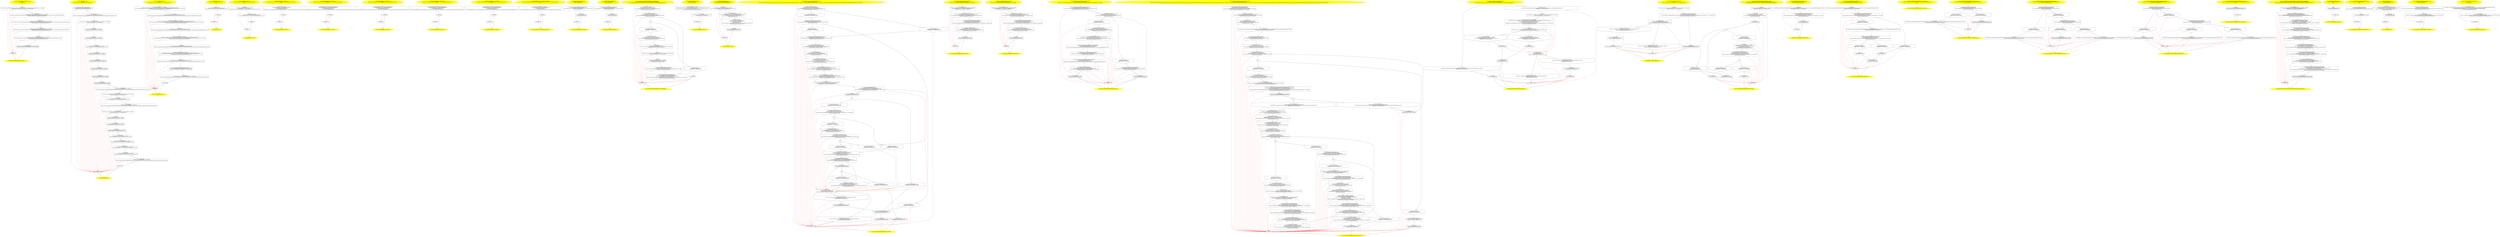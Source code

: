/* @generated */
digraph cfg {
"org.junit.internal.Throwables$State.$values():org.junit.internal.Throwables$State[].793121352c0595dfe04a989537eb8042_1" [label="1: Start Throwables$State[] Throwables$State.$values()\nFormals: \nLocals:  $irvar0:void \n  " color=yellow style=filled]
	

	 "org.junit.internal.Throwables$State.$values():org.junit.internal.Throwables$State[].793121352c0595dfe04a989537eb8042_1" -> "org.junit.internal.Throwables$State.$values():org.junit.internal.Throwables$State[].793121352c0595dfe04a989537eb8042_4" ;
"org.junit.internal.Throwables$State.$values():org.junit.internal.Throwables$State[].793121352c0595dfe04a989537eb8042_2" [label="2: Exit Throwables$State[] Throwables$State.$values() \n  " color=yellow style=filled]
	

"org.junit.internal.Throwables$State.$values():org.junit.internal.Throwables$State[].793121352c0595dfe04a989537eb8042_3" [label="3:  exceptions sink \n  " shape="box"]
	

	 "org.junit.internal.Throwables$State.$values():org.junit.internal.Throwables$State[].793121352c0595dfe04a989537eb8042_3" -> "org.junit.internal.Throwables$State.$values():org.junit.internal.Throwables$State[].793121352c0595dfe04a989537eb8042_2" ;
"org.junit.internal.Throwables$State.$values():org.junit.internal.Throwables$State[].793121352c0595dfe04a989537eb8042_4" [label="4:  method_body \n   n$0=_fun___new_array(sizeof(t=org.junit.internal.Throwables$State*[_*_];len=[4]):org.junit.internal.Throwables$State*[_*_](*)) [line 185]\n  *&$irvar0:org.junit.internal.Throwables$State*[_*_](*)=n$0 [line 185]\n " shape="box"]
	

	 "org.junit.internal.Throwables$State.$values():org.junit.internal.Throwables$State[].793121352c0595dfe04a989537eb8042_4" -> "org.junit.internal.Throwables$State.$values():org.junit.internal.Throwables$State[].793121352c0595dfe04a989537eb8042_5" ;
	 "org.junit.internal.Throwables$State.$values():org.junit.internal.Throwables$State[].793121352c0595dfe04a989537eb8042_4" -> "org.junit.internal.Throwables$State.$values():org.junit.internal.Throwables$State[].793121352c0595dfe04a989537eb8042_3" [color="red" ];
"org.junit.internal.Throwables$State.$values():org.junit.internal.Throwables$State[].793121352c0595dfe04a989537eb8042_5" [label="5:  method_body \n   n$1=*&$irvar0:org.junit.internal.Throwables$State*[_*_](*) [line 185]\n  n$2=*&#GB<>$org.junit.internal.Throwables$State.PROCESSING_OTHER_CODE:org.junit.internal.Throwables$State*(root org.junit.internal.Throwables$State) [line 185]\n  *n$1[0]:org.junit.internal.Throwables$State*=n$2 [line 185]\n " shape="box"]
	

	 "org.junit.internal.Throwables$State.$values():org.junit.internal.Throwables$State[].793121352c0595dfe04a989537eb8042_5" -> "org.junit.internal.Throwables$State.$values():org.junit.internal.Throwables$State[].793121352c0595dfe04a989537eb8042_6" ;
	 "org.junit.internal.Throwables$State.$values():org.junit.internal.Throwables$State[].793121352c0595dfe04a989537eb8042_5" -> "org.junit.internal.Throwables$State.$values():org.junit.internal.Throwables$State[].793121352c0595dfe04a989537eb8042_3" [color="red" ];
"org.junit.internal.Throwables$State.$values():org.junit.internal.Throwables$State[].793121352c0595dfe04a989537eb8042_6" [label="6:  method_body \n   n$3=*&$irvar0:org.junit.internal.Throwables$State*[_*_](*) [line 185]\n  n$4=*&#GB<>$org.junit.internal.Throwables$State.PROCESSING_TEST_FRAMEWORK_CODE:org.junit.internal.Throwables$State*(root org.junit.internal.Throwables$State) [line 185]\n  *n$3[1]:org.junit.internal.Throwables$State*=n$4 [line 185]\n " shape="box"]
	

	 "org.junit.internal.Throwables$State.$values():org.junit.internal.Throwables$State[].793121352c0595dfe04a989537eb8042_6" -> "org.junit.internal.Throwables$State.$values():org.junit.internal.Throwables$State[].793121352c0595dfe04a989537eb8042_7" ;
	 "org.junit.internal.Throwables$State.$values():org.junit.internal.Throwables$State[].793121352c0595dfe04a989537eb8042_6" -> "org.junit.internal.Throwables$State.$values():org.junit.internal.Throwables$State[].793121352c0595dfe04a989537eb8042_3" [color="red" ];
"org.junit.internal.Throwables$State.$values():org.junit.internal.Throwables$State[].793121352c0595dfe04a989537eb8042_7" [label="7:  method_body \n   n$5=*&$irvar0:org.junit.internal.Throwables$State*[_*_](*) [line 185]\n  n$6=*&#GB<>$org.junit.internal.Throwables$State.PROCESSING_REFLECTION_CODE:org.junit.internal.Throwables$State*(root org.junit.internal.Throwables$State) [line 185]\n  *n$5[2]:org.junit.internal.Throwables$State*=n$6 [line 185]\n " shape="box"]
	

	 "org.junit.internal.Throwables$State.$values():org.junit.internal.Throwables$State[].793121352c0595dfe04a989537eb8042_7" -> "org.junit.internal.Throwables$State.$values():org.junit.internal.Throwables$State[].793121352c0595dfe04a989537eb8042_8" ;
	 "org.junit.internal.Throwables$State.$values():org.junit.internal.Throwables$State[].793121352c0595dfe04a989537eb8042_7" -> "org.junit.internal.Throwables$State.$values():org.junit.internal.Throwables$State[].793121352c0595dfe04a989537eb8042_3" [color="red" ];
"org.junit.internal.Throwables$State.$values():org.junit.internal.Throwables$State[].793121352c0595dfe04a989537eb8042_8" [label="8:  method_body \n   n$7=*&$irvar0:org.junit.internal.Throwables$State*[_*_](*) [line 185]\n  n$8=*&#GB<>$org.junit.internal.Throwables$State.DONE:org.junit.internal.Throwables$State*(root org.junit.internal.Throwables$State) [line 185]\n  *n$7[3]:org.junit.internal.Throwables$State*=n$8 [line 185]\n " shape="box"]
	

	 "org.junit.internal.Throwables$State.$values():org.junit.internal.Throwables$State[].793121352c0595dfe04a989537eb8042_8" -> "org.junit.internal.Throwables$State.$values():org.junit.internal.Throwables$State[].793121352c0595dfe04a989537eb8042_9" ;
	 "org.junit.internal.Throwables$State.$values():org.junit.internal.Throwables$State[].793121352c0595dfe04a989537eb8042_8" -> "org.junit.internal.Throwables$State.$values():org.junit.internal.Throwables$State[].793121352c0595dfe04a989537eb8042_3" [color="red" ];
"org.junit.internal.Throwables$State.$values():org.junit.internal.Throwables$State[].793121352c0595dfe04a989537eb8042_9" [label="9:  method_body \n   n$9=*&$irvar0:org.junit.internal.Throwables$State*[_*_](*) [line 185]\n  *&return:org.junit.internal.Throwables$State*[_*_](*)=n$9 [line 185]\n " shape="box"]
	

	 "org.junit.internal.Throwables$State.$values():org.junit.internal.Throwables$State[].793121352c0595dfe04a989537eb8042_9" -> "org.junit.internal.Throwables$State.$values():org.junit.internal.Throwables$State[].793121352c0595dfe04a989537eb8042_2" ;
	 "org.junit.internal.Throwables$State.$values():org.junit.internal.Throwables$State[].793121352c0595dfe04a989537eb8042_9" -> "org.junit.internal.Throwables$State.$values():org.junit.internal.Throwables$State[].793121352c0595dfe04a989537eb8042_3" [color="red" ];
"org.junit.internal.Throwables.<clinit>():void.1a1e0ec49c862bfb5384f8ddade22847_1" [label="1: Start void Throwables.<clinit>()\nFormals: \nLocals:  $irvar3:void $irvar2:void $irvar1:void $irvar0:void \n  " color=yellow style=filled]
	

	 "org.junit.internal.Throwables.<clinit>():void.1a1e0ec49c862bfb5384f8ddade22847_1" -> "org.junit.internal.Throwables.<clinit>():void.1a1e0ec49c862bfb5384f8ddade22847_4" ;
"org.junit.internal.Throwables.<clinit>():void.1a1e0ec49c862bfb5384f8ddade22847_2" [label="2: Exit void Throwables.<clinit>() \n  " color=yellow style=filled]
	

"org.junit.internal.Throwables.<clinit>():void.1a1e0ec49c862bfb5384f8ddade22847_3" [label="3:  exceptions sink \n  " shape="box"]
	

	 "org.junit.internal.Throwables.<clinit>():void.1a1e0ec49c862bfb5384f8ddade22847_3" -> "org.junit.internal.Throwables.<clinit>():void.1a1e0ec49c862bfb5384f8ddade22847_2" ;
"org.junit.internal.Throwables.<clinit>():void.1a1e0ec49c862bfb5384f8ddade22847_4" [label="4:  Call Method Throwables.initGetSuppressed() \n   n$0=_fun_Method Throwables.initGetSuppressed()() [line 108]\n  *&$irvar0:java.lang.reflect.Method*=n$0 [line 108]\n " shape="box"]
	

	 "org.junit.internal.Throwables.<clinit>():void.1a1e0ec49c862bfb5384f8ddade22847_4" -> "org.junit.internal.Throwables.<clinit>():void.1a1e0ec49c862bfb5384f8ddade22847_5" ;
	 "org.junit.internal.Throwables.<clinit>():void.1a1e0ec49c862bfb5384f8ddade22847_4" -> "org.junit.internal.Throwables.<clinit>():void.1a1e0ec49c862bfb5384f8ddade22847_3" [color="red" ];
"org.junit.internal.Throwables.<clinit>():void.1a1e0ec49c862bfb5384f8ddade22847_5" [label="5:  method_body \n   n$1=*&$irvar0:java.lang.reflect.Method* [line 108]\n  *&#GB<>$org.junit.internal.Throwables.getSuppressed:org.junit.internal.Throwables(root org.junit.internal.Throwables)=n$1 [line 108]\n " shape="box"]
	

	 "org.junit.internal.Throwables.<clinit>():void.1a1e0ec49c862bfb5384f8ddade22847_5" -> "org.junit.internal.Throwables.<clinit>():void.1a1e0ec49c862bfb5384f8ddade22847_6" ;
	 "org.junit.internal.Throwables.<clinit>():void.1a1e0ec49c862bfb5384f8ddade22847_5" -> "org.junit.internal.Throwables.<clinit>():void.1a1e0ec49c862bfb5384f8ddade22847_3" [color="red" ];
"org.junit.internal.Throwables.<clinit>():void.1a1e0ec49c862bfb5384f8ddade22847_6" [label="6:  method_body \n   n$2=_fun___new_array(sizeof(t=java.lang.String*[_*_];len=[8]):java.lang.String*[_*_](*)) [line 230]\n  *&$irvar1:java.lang.String*[_*_](*)=n$2 [line 230]\n " shape="box"]
	

	 "org.junit.internal.Throwables.<clinit>():void.1a1e0ec49c862bfb5384f8ddade22847_6" -> "org.junit.internal.Throwables.<clinit>():void.1a1e0ec49c862bfb5384f8ddade22847_7" ;
	 "org.junit.internal.Throwables.<clinit>():void.1a1e0ec49c862bfb5384f8ddade22847_6" -> "org.junit.internal.Throwables.<clinit>():void.1a1e0ec49c862bfb5384f8ddade22847_3" [color="red" ];
"org.junit.internal.Throwables.<clinit>():void.1a1e0ec49c862bfb5384f8ddade22847_7" [label="7:  method_body \n   n$3=*&$irvar1:java.lang.String*[_*_](*) [line 230]\n  *n$3[0]:java.lang.Object*=\"org.junit.runner.\" [line 230]\n " shape="box"]
	

	 "org.junit.internal.Throwables.<clinit>():void.1a1e0ec49c862bfb5384f8ddade22847_7" -> "org.junit.internal.Throwables.<clinit>():void.1a1e0ec49c862bfb5384f8ddade22847_8" ;
	 "org.junit.internal.Throwables.<clinit>():void.1a1e0ec49c862bfb5384f8ddade22847_7" -> "org.junit.internal.Throwables.<clinit>():void.1a1e0ec49c862bfb5384f8ddade22847_3" [color="red" ];
"org.junit.internal.Throwables.<clinit>():void.1a1e0ec49c862bfb5384f8ddade22847_8" [label="8:  method_body \n   n$4=*&$irvar1:java.lang.String*[_*_](*) [line 230]\n  *n$4[1]:java.lang.Object*=\"org.junit.runners.\" [line 230]\n " shape="box"]
	

	 "org.junit.internal.Throwables.<clinit>():void.1a1e0ec49c862bfb5384f8ddade22847_8" -> "org.junit.internal.Throwables.<clinit>():void.1a1e0ec49c862bfb5384f8ddade22847_9" ;
	 "org.junit.internal.Throwables.<clinit>():void.1a1e0ec49c862bfb5384f8ddade22847_8" -> "org.junit.internal.Throwables.<clinit>():void.1a1e0ec49c862bfb5384f8ddade22847_3" [color="red" ];
"org.junit.internal.Throwables.<clinit>():void.1a1e0ec49c862bfb5384f8ddade22847_9" [label="9:  method_body \n   n$5=*&$irvar1:java.lang.String*[_*_](*) [line 230]\n  *n$5[2]:java.lang.Object*=\"org.junit.experimental.runners.\" [line 230]\n " shape="box"]
	

	 "org.junit.internal.Throwables.<clinit>():void.1a1e0ec49c862bfb5384f8ddade22847_9" -> "org.junit.internal.Throwables.<clinit>():void.1a1e0ec49c862bfb5384f8ddade22847_10" ;
	 "org.junit.internal.Throwables.<clinit>():void.1a1e0ec49c862bfb5384f8ddade22847_9" -> "org.junit.internal.Throwables.<clinit>():void.1a1e0ec49c862bfb5384f8ddade22847_3" [color="red" ];
"org.junit.internal.Throwables.<clinit>():void.1a1e0ec49c862bfb5384f8ddade22847_10" [label="10:  method_body \n   n$6=*&$irvar1:java.lang.String*[_*_](*) [line 230]\n  *n$6[3]:java.lang.Object*=\"org.junit.internal.\" [line 230]\n " shape="box"]
	

	 "org.junit.internal.Throwables.<clinit>():void.1a1e0ec49c862bfb5384f8ddade22847_10" -> "org.junit.internal.Throwables.<clinit>():void.1a1e0ec49c862bfb5384f8ddade22847_11" ;
	 "org.junit.internal.Throwables.<clinit>():void.1a1e0ec49c862bfb5384f8ddade22847_10" -> "org.junit.internal.Throwables.<clinit>():void.1a1e0ec49c862bfb5384f8ddade22847_3" [color="red" ];
"org.junit.internal.Throwables.<clinit>():void.1a1e0ec49c862bfb5384f8ddade22847_11" [label="11:  method_body \n   n$7=*&$irvar1:java.lang.String*[_*_](*) [line 230]\n  *n$7[4]:java.lang.Object*=\"junit.extensions\" [line 230]\n " shape="box"]
	

	 "org.junit.internal.Throwables.<clinit>():void.1a1e0ec49c862bfb5384f8ddade22847_11" -> "org.junit.internal.Throwables.<clinit>():void.1a1e0ec49c862bfb5384f8ddade22847_12" ;
	 "org.junit.internal.Throwables.<clinit>():void.1a1e0ec49c862bfb5384f8ddade22847_11" -> "org.junit.internal.Throwables.<clinit>():void.1a1e0ec49c862bfb5384f8ddade22847_3" [color="red" ];
"org.junit.internal.Throwables.<clinit>():void.1a1e0ec49c862bfb5384f8ddade22847_12" [label="12:  method_body \n   n$8=*&$irvar1:java.lang.String*[_*_](*) [line 230]\n  *n$8[5]:java.lang.Object*=\"junit.framework\" [line 230]\n " shape="box"]
	

	 "org.junit.internal.Throwables.<clinit>():void.1a1e0ec49c862bfb5384f8ddade22847_12" -> "org.junit.internal.Throwables.<clinit>():void.1a1e0ec49c862bfb5384f8ddade22847_13" ;
	 "org.junit.internal.Throwables.<clinit>():void.1a1e0ec49c862bfb5384f8ddade22847_12" -> "org.junit.internal.Throwables.<clinit>():void.1a1e0ec49c862bfb5384f8ddade22847_3" [color="red" ];
"org.junit.internal.Throwables.<clinit>():void.1a1e0ec49c862bfb5384f8ddade22847_13" [label="13:  method_body \n   n$9=*&$irvar1:java.lang.String*[_*_](*) [line 230]\n  *n$9[6]:java.lang.Object*=\"junit.runner\" [line 230]\n " shape="box"]
	

	 "org.junit.internal.Throwables.<clinit>():void.1a1e0ec49c862bfb5384f8ddade22847_13" -> "org.junit.internal.Throwables.<clinit>():void.1a1e0ec49c862bfb5384f8ddade22847_14" ;
	 "org.junit.internal.Throwables.<clinit>():void.1a1e0ec49c862bfb5384f8ddade22847_13" -> "org.junit.internal.Throwables.<clinit>():void.1a1e0ec49c862bfb5384f8ddade22847_3" [color="red" ];
"org.junit.internal.Throwables.<clinit>():void.1a1e0ec49c862bfb5384f8ddade22847_14" [label="14:  method_body \n   n$10=*&$irvar1:java.lang.String*[_*_](*) [line 230]\n  *n$10[7]:java.lang.Object*=\"junit.textui\" [line 230]\n " shape="box"]
	

	 "org.junit.internal.Throwables.<clinit>():void.1a1e0ec49c862bfb5384f8ddade22847_14" -> "org.junit.internal.Throwables.<clinit>():void.1a1e0ec49c862bfb5384f8ddade22847_15" ;
	 "org.junit.internal.Throwables.<clinit>():void.1a1e0ec49c862bfb5384f8ddade22847_14" -> "org.junit.internal.Throwables.<clinit>():void.1a1e0ec49c862bfb5384f8ddade22847_3" [color="red" ];
"org.junit.internal.Throwables.<clinit>():void.1a1e0ec49c862bfb5384f8ddade22847_15" [label="15:  method_body \n   n$11=*&$irvar1:java.lang.String*[_*_](*) [line 230]\n  *&#GB<>$org.junit.internal.Throwables.TEST_FRAMEWORK_METHOD_NAME_PREFIXES:org.junit.internal.Throwables(root org.junit.internal.Throwables)=n$11 [line 230]\n " shape="box"]
	

	 "org.junit.internal.Throwables.<clinit>():void.1a1e0ec49c862bfb5384f8ddade22847_15" -> "org.junit.internal.Throwables.<clinit>():void.1a1e0ec49c862bfb5384f8ddade22847_16" ;
	 "org.junit.internal.Throwables.<clinit>():void.1a1e0ec49c862bfb5384f8ddade22847_15" -> "org.junit.internal.Throwables.<clinit>():void.1a1e0ec49c862bfb5384f8ddade22847_3" [color="red" ];
"org.junit.internal.Throwables.<clinit>():void.1a1e0ec49c862bfb5384f8ddade22847_16" [label="16:  method_body \n   n$12=_fun___new_array(sizeof(t=java.lang.String*[_*_];len=[1]):java.lang.String*[_*_](*)) [line 241]\n  *&$irvar2:java.lang.String*[_*_](*)=n$12 [line 241]\n " shape="box"]
	

	 "org.junit.internal.Throwables.<clinit>():void.1a1e0ec49c862bfb5384f8ddade22847_16" -> "org.junit.internal.Throwables.<clinit>():void.1a1e0ec49c862bfb5384f8ddade22847_17" ;
	 "org.junit.internal.Throwables.<clinit>():void.1a1e0ec49c862bfb5384f8ddade22847_16" -> "org.junit.internal.Throwables.<clinit>():void.1a1e0ec49c862bfb5384f8ddade22847_3" [color="red" ];
"org.junit.internal.Throwables.<clinit>():void.1a1e0ec49c862bfb5384f8ddade22847_17" [label="17:  method_body \n   n$13=*&$irvar2:java.lang.String*[_*_](*) [line 241]\n  *n$13[0]:java.lang.Object*=\"org.junit.internal.StackTracesTest\" [line 241]\n " shape="box"]
	

	 "org.junit.internal.Throwables.<clinit>():void.1a1e0ec49c862bfb5384f8ddade22847_17" -> "org.junit.internal.Throwables.<clinit>():void.1a1e0ec49c862bfb5384f8ddade22847_18" ;
	 "org.junit.internal.Throwables.<clinit>():void.1a1e0ec49c862bfb5384f8ddade22847_17" -> "org.junit.internal.Throwables.<clinit>():void.1a1e0ec49c862bfb5384f8ddade22847_3" [color="red" ];
"org.junit.internal.Throwables.<clinit>():void.1a1e0ec49c862bfb5384f8ddade22847_18" [label="18:  method_body \n   n$14=*&$irvar2:java.lang.String*[_*_](*) [line 241]\n  *&#GB<>$org.junit.internal.Throwables.TEST_FRAMEWORK_TEST_METHOD_NAME_PREFIXES:org.junit.internal.Throwables(root org.junit.internal.Throwables)=n$14 [line 241]\n " shape="box"]
	

	 "org.junit.internal.Throwables.<clinit>():void.1a1e0ec49c862bfb5384f8ddade22847_18" -> "org.junit.internal.Throwables.<clinit>():void.1a1e0ec49c862bfb5384f8ddade22847_19" ;
	 "org.junit.internal.Throwables.<clinit>():void.1a1e0ec49c862bfb5384f8ddade22847_18" -> "org.junit.internal.Throwables.<clinit>():void.1a1e0ec49c862bfb5384f8ddade22847_3" [color="red" ];
"org.junit.internal.Throwables.<clinit>():void.1a1e0ec49c862bfb5384f8ddade22847_19" [label="19:  method_body \n   n$15=_fun___new_array(sizeof(t=java.lang.String*[_*_];len=[7]):java.lang.String*[_*_](*)) [line 250]\n  *&$irvar3:java.lang.String*[_*_](*)=n$15 [line 250]\n " shape="box"]
	

	 "org.junit.internal.Throwables.<clinit>():void.1a1e0ec49c862bfb5384f8ddade22847_19" -> "org.junit.internal.Throwables.<clinit>():void.1a1e0ec49c862bfb5384f8ddade22847_20" ;
	 "org.junit.internal.Throwables.<clinit>():void.1a1e0ec49c862bfb5384f8ddade22847_19" -> "org.junit.internal.Throwables.<clinit>():void.1a1e0ec49c862bfb5384f8ddade22847_3" [color="red" ];
"org.junit.internal.Throwables.<clinit>():void.1a1e0ec49c862bfb5384f8ddade22847_20" [label="20:  method_body \n   n$16=*&$irvar3:java.lang.String*[_*_](*) [line 250]\n  *n$16[0]:java.lang.Object*=\"sun.reflect.\" [line 250]\n " shape="box"]
	

	 "org.junit.internal.Throwables.<clinit>():void.1a1e0ec49c862bfb5384f8ddade22847_20" -> "org.junit.internal.Throwables.<clinit>():void.1a1e0ec49c862bfb5384f8ddade22847_21" ;
	 "org.junit.internal.Throwables.<clinit>():void.1a1e0ec49c862bfb5384f8ddade22847_20" -> "org.junit.internal.Throwables.<clinit>():void.1a1e0ec49c862bfb5384f8ddade22847_3" [color="red" ];
"org.junit.internal.Throwables.<clinit>():void.1a1e0ec49c862bfb5384f8ddade22847_21" [label="21:  method_body \n   n$17=*&$irvar3:java.lang.String*[_*_](*) [line 250]\n  *n$17[1]:java.lang.Object*=\"java.lang.reflect.\" [line 250]\n " shape="box"]
	

	 "org.junit.internal.Throwables.<clinit>():void.1a1e0ec49c862bfb5384f8ddade22847_21" -> "org.junit.internal.Throwables.<clinit>():void.1a1e0ec49c862bfb5384f8ddade22847_22" ;
	 "org.junit.internal.Throwables.<clinit>():void.1a1e0ec49c862bfb5384f8ddade22847_21" -> "org.junit.internal.Throwables.<clinit>():void.1a1e0ec49c862bfb5384f8ddade22847_3" [color="red" ];
"org.junit.internal.Throwables.<clinit>():void.1a1e0ec49c862bfb5384f8ddade22847_22" [label="22:  method_body \n   n$18=*&$irvar3:java.lang.String*[_*_](*) [line 250]\n  *n$18[2]:java.lang.Object*=\"jdk.internal.reflect.\" [line 250]\n " shape="box"]
	

	 "org.junit.internal.Throwables.<clinit>():void.1a1e0ec49c862bfb5384f8ddade22847_22" -> "org.junit.internal.Throwables.<clinit>():void.1a1e0ec49c862bfb5384f8ddade22847_23" ;
	 "org.junit.internal.Throwables.<clinit>():void.1a1e0ec49c862bfb5384f8ddade22847_22" -> "org.junit.internal.Throwables.<clinit>():void.1a1e0ec49c862bfb5384f8ddade22847_3" [color="red" ];
"org.junit.internal.Throwables.<clinit>():void.1a1e0ec49c862bfb5384f8ddade22847_23" [label="23:  method_body \n   n$19=*&$irvar3:java.lang.String*[_*_](*) [line 250]\n  *n$19[3]:java.lang.Object*=\"org.junit.rules.RunRules.<init>(\" [line 250]\n " shape="box"]
	

	 "org.junit.internal.Throwables.<clinit>():void.1a1e0ec49c862bfb5384f8ddade22847_23" -> "org.junit.internal.Throwables.<clinit>():void.1a1e0ec49c862bfb5384f8ddade22847_24" ;
	 "org.junit.internal.Throwables.<clinit>():void.1a1e0ec49c862bfb5384f8ddade22847_23" -> "org.junit.internal.Throwables.<clinit>():void.1a1e0ec49c862bfb5384f8ddade22847_3" [color="red" ];
"org.junit.internal.Throwables.<clinit>():void.1a1e0ec49c862bfb5384f8ddade22847_24" [label="24:  method_body \n   n$20=*&$irvar3:java.lang.String*[_*_](*) [line 250]\n  *n$20[4]:java.lang.Object*=\"org.junit.rules.RunRules.applyAll(\" [line 250]\n " shape="box"]
	

	 "org.junit.internal.Throwables.<clinit>():void.1a1e0ec49c862bfb5384f8ddade22847_24" -> "org.junit.internal.Throwables.<clinit>():void.1a1e0ec49c862bfb5384f8ddade22847_25" ;
	 "org.junit.internal.Throwables.<clinit>():void.1a1e0ec49c862bfb5384f8ddade22847_24" -> "org.junit.internal.Throwables.<clinit>():void.1a1e0ec49c862bfb5384f8ddade22847_3" [color="red" ];
"org.junit.internal.Throwables.<clinit>():void.1a1e0ec49c862bfb5384f8ddade22847_25" [label="25:  method_body \n   n$21=*&$irvar3:java.lang.String*[_*_](*) [line 250]\n  *n$21[5]:java.lang.Object*=\"org.junit.runners.RuleContainer.apply(\" [line 250]\n " shape="box"]
	

	 "org.junit.internal.Throwables.<clinit>():void.1a1e0ec49c862bfb5384f8ddade22847_25" -> "org.junit.internal.Throwables.<clinit>():void.1a1e0ec49c862bfb5384f8ddade22847_26" ;
	 "org.junit.internal.Throwables.<clinit>():void.1a1e0ec49c862bfb5384f8ddade22847_25" -> "org.junit.internal.Throwables.<clinit>():void.1a1e0ec49c862bfb5384f8ddade22847_3" [color="red" ];
"org.junit.internal.Throwables.<clinit>():void.1a1e0ec49c862bfb5384f8ddade22847_26" [label="26:  method_body \n   n$22=*&$irvar3:java.lang.String*[_*_](*) [line 250]\n  *n$22[6]:java.lang.Object*=\"junit.framework.TestCase.runBare(\" [line 250]\n " shape="box"]
	

	 "org.junit.internal.Throwables.<clinit>():void.1a1e0ec49c862bfb5384f8ddade22847_26" -> "org.junit.internal.Throwables.<clinit>():void.1a1e0ec49c862bfb5384f8ddade22847_27" ;
	 "org.junit.internal.Throwables.<clinit>():void.1a1e0ec49c862bfb5384f8ddade22847_26" -> "org.junit.internal.Throwables.<clinit>():void.1a1e0ec49c862bfb5384f8ddade22847_3" [color="red" ];
"org.junit.internal.Throwables.<clinit>():void.1a1e0ec49c862bfb5384f8ddade22847_27" [label="27:  method_body \n   n$23=*&$irvar3:java.lang.String*[_*_](*) [line 250]\n  *&#GB<>$org.junit.internal.Throwables.REFLECTION_METHOD_NAME_PREFIXES:org.junit.internal.Throwables(root org.junit.internal.Throwables)=n$23 [line 250]\n " shape="box"]
	

	 "org.junit.internal.Throwables.<clinit>():void.1a1e0ec49c862bfb5384f8ddade22847_27" -> "org.junit.internal.Throwables.<clinit>():void.1a1e0ec49c862bfb5384f8ddade22847_28" ;
	 "org.junit.internal.Throwables.<clinit>():void.1a1e0ec49c862bfb5384f8ddade22847_27" -> "org.junit.internal.Throwables.<clinit>():void.1a1e0ec49c862bfb5384f8ddade22847_3" [color="red" ];
"org.junit.internal.Throwables.<clinit>():void.1a1e0ec49c862bfb5384f8ddade22847_28" [label="28:  method_body \n  " shape="box"]
	

	 "org.junit.internal.Throwables.<clinit>():void.1a1e0ec49c862bfb5384f8ddade22847_28" -> "org.junit.internal.Throwables.<clinit>():void.1a1e0ec49c862bfb5384f8ddade22847_2" ;
	 "org.junit.internal.Throwables.<clinit>():void.1a1e0ec49c862bfb5384f8ddade22847_28" -> "org.junit.internal.Throwables.<clinit>():void.1a1e0ec49c862bfb5384f8ddade22847_3" [color="red" ];
"org.junit.internal.Throwables$State.<clinit>():void.f4d14bc6fdb137f2c609505c545d84a2_1" [label="1: Start void Throwables$State.<clinit>()\nFormals: \nLocals:  $irvar4:void $irvar3:void $irvar2:void $irvar1:void $irvar0:void \n  " color=yellow style=filled]
	

	 "org.junit.internal.Throwables$State.<clinit>():void.f4d14bc6fdb137f2c609505c545d84a2_1" -> "org.junit.internal.Throwables$State.<clinit>():void.f4d14bc6fdb137f2c609505c545d84a2_4" ;
"org.junit.internal.Throwables$State.<clinit>():void.f4d14bc6fdb137f2c609505c545d84a2_2" [label="2: Exit void Throwables$State.<clinit>() \n  " color=yellow style=filled]
	

"org.junit.internal.Throwables$State.<clinit>():void.f4d14bc6fdb137f2c609505c545d84a2_3" [label="3:  exceptions sink \n  " shape="box"]
	

	 "org.junit.internal.Throwables$State.<clinit>():void.f4d14bc6fdb137f2c609505c545d84a2_3" -> "org.junit.internal.Throwables$State.<clinit>():void.f4d14bc6fdb137f2c609505c545d84a2_2" ;
"org.junit.internal.Throwables$State.<clinit>():void.f4d14bc6fdb137f2c609505c545d84a2_4" [label="4:  Call Throwables$State$1.<init>(String,int) \n   n$0=_fun___new(sizeof(t=org.junit.internal.Throwables$State$1):org.junit.internal.Throwables$State$1*) [line 186]\n  n$1=_fun_Throwables$State$1.<init>(String,int)(n$0:org.junit.internal.Throwables$State$1*,\"PROCESSING_OTHER_CODE\":java.lang.Object*,0:int) [line 186]\n  *&$irvar0:org.junit.internal.Throwables$State$1*=n$0 [line 186]\n " shape="box"]
	

	 "org.junit.internal.Throwables$State.<clinit>():void.f4d14bc6fdb137f2c609505c545d84a2_4" -> "org.junit.internal.Throwables$State.<clinit>():void.f4d14bc6fdb137f2c609505c545d84a2_5" ;
	 "org.junit.internal.Throwables$State.<clinit>():void.f4d14bc6fdb137f2c609505c545d84a2_4" -> "org.junit.internal.Throwables$State.<clinit>():void.f4d14bc6fdb137f2c609505c545d84a2_3" [color="red" ];
"org.junit.internal.Throwables$State.<clinit>():void.f4d14bc6fdb137f2c609505c545d84a2_5" [label="5:  method_body \n   n$2=*&$irvar0:org.junit.internal.Throwables$State$1* [line 186]\n  *&#GB<>$org.junit.internal.Throwables$State.PROCESSING_OTHER_CODE:org.junit.internal.Throwables$State(root org.junit.internal.Throwables$State)=n$2 [line 186]\n " shape="box"]
	

	 "org.junit.internal.Throwables$State.<clinit>():void.f4d14bc6fdb137f2c609505c545d84a2_5" -> "org.junit.internal.Throwables$State.<clinit>():void.f4d14bc6fdb137f2c609505c545d84a2_6" ;
	 "org.junit.internal.Throwables$State.<clinit>():void.f4d14bc6fdb137f2c609505c545d84a2_5" -> "org.junit.internal.Throwables$State.<clinit>():void.f4d14bc6fdb137f2c609505c545d84a2_3" [color="red" ];
"org.junit.internal.Throwables$State.<clinit>():void.f4d14bc6fdb137f2c609505c545d84a2_6" [label="6:  Call Throwables$State$2.<init>(String,int) \n   n$3=_fun___new(sizeof(t=org.junit.internal.Throwables$State$2):org.junit.internal.Throwables$State$2*) [line 194]\n  n$4=_fun_Throwables$State$2.<init>(String,int)(n$3:org.junit.internal.Throwables$State$2*,\"PROCESSING_TEST_FRAMEWORK_CODE\":java.lang.Object*,1:int) [line 194]\n  *&$irvar1:org.junit.internal.Throwables$State$2*=n$3 [line 194]\n " shape="box"]
	

	 "org.junit.internal.Throwables$State.<clinit>():void.f4d14bc6fdb137f2c609505c545d84a2_6" -> "org.junit.internal.Throwables$State.<clinit>():void.f4d14bc6fdb137f2c609505c545d84a2_7" ;
	 "org.junit.internal.Throwables$State.<clinit>():void.f4d14bc6fdb137f2c609505c545d84a2_6" -> "org.junit.internal.Throwables$State.<clinit>():void.f4d14bc6fdb137f2c609505c545d84a2_3" [color="red" ];
"org.junit.internal.Throwables$State.<clinit>():void.f4d14bc6fdb137f2c609505c545d84a2_7" [label="7:  method_body \n   n$5=*&$irvar1:org.junit.internal.Throwables$State$2* [line 194]\n  *&#GB<>$org.junit.internal.Throwables$State.PROCESSING_TEST_FRAMEWORK_CODE:org.junit.internal.Throwables$State(root org.junit.internal.Throwables$State)=n$5 [line 194]\n " shape="box"]
	

	 "org.junit.internal.Throwables$State.<clinit>():void.f4d14bc6fdb137f2c609505c545d84a2_7" -> "org.junit.internal.Throwables$State.<clinit>():void.f4d14bc6fdb137f2c609505c545d84a2_8" ;
	 "org.junit.internal.Throwables$State.<clinit>():void.f4d14bc6fdb137f2c609505c545d84a2_7" -> "org.junit.internal.Throwables$State.<clinit>():void.f4d14bc6fdb137f2c609505c545d84a2_3" [color="red" ];
"org.junit.internal.Throwables$State.<clinit>():void.f4d14bc6fdb137f2c609505c545d84a2_8" [label="8:  Call Throwables$State$3.<init>(String,int) \n   n$6=_fun___new(sizeof(t=org.junit.internal.Throwables$State$3):org.junit.internal.Throwables$State$3*) [line 204]\n  n$7=_fun_Throwables$State$3.<init>(String,int)(n$6:org.junit.internal.Throwables$State$3*,\"PROCESSING_REFLECTION_CODE\":java.lang.Object*,2:int) [line 204]\n  *&$irvar2:org.junit.internal.Throwables$State$3*=n$6 [line 204]\n " shape="box"]
	

	 "org.junit.internal.Throwables$State.<clinit>():void.f4d14bc6fdb137f2c609505c545d84a2_8" -> "org.junit.internal.Throwables$State.<clinit>():void.f4d14bc6fdb137f2c609505c545d84a2_9" ;
	 "org.junit.internal.Throwables$State.<clinit>():void.f4d14bc6fdb137f2c609505c545d84a2_8" -> "org.junit.internal.Throwables$State.<clinit>():void.f4d14bc6fdb137f2c609505c545d84a2_3" [color="red" ];
"org.junit.internal.Throwables$State.<clinit>():void.f4d14bc6fdb137f2c609505c545d84a2_9" [label="9:  method_body \n   n$8=*&$irvar2:org.junit.internal.Throwables$State$3* [line 204]\n  *&#GB<>$org.junit.internal.Throwables$State.PROCESSING_REFLECTION_CODE:org.junit.internal.Throwables$State(root org.junit.internal.Throwables$State)=n$8 [line 204]\n " shape="box"]
	

	 "org.junit.internal.Throwables$State.<clinit>():void.f4d14bc6fdb137f2c609505c545d84a2_9" -> "org.junit.internal.Throwables$State.<clinit>():void.f4d14bc6fdb137f2c609505c545d84a2_10" ;
	 "org.junit.internal.Throwables$State.<clinit>():void.f4d14bc6fdb137f2c609505c545d84a2_9" -> "org.junit.internal.Throwables$State.<clinit>():void.f4d14bc6fdb137f2c609505c545d84a2_3" [color="red" ];
"org.junit.internal.Throwables$State.<clinit>():void.f4d14bc6fdb137f2c609505c545d84a2_10" [label="10:  Call Throwables$State$4.<init>(String,int) \n   n$9=_fun___new(sizeof(t=org.junit.internal.Throwables$State$4):org.junit.internal.Throwables$State$4*) [line 215]\n  n$10=_fun_Throwables$State$4.<init>(String,int)(n$9:org.junit.internal.Throwables$State$4*,\"DONE\":java.lang.Object*,3:int) [line 215]\n  *&$irvar3:org.junit.internal.Throwables$State$4*=n$9 [line 215]\n " shape="box"]
	

	 "org.junit.internal.Throwables$State.<clinit>():void.f4d14bc6fdb137f2c609505c545d84a2_10" -> "org.junit.internal.Throwables$State.<clinit>():void.f4d14bc6fdb137f2c609505c545d84a2_11" ;
	 "org.junit.internal.Throwables$State.<clinit>():void.f4d14bc6fdb137f2c609505c545d84a2_10" -> "org.junit.internal.Throwables$State.<clinit>():void.f4d14bc6fdb137f2c609505c545d84a2_3" [color="red" ];
"org.junit.internal.Throwables$State.<clinit>():void.f4d14bc6fdb137f2c609505c545d84a2_11" [label="11:  method_body \n   n$11=*&$irvar3:org.junit.internal.Throwables$State$4* [line 215]\n  *&#GB<>$org.junit.internal.Throwables$State.DONE:org.junit.internal.Throwables$State(root org.junit.internal.Throwables$State)=n$11 [line 215]\n " shape="box"]
	

	 "org.junit.internal.Throwables$State.<clinit>():void.f4d14bc6fdb137f2c609505c545d84a2_11" -> "org.junit.internal.Throwables$State.<clinit>():void.f4d14bc6fdb137f2c609505c545d84a2_12" ;
	 "org.junit.internal.Throwables$State.<clinit>():void.f4d14bc6fdb137f2c609505c545d84a2_11" -> "org.junit.internal.Throwables$State.<clinit>():void.f4d14bc6fdb137f2c609505c545d84a2_3" [color="red" ];
"org.junit.internal.Throwables$State.<clinit>():void.f4d14bc6fdb137f2c609505c545d84a2_12" [label="12:  Call Throwables$State[] Throwables$State.$values() \n   n$12=_fun_Throwables$State[] Throwables$State.$values()() [line 185]\n  *&$irvar4:org.junit.internal.Throwables$State*[_*_](*)=n$12 [line 185]\n " shape="box"]
	

	 "org.junit.internal.Throwables$State.<clinit>():void.f4d14bc6fdb137f2c609505c545d84a2_12" -> "org.junit.internal.Throwables$State.<clinit>():void.f4d14bc6fdb137f2c609505c545d84a2_13" ;
	 "org.junit.internal.Throwables$State.<clinit>():void.f4d14bc6fdb137f2c609505c545d84a2_12" -> "org.junit.internal.Throwables$State.<clinit>():void.f4d14bc6fdb137f2c609505c545d84a2_3" [color="red" ];
"org.junit.internal.Throwables$State.<clinit>():void.f4d14bc6fdb137f2c609505c545d84a2_13" [label="13:  method_body \n   n$13=*&$irvar4:org.junit.internal.Throwables$State*[_*_](*) [line 185]\n  *&#GB<>$org.junit.internal.Throwables$State.$VALUES:org.junit.internal.Throwables$State(root org.junit.internal.Throwables$State)=n$13 [line 185]\n " shape="box"]
	

	 "org.junit.internal.Throwables$State.<clinit>():void.f4d14bc6fdb137f2c609505c545d84a2_13" -> "org.junit.internal.Throwables$State.<clinit>():void.f4d14bc6fdb137f2c609505c545d84a2_14" ;
	 "org.junit.internal.Throwables$State.<clinit>():void.f4d14bc6fdb137f2c609505c545d84a2_13" -> "org.junit.internal.Throwables$State.<clinit>():void.f4d14bc6fdb137f2c609505c545d84a2_3" [color="red" ];
"org.junit.internal.Throwables$State.<clinit>():void.f4d14bc6fdb137f2c609505c545d84a2_14" [label="14:  method_body \n  " shape="box"]
	

	 "org.junit.internal.Throwables$State.<clinit>():void.f4d14bc6fdb137f2c609505c545d84a2_14" -> "org.junit.internal.Throwables$State.<clinit>():void.f4d14bc6fdb137f2c609505c545d84a2_2" ;
	 "org.junit.internal.Throwables$State.<clinit>():void.f4d14bc6fdb137f2c609505c545d84a2_14" -> "org.junit.internal.Throwables$State.<clinit>():void.f4d14bc6fdb137f2c609505c545d84a2_3" [color="red" ];
"org.junit.internal.Throwables.<init>().6b7a532b53aa95ebfed86e296dcd9a57_1" [label="1: Start Throwables.<init>()\nFormals:  this:org.junit.internal.Throwables*\nLocals:  \n  " color=yellow style=filled]
	

	 "org.junit.internal.Throwables.<init>().6b7a532b53aa95ebfed86e296dcd9a57_1" -> "org.junit.internal.Throwables.<init>().6b7a532b53aa95ebfed86e296dcd9a57_4" ;
"org.junit.internal.Throwables.<init>().6b7a532b53aa95ebfed86e296dcd9a57_2" [label="2: Exit Throwables.<init>() \n  " color=yellow style=filled]
	

"org.junit.internal.Throwables.<init>().6b7a532b53aa95ebfed86e296dcd9a57_3" [label="3:  exceptions sink \n  " shape="box"]
	

	 "org.junit.internal.Throwables.<init>().6b7a532b53aa95ebfed86e296dcd9a57_3" -> "org.junit.internal.Throwables.<init>().6b7a532b53aa95ebfed86e296dcd9a57_2" ;
"org.junit.internal.Throwables.<init>().6b7a532b53aa95ebfed86e296dcd9a57_4" [label="4:  Call Object.<init>() \n   n$0=*&this:org.junit.internal.Throwables* [line 23]\n  n$1=_fun_Object.<init>()(n$0:org.junit.internal.Throwables*) [line 23]\n " shape="box"]
	

	 "org.junit.internal.Throwables.<init>().6b7a532b53aa95ebfed86e296dcd9a57_4" -> "org.junit.internal.Throwables.<init>().6b7a532b53aa95ebfed86e296dcd9a57_5" ;
	 "org.junit.internal.Throwables.<init>().6b7a532b53aa95ebfed86e296dcd9a57_4" -> "org.junit.internal.Throwables.<init>().6b7a532b53aa95ebfed86e296dcd9a57_3" [color="red" ];
"org.junit.internal.Throwables.<init>().6b7a532b53aa95ebfed86e296dcd9a57_5" [label="5:  method_body \n  " shape="box"]
	

	 "org.junit.internal.Throwables.<init>().6b7a532b53aa95ebfed86e296dcd9a57_5" -> "org.junit.internal.Throwables.<init>().6b7a532b53aa95ebfed86e296dcd9a57_2" ;
	 "org.junit.internal.Throwables.<init>().6b7a532b53aa95ebfed86e296dcd9a57_5" -> "org.junit.internal.Throwables.<init>().6b7a532b53aa95ebfed86e296dcd9a57_3" [color="red" ];
"org.junit.internal.Throwables$1.<init>(java.util.List).37e89f9cdfee4f852eb10ce3c8e469d4_1" [label="1: Start Throwables$1.<init>(List)\nFormals:  this:org.junit.internal.Throwables$1* $bcvar1:java.util.List*\nLocals:  \n  " color=yellow style=filled]
	

	 "org.junit.internal.Throwables$1.<init>(java.util.List).37e89f9cdfee4f852eb10ce3c8e469d4_1" -> "org.junit.internal.Throwables$1.<init>(java.util.List).37e89f9cdfee4f852eb10ce3c8e469d4_4" ;
"org.junit.internal.Throwables$1.<init>(java.util.List).37e89f9cdfee4f852eb10ce3c8e469d4_2" [label="2: Exit Throwables$1.<init>(List) \n  " color=yellow style=filled]
	

"org.junit.internal.Throwables$1.<init>(java.util.List).37e89f9cdfee4f852eb10ce3c8e469d4_3" [label="3:  exceptions sink \n  " shape="box"]
	

	 "org.junit.internal.Throwables$1.<init>(java.util.List).37e89f9cdfee4f852eb10ce3c8e469d4_3" -> "org.junit.internal.Throwables$1.<init>(java.util.List).37e89f9cdfee4f852eb10ce3c8e469d4_2" ;
"org.junit.internal.Throwables$1.<init>(java.util.List).37e89f9cdfee4f852eb10ce3c8e469d4_4" [label="4:  method_body \n   n$0=*&this:org.junit.internal.Throwables$1* [line 171]\n  n$1=*&$bcvar1:java.util.List* [line 171]\n  *n$0.val$list:org.junit.internal.Throwables$1(root org.junit.internal.Throwables$1)=n$1 [line 171]\n " shape="box"]
	

	 "org.junit.internal.Throwables$1.<init>(java.util.List).37e89f9cdfee4f852eb10ce3c8e469d4_4" -> "org.junit.internal.Throwables$1.<init>(java.util.List).37e89f9cdfee4f852eb10ce3c8e469d4_5" ;
	 "org.junit.internal.Throwables$1.<init>(java.util.List).37e89f9cdfee4f852eb10ce3c8e469d4_4" -> "org.junit.internal.Throwables$1.<init>(java.util.List).37e89f9cdfee4f852eb10ce3c8e469d4_3" [color="red" ];
"org.junit.internal.Throwables$1.<init>(java.util.List).37e89f9cdfee4f852eb10ce3c8e469d4_5" [label="5:  Call AbstractList.<init>() \n   n$2=*&this:org.junit.internal.Throwables$1* [line 171]\n  n$3=_fun_AbstractList.<init>()(n$2:org.junit.internal.Throwables$1*) [line 171]\n " shape="box"]
	

	 "org.junit.internal.Throwables$1.<init>(java.util.List).37e89f9cdfee4f852eb10ce3c8e469d4_5" -> "org.junit.internal.Throwables$1.<init>(java.util.List).37e89f9cdfee4f852eb10ce3c8e469d4_6" ;
	 "org.junit.internal.Throwables$1.<init>(java.util.List).37e89f9cdfee4f852eb10ce3c8e469d4_5" -> "org.junit.internal.Throwables$1.<init>(java.util.List).37e89f9cdfee4f852eb10ce3c8e469d4_3" [color="red" ];
"org.junit.internal.Throwables$1.<init>(java.util.List).37e89f9cdfee4f852eb10ce3c8e469d4_6" [label="6:  method_body \n  " shape="box"]
	

	 "org.junit.internal.Throwables$1.<init>(java.util.List).37e89f9cdfee4f852eb10ce3c8e469d4_6" -> "org.junit.internal.Throwables$1.<init>(java.util.List).37e89f9cdfee4f852eb10ce3c8e469d4_2" ;
	 "org.junit.internal.Throwables$1.<init>(java.util.List).37e89f9cdfee4f852eb10ce3c8e469d4_6" -> "org.junit.internal.Throwables$1.<init>(java.util.List).37e89f9cdfee4f852eb10ce3c8e469d4_3" [color="red" ];
"org.junit.internal.Throwables$State.<init>(java.lang.String,int).232fe3979d8bb24d20b10940c8eaaa6f_1" [label="1: Start Throwables$State.<init>(String,int)\nFormals:  this:org.junit.internal.Throwables$State* $bcvar1:java.lang.String* $bcvar2:int\nLocals:  \n  " color=yellow style=filled]
	

	 "org.junit.internal.Throwables$State.<init>(java.lang.String,int).232fe3979d8bb24d20b10940c8eaaa6f_1" -> "org.junit.internal.Throwables$State.<init>(java.lang.String,int).232fe3979d8bb24d20b10940c8eaaa6f_4" ;
"org.junit.internal.Throwables$State.<init>(java.lang.String,int).232fe3979d8bb24d20b10940c8eaaa6f_2" [label="2: Exit Throwables$State.<init>(String,int) \n  " color=yellow style=filled]
	

"org.junit.internal.Throwables$State.<init>(java.lang.String,int).232fe3979d8bb24d20b10940c8eaaa6f_3" [label="3:  exceptions sink \n  " shape="box"]
	

	 "org.junit.internal.Throwables$State.<init>(java.lang.String,int).232fe3979d8bb24d20b10940c8eaaa6f_3" -> "org.junit.internal.Throwables$State.<init>(java.lang.String,int).232fe3979d8bb24d20b10940c8eaaa6f_2" ;
"org.junit.internal.Throwables$State.<init>(java.lang.String,int).232fe3979d8bb24d20b10940c8eaaa6f_4" [label="4:  Call Enum.<init>(String,int) \n   n$0=*&this:org.junit.internal.Throwables$State* [line 185]\n  n$1=*&$bcvar1:java.lang.String* [line 185]\n  n$2=*&$bcvar2:int [line 185]\n  n$3=_fun_Enum.<init>(String,int)(n$0:org.junit.internal.Throwables$State*,n$1:java.lang.String*,n$2:int) [line 185]\n " shape="box"]
	

	 "org.junit.internal.Throwables$State.<init>(java.lang.String,int).232fe3979d8bb24d20b10940c8eaaa6f_4" -> "org.junit.internal.Throwables$State.<init>(java.lang.String,int).232fe3979d8bb24d20b10940c8eaaa6f_5" ;
	 "org.junit.internal.Throwables$State.<init>(java.lang.String,int).232fe3979d8bb24d20b10940c8eaaa6f_4" -> "org.junit.internal.Throwables$State.<init>(java.lang.String,int).232fe3979d8bb24d20b10940c8eaaa6f_3" [color="red" ];
"org.junit.internal.Throwables$State.<init>(java.lang.String,int).232fe3979d8bb24d20b10940c8eaaa6f_5" [label="5:  method_body \n  " shape="box"]
	

	 "org.junit.internal.Throwables$State.<init>(java.lang.String,int).232fe3979d8bb24d20b10940c8eaaa6f_5" -> "org.junit.internal.Throwables$State.<init>(java.lang.String,int).232fe3979d8bb24d20b10940c8eaaa6f_2" ;
	 "org.junit.internal.Throwables$State.<init>(java.lang.String,int).232fe3979d8bb24d20b10940c8eaaa6f_5" -> "org.junit.internal.Throwables$State.<init>(java.lang.String,int).232fe3979d8bb24d20b10940c8eaaa6f_3" [color="red" ];
"org.junit.internal.Throwables$State$1.<init>(java.lang.String,int).8bbcfdb234eb955491342f28deb73ed5_1" [label="1: Start Throwables$State$1.<init>(String,int)\nFormals:  this:org.junit.internal.Throwables$State$1* $bcvar1:java.lang.String* $bcvar2:int\nLocals:  \n  " color=yellow style=filled]
	

	 "org.junit.internal.Throwables$State$1.<init>(java.lang.String,int).8bbcfdb234eb955491342f28deb73ed5_1" -> "org.junit.internal.Throwables$State$1.<init>(java.lang.String,int).8bbcfdb234eb955491342f28deb73ed5_4" ;
"org.junit.internal.Throwables$State$1.<init>(java.lang.String,int).8bbcfdb234eb955491342f28deb73ed5_2" [label="2: Exit Throwables$State$1.<init>(String,int) \n  " color=yellow style=filled]
	

"org.junit.internal.Throwables$State$1.<init>(java.lang.String,int).8bbcfdb234eb955491342f28deb73ed5_3" [label="3:  exceptions sink \n  " shape="box"]
	

	 "org.junit.internal.Throwables$State$1.<init>(java.lang.String,int).8bbcfdb234eb955491342f28deb73ed5_3" -> "org.junit.internal.Throwables$State$1.<init>(java.lang.String,int).8bbcfdb234eb955491342f28deb73ed5_2" ;
"org.junit.internal.Throwables$State$1.<init>(java.lang.String,int).8bbcfdb234eb955491342f28deb73ed5_4" [label="4:  Call Throwables$State.<init>(String,int,Throwables$1) \n   n$0=*&this:org.junit.internal.Throwables$State$1* [line 186]\n  n$1=*&$bcvar1:java.lang.String* [line 186]\n  n$2=*&$bcvar2:int [line 186]\n  n$3=_fun_Throwables$State.<init>(String,int,Throwables$1)(n$0:org.junit.internal.Throwables$State$1*,n$1:java.lang.String*,n$2:int,null:java.lang.Object*) [line 186]\n " shape="box"]
	

	 "org.junit.internal.Throwables$State$1.<init>(java.lang.String,int).8bbcfdb234eb955491342f28deb73ed5_4" -> "org.junit.internal.Throwables$State$1.<init>(java.lang.String,int).8bbcfdb234eb955491342f28deb73ed5_5" ;
	 "org.junit.internal.Throwables$State$1.<init>(java.lang.String,int).8bbcfdb234eb955491342f28deb73ed5_4" -> "org.junit.internal.Throwables$State$1.<init>(java.lang.String,int).8bbcfdb234eb955491342f28deb73ed5_3" [color="red" ];
"org.junit.internal.Throwables$State$1.<init>(java.lang.String,int).8bbcfdb234eb955491342f28deb73ed5_5" [label="5:  method_body \n  " shape="box"]
	

	 "org.junit.internal.Throwables$State$1.<init>(java.lang.String,int).8bbcfdb234eb955491342f28deb73ed5_5" -> "org.junit.internal.Throwables$State$1.<init>(java.lang.String,int).8bbcfdb234eb955491342f28deb73ed5_2" ;
	 "org.junit.internal.Throwables$State$1.<init>(java.lang.String,int).8bbcfdb234eb955491342f28deb73ed5_5" -> "org.junit.internal.Throwables$State$1.<init>(java.lang.String,int).8bbcfdb234eb955491342f28deb73ed5_3" [color="red" ];
"org.junit.internal.Throwables$State$2.<init>(java.lang.String,int).ef859f1f3fe58c2232dfd91eb920bf30_1" [label="1: Start Throwables$State$2.<init>(String,int)\nFormals:  this:org.junit.internal.Throwables$State$2* $bcvar1:java.lang.String* $bcvar2:int\nLocals:  \n  " color=yellow style=filled]
	

	 "org.junit.internal.Throwables$State$2.<init>(java.lang.String,int).ef859f1f3fe58c2232dfd91eb920bf30_1" -> "org.junit.internal.Throwables$State$2.<init>(java.lang.String,int).ef859f1f3fe58c2232dfd91eb920bf30_4" ;
"org.junit.internal.Throwables$State$2.<init>(java.lang.String,int).ef859f1f3fe58c2232dfd91eb920bf30_2" [label="2: Exit Throwables$State$2.<init>(String,int) \n  " color=yellow style=filled]
	

"org.junit.internal.Throwables$State$2.<init>(java.lang.String,int).ef859f1f3fe58c2232dfd91eb920bf30_3" [label="3:  exceptions sink \n  " shape="box"]
	

	 "org.junit.internal.Throwables$State$2.<init>(java.lang.String,int).ef859f1f3fe58c2232dfd91eb920bf30_3" -> "org.junit.internal.Throwables$State$2.<init>(java.lang.String,int).ef859f1f3fe58c2232dfd91eb920bf30_2" ;
"org.junit.internal.Throwables$State$2.<init>(java.lang.String,int).ef859f1f3fe58c2232dfd91eb920bf30_4" [label="4:  Call Throwables$State.<init>(String,int,Throwables$1) \n   n$0=*&this:org.junit.internal.Throwables$State$2* [line 194]\n  n$1=*&$bcvar1:java.lang.String* [line 194]\n  n$2=*&$bcvar2:int [line 194]\n  n$3=_fun_Throwables$State.<init>(String,int,Throwables$1)(n$0:org.junit.internal.Throwables$State$2*,n$1:java.lang.String*,n$2:int,null:java.lang.Object*) [line 194]\n " shape="box"]
	

	 "org.junit.internal.Throwables$State$2.<init>(java.lang.String,int).ef859f1f3fe58c2232dfd91eb920bf30_4" -> "org.junit.internal.Throwables$State$2.<init>(java.lang.String,int).ef859f1f3fe58c2232dfd91eb920bf30_5" ;
	 "org.junit.internal.Throwables$State$2.<init>(java.lang.String,int).ef859f1f3fe58c2232dfd91eb920bf30_4" -> "org.junit.internal.Throwables$State$2.<init>(java.lang.String,int).ef859f1f3fe58c2232dfd91eb920bf30_3" [color="red" ];
"org.junit.internal.Throwables$State$2.<init>(java.lang.String,int).ef859f1f3fe58c2232dfd91eb920bf30_5" [label="5:  method_body \n  " shape="box"]
	

	 "org.junit.internal.Throwables$State$2.<init>(java.lang.String,int).ef859f1f3fe58c2232dfd91eb920bf30_5" -> "org.junit.internal.Throwables$State$2.<init>(java.lang.String,int).ef859f1f3fe58c2232dfd91eb920bf30_2" ;
	 "org.junit.internal.Throwables$State$2.<init>(java.lang.String,int).ef859f1f3fe58c2232dfd91eb920bf30_5" -> "org.junit.internal.Throwables$State$2.<init>(java.lang.String,int).ef859f1f3fe58c2232dfd91eb920bf30_3" [color="red" ];
"org.junit.internal.Throwables$State$3.<init>(java.lang.String,int).c3b806220597302baeef901800b95dcc_1" [label="1: Start Throwables$State$3.<init>(String,int)\nFormals:  this:org.junit.internal.Throwables$State$3* $bcvar1:java.lang.String* $bcvar2:int\nLocals:  \n  " color=yellow style=filled]
	

	 "org.junit.internal.Throwables$State$3.<init>(java.lang.String,int).c3b806220597302baeef901800b95dcc_1" -> "org.junit.internal.Throwables$State$3.<init>(java.lang.String,int).c3b806220597302baeef901800b95dcc_4" ;
"org.junit.internal.Throwables$State$3.<init>(java.lang.String,int).c3b806220597302baeef901800b95dcc_2" [label="2: Exit Throwables$State$3.<init>(String,int) \n  " color=yellow style=filled]
	

"org.junit.internal.Throwables$State$3.<init>(java.lang.String,int).c3b806220597302baeef901800b95dcc_3" [label="3:  exceptions sink \n  " shape="box"]
	

	 "org.junit.internal.Throwables$State$3.<init>(java.lang.String,int).c3b806220597302baeef901800b95dcc_3" -> "org.junit.internal.Throwables$State$3.<init>(java.lang.String,int).c3b806220597302baeef901800b95dcc_2" ;
"org.junit.internal.Throwables$State$3.<init>(java.lang.String,int).c3b806220597302baeef901800b95dcc_4" [label="4:  Call Throwables$State.<init>(String,int,Throwables$1) \n   n$0=*&this:org.junit.internal.Throwables$State$3* [line 204]\n  n$1=*&$bcvar1:java.lang.String* [line 204]\n  n$2=*&$bcvar2:int [line 204]\n  n$3=_fun_Throwables$State.<init>(String,int,Throwables$1)(n$0:org.junit.internal.Throwables$State$3*,n$1:java.lang.String*,n$2:int,null:java.lang.Object*) [line 204]\n " shape="box"]
	

	 "org.junit.internal.Throwables$State$3.<init>(java.lang.String,int).c3b806220597302baeef901800b95dcc_4" -> "org.junit.internal.Throwables$State$3.<init>(java.lang.String,int).c3b806220597302baeef901800b95dcc_5" ;
	 "org.junit.internal.Throwables$State$3.<init>(java.lang.String,int).c3b806220597302baeef901800b95dcc_4" -> "org.junit.internal.Throwables$State$3.<init>(java.lang.String,int).c3b806220597302baeef901800b95dcc_3" [color="red" ];
"org.junit.internal.Throwables$State$3.<init>(java.lang.String,int).c3b806220597302baeef901800b95dcc_5" [label="5:  method_body \n  " shape="box"]
	

	 "org.junit.internal.Throwables$State$3.<init>(java.lang.String,int).c3b806220597302baeef901800b95dcc_5" -> "org.junit.internal.Throwables$State$3.<init>(java.lang.String,int).c3b806220597302baeef901800b95dcc_2" ;
	 "org.junit.internal.Throwables$State$3.<init>(java.lang.String,int).c3b806220597302baeef901800b95dcc_5" -> "org.junit.internal.Throwables$State$3.<init>(java.lang.String,int).c3b806220597302baeef901800b95dcc_3" [color="red" ];
"org.junit.internal.Throwables$State$4.<init>(java.lang.String,int).e7473ba3a2384c3dfa9636097e30744e_1" [label="1: Start Throwables$State$4.<init>(String,int)\nFormals:  this:org.junit.internal.Throwables$State$4* $bcvar1:java.lang.String* $bcvar2:int\nLocals:  \n  " color=yellow style=filled]
	

	 "org.junit.internal.Throwables$State$4.<init>(java.lang.String,int).e7473ba3a2384c3dfa9636097e30744e_1" -> "org.junit.internal.Throwables$State$4.<init>(java.lang.String,int).e7473ba3a2384c3dfa9636097e30744e_4" ;
"org.junit.internal.Throwables$State$4.<init>(java.lang.String,int).e7473ba3a2384c3dfa9636097e30744e_2" [label="2: Exit Throwables$State$4.<init>(String,int) \n  " color=yellow style=filled]
	

"org.junit.internal.Throwables$State$4.<init>(java.lang.String,int).e7473ba3a2384c3dfa9636097e30744e_3" [label="3:  exceptions sink \n  " shape="box"]
	

	 "org.junit.internal.Throwables$State$4.<init>(java.lang.String,int).e7473ba3a2384c3dfa9636097e30744e_3" -> "org.junit.internal.Throwables$State$4.<init>(java.lang.String,int).e7473ba3a2384c3dfa9636097e30744e_2" ;
"org.junit.internal.Throwables$State$4.<init>(java.lang.String,int).e7473ba3a2384c3dfa9636097e30744e_4" [label="4:  Call Throwables$State.<init>(String,int,Throwables$1) \n   n$0=*&this:org.junit.internal.Throwables$State$4* [line 215]\n  n$1=*&$bcvar1:java.lang.String* [line 215]\n  n$2=*&$bcvar2:int [line 215]\n  n$3=_fun_Throwables$State.<init>(String,int,Throwables$1)(n$0:org.junit.internal.Throwables$State$4*,n$1:java.lang.String*,n$2:int,null:java.lang.Object*) [line 215]\n " shape="box"]
	

	 "org.junit.internal.Throwables$State$4.<init>(java.lang.String,int).e7473ba3a2384c3dfa9636097e30744e_4" -> "org.junit.internal.Throwables$State$4.<init>(java.lang.String,int).e7473ba3a2384c3dfa9636097e30744e_5" ;
	 "org.junit.internal.Throwables$State$4.<init>(java.lang.String,int).e7473ba3a2384c3dfa9636097e30744e_4" -> "org.junit.internal.Throwables$State$4.<init>(java.lang.String,int).e7473ba3a2384c3dfa9636097e30744e_3" [color="red" ];
"org.junit.internal.Throwables$State$4.<init>(java.lang.String,int).e7473ba3a2384c3dfa9636097e30744e_5" [label="5:  method_body \n  " shape="box"]
	

	 "org.junit.internal.Throwables$State$4.<init>(java.lang.String,int).e7473ba3a2384c3dfa9636097e30744e_5" -> "org.junit.internal.Throwables$State$4.<init>(java.lang.String,int).e7473ba3a2384c3dfa9636097e30744e_2" ;
	 "org.junit.internal.Throwables$State$4.<init>(java.lang.String,int).e7473ba3a2384c3dfa9636097e30744e_5" -> "org.junit.internal.Throwables$State$4.<init>(java.lang.String,int).e7473ba3a2384c3dfa9636097e30744e_3" [color="red" ];
"org.junit.internal.Throwables$State.<init>(java.lang.String,int,org.junit.internal.Throwables$1).4c41ac47b3aa4c0a9446d4a414c6dc87_1" [label="1: Start Throwables$State.<init>(String,int,Throwables$1)\nFormals:  this:org.junit.internal.Throwables$State* x0:java.lang.String* x1:int x2:org.junit.internal.Throwables$1*\nLocals:  \n  " color=yellow style=filled]
	

	 "org.junit.internal.Throwables$State.<init>(java.lang.String,int,org.junit.internal.Throwables$1).4c41ac47b3aa4c0a9446d4a414c6dc87_1" -> "org.junit.internal.Throwables$State.<init>(java.lang.String,int,org.junit.internal.Throwables$1).4c41ac47b3aa4c0a9446d4a414c6dc87_4" ;
"org.junit.internal.Throwables$State.<init>(java.lang.String,int,org.junit.internal.Throwables$1).4c41ac47b3aa4c0a9446d4a414c6dc87_2" [label="2: Exit Throwables$State.<init>(String,int,Throwables$1) \n  " color=yellow style=filled]
	

"org.junit.internal.Throwables$State.<init>(java.lang.String,int,org.junit.internal.Throwables$1).4c41ac47b3aa4c0a9446d4a414c6dc87_3" [label="3:  exceptions sink \n  " shape="box"]
	

	 "org.junit.internal.Throwables$State.<init>(java.lang.String,int,org.junit.internal.Throwables$1).4c41ac47b3aa4c0a9446d4a414c6dc87_3" -> "org.junit.internal.Throwables$State.<init>(java.lang.String,int,org.junit.internal.Throwables$1).4c41ac47b3aa4c0a9446d4a414c6dc87_2" ;
"org.junit.internal.Throwables$State.<init>(java.lang.String,int,org.junit.internal.Throwables$1).4c41ac47b3aa4c0a9446d4a414c6dc87_4" [label="4:  Call Throwables$State.<init>(String,int) \n   n$0=*&this:org.junit.internal.Throwables$State* [line 185]\n  n$1=*&x0:java.lang.String* [line 185]\n  n$2=*&x1:int [line 185]\n  n$3=_fun_Throwables$State.<init>(String,int)(n$0:org.junit.internal.Throwables$State*,n$1:java.lang.String*,n$2:int) [line 185]\n " shape="box"]
	

	 "org.junit.internal.Throwables$State.<init>(java.lang.String,int,org.junit.internal.Throwables$1).4c41ac47b3aa4c0a9446d4a414c6dc87_4" -> "org.junit.internal.Throwables$State.<init>(java.lang.String,int,org.junit.internal.Throwables$1).4c41ac47b3aa4c0a9446d4a414c6dc87_5" ;
	 "org.junit.internal.Throwables$State.<init>(java.lang.String,int,org.junit.internal.Throwables$1).4c41ac47b3aa4c0a9446d4a414c6dc87_4" -> "org.junit.internal.Throwables$State.<init>(java.lang.String,int,org.junit.internal.Throwables$1).4c41ac47b3aa4c0a9446d4a414c6dc87_3" [color="red" ];
"org.junit.internal.Throwables$State.<init>(java.lang.String,int,org.junit.internal.Throwables$1).4c41ac47b3aa4c0a9446d4a414c6dc87_5" [label="5:  method_body \n  " shape="box"]
	

	 "org.junit.internal.Throwables$State.<init>(java.lang.String,int,org.junit.internal.Throwables$1).4c41ac47b3aa4c0a9446d4a414c6dc87_5" -> "org.junit.internal.Throwables$State.<init>(java.lang.String,int,org.junit.internal.Throwables$1).4c41ac47b3aa4c0a9446d4a414c6dc87_2" ;
	 "org.junit.internal.Throwables$State.<init>(java.lang.String,int,org.junit.internal.Throwables$1).4c41ac47b3aa4c0a9446d4a414c6dc87_5" -> "org.junit.internal.Throwables$State.<init>(java.lang.String,int,org.junit.internal.Throwables$1).4c41ac47b3aa4c0a9446d4a414c6dc87_3" [color="red" ];
"org.junit.internal.Throwables.access$100(java.lang.String):boolean.0c7fcbbb4285b0a9c1d4562e6f55dde8_1" [label="1: Start boolean Throwables.access$100(String)\nFormals:  x0:java.lang.String*\nLocals:  $irvar0:void \n  " color=yellow style=filled]
	

	 "org.junit.internal.Throwables.access$100(java.lang.String):boolean.0c7fcbbb4285b0a9c1d4562e6f55dde8_1" -> "org.junit.internal.Throwables.access$100(java.lang.String):boolean.0c7fcbbb4285b0a9c1d4562e6f55dde8_4" ;
"org.junit.internal.Throwables.access$100(java.lang.String):boolean.0c7fcbbb4285b0a9c1d4562e6f55dde8_2" [label="2: Exit boolean Throwables.access$100(String) \n  " color=yellow style=filled]
	

"org.junit.internal.Throwables.access$100(java.lang.String):boolean.0c7fcbbb4285b0a9c1d4562e6f55dde8_3" [label="3:  exceptions sink \n  " shape="box"]
	

	 "org.junit.internal.Throwables.access$100(java.lang.String):boolean.0c7fcbbb4285b0a9c1d4562e6f55dde8_3" -> "org.junit.internal.Throwables.access$100(java.lang.String):boolean.0c7fcbbb4285b0a9c1d4562e6f55dde8_2" ;
"org.junit.internal.Throwables.access$100(java.lang.String):boolean.0c7fcbbb4285b0a9c1d4562e6f55dde8_4" [label="4:  Call boolean Throwables.isTestFrameworkMethod(String) \n   n$0=*&x0:java.lang.String* [line 21]\n  n$1=_fun_boolean Throwables.isTestFrameworkMethod(String)(n$0:java.lang.String*) [line 21]\n  *&$irvar0:_Bool=n$1 [line 21]\n " shape="box"]
	

	 "org.junit.internal.Throwables.access$100(java.lang.String):boolean.0c7fcbbb4285b0a9c1d4562e6f55dde8_4" -> "org.junit.internal.Throwables.access$100(java.lang.String):boolean.0c7fcbbb4285b0a9c1d4562e6f55dde8_5" ;
	 "org.junit.internal.Throwables.access$100(java.lang.String):boolean.0c7fcbbb4285b0a9c1d4562e6f55dde8_4" -> "org.junit.internal.Throwables.access$100(java.lang.String):boolean.0c7fcbbb4285b0a9c1d4562e6f55dde8_3" [color="red" ];
"org.junit.internal.Throwables.access$100(java.lang.String):boolean.0c7fcbbb4285b0a9c1d4562e6f55dde8_5" [label="5:  method_body \n   n$2=*&$irvar0:_Bool [line 21]\n  *&return:_Bool=n$2 [line 21]\n " shape="box"]
	

	 "org.junit.internal.Throwables.access$100(java.lang.String):boolean.0c7fcbbb4285b0a9c1d4562e6f55dde8_5" -> "org.junit.internal.Throwables.access$100(java.lang.String):boolean.0c7fcbbb4285b0a9c1d4562e6f55dde8_2" ;
	 "org.junit.internal.Throwables.access$100(java.lang.String):boolean.0c7fcbbb4285b0a9c1d4562e6f55dde8_5" -> "org.junit.internal.Throwables.access$100(java.lang.String):boolean.0c7fcbbb4285b0a9c1d4562e6f55dde8_3" [color="red" ];
"org.junit.internal.Throwables.access$200(java.lang.String):boolean.2e7f2bf9962ef9d0a89347a01617a5c5_1" [label="1: Start boolean Throwables.access$200(String)\nFormals:  x0:java.lang.String*\nLocals:  $irvar0:void \n  " color=yellow style=filled]
	

	 "org.junit.internal.Throwables.access$200(java.lang.String):boolean.2e7f2bf9962ef9d0a89347a01617a5c5_1" -> "org.junit.internal.Throwables.access$200(java.lang.String):boolean.2e7f2bf9962ef9d0a89347a01617a5c5_4" ;
"org.junit.internal.Throwables.access$200(java.lang.String):boolean.2e7f2bf9962ef9d0a89347a01617a5c5_2" [label="2: Exit boolean Throwables.access$200(String) \n  " color=yellow style=filled]
	

"org.junit.internal.Throwables.access$200(java.lang.String):boolean.2e7f2bf9962ef9d0a89347a01617a5c5_3" [label="3:  exceptions sink \n  " shape="box"]
	

	 "org.junit.internal.Throwables.access$200(java.lang.String):boolean.2e7f2bf9962ef9d0a89347a01617a5c5_3" -> "org.junit.internal.Throwables.access$200(java.lang.String):boolean.2e7f2bf9962ef9d0a89347a01617a5c5_2" ;
"org.junit.internal.Throwables.access$200(java.lang.String):boolean.2e7f2bf9962ef9d0a89347a01617a5c5_4" [label="4:  Call boolean Throwables.isReflectionMethod(String) \n   n$0=*&x0:java.lang.String* [line 21]\n  n$1=_fun_boolean Throwables.isReflectionMethod(String)(n$0:java.lang.String*) [line 21]\n  *&$irvar0:_Bool=n$1 [line 21]\n " shape="box"]
	

	 "org.junit.internal.Throwables.access$200(java.lang.String):boolean.2e7f2bf9962ef9d0a89347a01617a5c5_4" -> "org.junit.internal.Throwables.access$200(java.lang.String):boolean.2e7f2bf9962ef9d0a89347a01617a5c5_5" ;
	 "org.junit.internal.Throwables.access$200(java.lang.String):boolean.2e7f2bf9962ef9d0a89347a01617a5c5_4" -> "org.junit.internal.Throwables.access$200(java.lang.String):boolean.2e7f2bf9962ef9d0a89347a01617a5c5_3" [color="red" ];
"org.junit.internal.Throwables.access$200(java.lang.String):boolean.2e7f2bf9962ef9d0a89347a01617a5c5_5" [label="5:  method_body \n   n$2=*&$irvar0:_Bool [line 21]\n  *&return:_Bool=n$2 [line 21]\n " shape="box"]
	

	 "org.junit.internal.Throwables.access$200(java.lang.String):boolean.2e7f2bf9962ef9d0a89347a01617a5c5_5" -> "org.junit.internal.Throwables.access$200(java.lang.String):boolean.2e7f2bf9962ef9d0a89347a01617a5c5_2" ;
	 "org.junit.internal.Throwables.access$200(java.lang.String):boolean.2e7f2bf9962ef9d0a89347a01617a5c5_5" -> "org.junit.internal.Throwables.access$200(java.lang.String):boolean.2e7f2bf9962ef9d0a89347a01617a5c5_3" [color="red" ];
"org.junit.internal.Throwables.appendStackTraceLines(java.util.List,java.lang.StringBuilder):void.e1191d89c517fec4fedb2e42a512329f_1" [label="1: Start void Throwables.appendStackTraceLines(List,StringBuilder)\nFormals:  stackTraceLines:java.util.List* destBuilder:java.lang.StringBuilder*\nLocals:  $irvar4:void $irvar3:void $irvar2:void $irvar1:void $irvar0:void $bcvar2:void stackTraceLine:java.lang.String* \n  " color=yellow style=filled]
	

	 "org.junit.internal.Throwables.appendStackTraceLines(java.util.List,java.lang.StringBuilder):void.e1191d89c517fec4fedb2e42a512329f_1" -> "org.junit.internal.Throwables.appendStackTraceLines(java.util.List,java.lang.StringBuilder):void.e1191d89c517fec4fedb2e42a512329f_4" ;
"org.junit.internal.Throwables.appendStackTraceLines(java.util.List,java.lang.StringBuilder):void.e1191d89c517fec4fedb2e42a512329f_2" [label="2: Exit void Throwables.appendStackTraceLines(List,StringBuilder) \n  " color=yellow style=filled]
	

"org.junit.internal.Throwables.appendStackTraceLines(java.util.List,java.lang.StringBuilder):void.e1191d89c517fec4fedb2e42a512329f_3" [label="3:  exceptions sink \n  " shape="box"]
	

	 "org.junit.internal.Throwables.appendStackTraceLines(java.util.List,java.lang.StringBuilder):void.e1191d89c517fec4fedb2e42a512329f_3" -> "org.junit.internal.Throwables.appendStackTraceLines(java.util.List,java.lang.StringBuilder):void.e1191d89c517fec4fedb2e42a512329f_2" ;
"org.junit.internal.Throwables.appendStackTraceLines(java.util.List,java.lang.StringBuilder):void.e1191d89c517fec4fedb2e42a512329f_4" [label="4:  Call Iterator List.iterator() \n   n$0=*&stackTraceLines:java.util.List* [line 165]\n  _=*n$0:java.util.List*(root java.util.List) [line 165]\n  n$2=_fun_Iterator List.iterator()(n$0:java.util.List*) interface virtual [line 165]\n  *&$bcvar2:java.util.Iterator*=n$2 [line 165]\n " shape="box"]
	

	 "org.junit.internal.Throwables.appendStackTraceLines(java.util.List,java.lang.StringBuilder):void.e1191d89c517fec4fedb2e42a512329f_4" -> "org.junit.internal.Throwables.appendStackTraceLines(java.util.List,java.lang.StringBuilder):void.e1191d89c517fec4fedb2e42a512329f_5" ;
	 "org.junit.internal.Throwables.appendStackTraceLines(java.util.List,java.lang.StringBuilder):void.e1191d89c517fec4fedb2e42a512329f_4" -> "org.junit.internal.Throwables.appendStackTraceLines(java.util.List,java.lang.StringBuilder):void.e1191d89c517fec4fedb2e42a512329f_3" [color="red" ];
"org.junit.internal.Throwables.appendStackTraceLines(java.util.List,java.lang.StringBuilder):void.e1191d89c517fec4fedb2e42a512329f_5" [label="5:  Call boolean Iterator.hasNext() \n   n$3=*&$bcvar2:java.util.Iterator* [line 165]\n  _=*n$3:java.util.Iterator*(root java.util.Iterator) [line 165]\n  n$5=_fun_boolean Iterator.hasNext()(n$3:java.util.Iterator*) interface virtual [line 165]\n  *&$irvar0:_Bool=n$5 [line 165]\n " shape="box"]
	

	 "org.junit.internal.Throwables.appendStackTraceLines(java.util.List,java.lang.StringBuilder):void.e1191d89c517fec4fedb2e42a512329f_5" -> "org.junit.internal.Throwables.appendStackTraceLines(java.util.List,java.lang.StringBuilder):void.e1191d89c517fec4fedb2e42a512329f_8" ;
	 "org.junit.internal.Throwables.appendStackTraceLines(java.util.List,java.lang.StringBuilder):void.e1191d89c517fec4fedb2e42a512329f_5" -> "org.junit.internal.Throwables.appendStackTraceLines(java.util.List,java.lang.StringBuilder):void.e1191d89c517fec4fedb2e42a512329f_3" [color="red" ];
"org.junit.internal.Throwables.appendStackTraceLines(java.util.List,java.lang.StringBuilder):void.e1191d89c517fec4fedb2e42a512329f_6" [label="6: Prune (true branch, if) \n   n$6=*&$irvar0:_Bool [line 165]\n  PRUNE(!(n$6 == 0), true); [line 165]\n " shape="invhouse"]
	

	 "org.junit.internal.Throwables.appendStackTraceLines(java.util.List,java.lang.StringBuilder):void.e1191d89c517fec4fedb2e42a512329f_6" -> "org.junit.internal.Throwables.appendStackTraceLines(java.util.List,java.lang.StringBuilder):void.e1191d89c517fec4fedb2e42a512329f_9" ;
	 "org.junit.internal.Throwables.appendStackTraceLines(java.util.List,java.lang.StringBuilder):void.e1191d89c517fec4fedb2e42a512329f_6" -> "org.junit.internal.Throwables.appendStackTraceLines(java.util.List,java.lang.StringBuilder):void.e1191d89c517fec4fedb2e42a512329f_3" [color="red" ];
"org.junit.internal.Throwables.appendStackTraceLines(java.util.List,java.lang.StringBuilder):void.e1191d89c517fec4fedb2e42a512329f_7" [label="7: Prune (false branch, if) \n   n$6=*&$irvar0:_Bool [line 165]\n  PRUNE((n$6 == 0), false); [line 165]\n " shape="invhouse"]
	

	 "org.junit.internal.Throwables.appendStackTraceLines(java.util.List,java.lang.StringBuilder):void.e1191d89c517fec4fedb2e42a512329f_7" -> "org.junit.internal.Throwables.appendStackTraceLines(java.util.List,java.lang.StringBuilder):void.e1191d89c517fec4fedb2e42a512329f_15" ;
	 "org.junit.internal.Throwables.appendStackTraceLines(java.util.List,java.lang.StringBuilder):void.e1191d89c517fec4fedb2e42a512329f_7" -> "org.junit.internal.Throwables.appendStackTraceLines(java.util.List,java.lang.StringBuilder):void.e1191d89c517fec4fedb2e42a512329f_3" [color="red" ];
"org.junit.internal.Throwables.appendStackTraceLines(java.util.List,java.lang.StringBuilder):void.e1191d89c517fec4fedb2e42a512329f_8" [label="8: + \n  " ]
	

	 "org.junit.internal.Throwables.appendStackTraceLines(java.util.List,java.lang.StringBuilder):void.e1191d89c517fec4fedb2e42a512329f_8" -> "org.junit.internal.Throwables.appendStackTraceLines(java.util.List,java.lang.StringBuilder):void.e1191d89c517fec4fedb2e42a512329f_6" ;
	 "org.junit.internal.Throwables.appendStackTraceLines(java.util.List,java.lang.StringBuilder):void.e1191d89c517fec4fedb2e42a512329f_8" -> "org.junit.internal.Throwables.appendStackTraceLines(java.util.List,java.lang.StringBuilder):void.e1191d89c517fec4fedb2e42a512329f_7" ;
"org.junit.internal.Throwables.appendStackTraceLines(java.util.List,java.lang.StringBuilder):void.e1191d89c517fec4fedb2e42a512329f_9" [label="9:  Call Object Iterator.next() \n   n$7=*&$bcvar2:java.util.Iterator* [line 165]\n  _=*n$7:java.util.Iterator*(root java.util.Iterator) [line 165]\n  n$9=_fun_Object Iterator.next()(n$7:java.util.Iterator*) interface virtual [line 165]\n  *&$irvar1:java.lang.Object*=n$9 [line 165]\n " shape="box"]
	

	 "org.junit.internal.Throwables.appendStackTraceLines(java.util.List,java.lang.StringBuilder):void.e1191d89c517fec4fedb2e42a512329f_9" -> "org.junit.internal.Throwables.appendStackTraceLines(java.util.List,java.lang.StringBuilder):void.e1191d89c517fec4fedb2e42a512329f_10" ;
	 "org.junit.internal.Throwables.appendStackTraceLines(java.util.List,java.lang.StringBuilder):void.e1191d89c517fec4fedb2e42a512329f_9" -> "org.junit.internal.Throwables.appendStackTraceLines(java.util.List,java.lang.StringBuilder):void.e1191d89c517fec4fedb2e42a512329f_3" [color="red" ];
"org.junit.internal.Throwables.appendStackTraceLines(java.util.List,java.lang.StringBuilder):void.e1191d89c517fec4fedb2e42a512329f_10" [label="10:  method_body \n   n$10=*&$irvar1:java.lang.Object* [line 165]\n  n$11=_fun___cast(n$10:java.lang.Object*,sizeof(t=java.lang.String;sub_t=( sub )(cast)):void) [line 165]\n  *&stackTraceLine:java.lang.String*=n$11 [line 165]\n " shape="box"]
	

	 "org.junit.internal.Throwables.appendStackTraceLines(java.util.List,java.lang.StringBuilder):void.e1191d89c517fec4fedb2e42a512329f_10" -> "org.junit.internal.Throwables.appendStackTraceLines(java.util.List,java.lang.StringBuilder):void.e1191d89c517fec4fedb2e42a512329f_11" ;
	 "org.junit.internal.Throwables.appendStackTraceLines(java.util.List,java.lang.StringBuilder):void.e1191d89c517fec4fedb2e42a512329f_10" -> "org.junit.internal.Throwables.appendStackTraceLines(java.util.List,java.lang.StringBuilder):void.e1191d89c517fec4fedb2e42a512329f_3" [color="red" ];
"org.junit.internal.Throwables.appendStackTraceLines(java.util.List,java.lang.StringBuilder):void.e1191d89c517fec4fedb2e42a512329f_11" [label="11:  method_body \n   n$12=_fun___new_array(sizeof(t=java.lang.Object*[_*_];len=[1]):java.lang.Object*[_*_](*)) [line 166]\n  *&$irvar2:java.lang.Object*[_*_](*)=n$12 [line 166]\n " shape="box"]
	

	 "org.junit.internal.Throwables.appendStackTraceLines(java.util.List,java.lang.StringBuilder):void.e1191d89c517fec4fedb2e42a512329f_11" -> "org.junit.internal.Throwables.appendStackTraceLines(java.util.List,java.lang.StringBuilder):void.e1191d89c517fec4fedb2e42a512329f_12" ;
	 "org.junit.internal.Throwables.appendStackTraceLines(java.util.List,java.lang.StringBuilder):void.e1191d89c517fec4fedb2e42a512329f_11" -> "org.junit.internal.Throwables.appendStackTraceLines(java.util.List,java.lang.StringBuilder):void.e1191d89c517fec4fedb2e42a512329f_3" [color="red" ];
"org.junit.internal.Throwables.appendStackTraceLines(java.util.List,java.lang.StringBuilder):void.e1191d89c517fec4fedb2e42a512329f_12" [label="12:  method_body \n   n$13=*&$irvar2:java.lang.Object*[_*_](*) [line 166]\n  n$14=*&stackTraceLine:java.lang.String* [line 166]\n  *n$13[0]:java.lang.String*=n$14 [line 166]\n " shape="box"]
	

	 "org.junit.internal.Throwables.appendStackTraceLines(java.util.List,java.lang.StringBuilder):void.e1191d89c517fec4fedb2e42a512329f_12" -> "org.junit.internal.Throwables.appendStackTraceLines(java.util.List,java.lang.StringBuilder):void.e1191d89c517fec4fedb2e42a512329f_13" ;
	 "org.junit.internal.Throwables.appendStackTraceLines(java.util.List,java.lang.StringBuilder):void.e1191d89c517fec4fedb2e42a512329f_12" -> "org.junit.internal.Throwables.appendStackTraceLines(java.util.List,java.lang.StringBuilder):void.e1191d89c517fec4fedb2e42a512329f_3" [color="red" ];
"org.junit.internal.Throwables.appendStackTraceLines(java.util.List,java.lang.StringBuilder):void.e1191d89c517fec4fedb2e42a512329f_13" [label="13:  Call String String.format(String,Object[]) \n   n$15=*&$irvar2:java.lang.Object*[_*_](*) [line 166]\n  n$16=_fun_String String.format(String,Object[])(\"%s%n\":java.lang.Object*,n$15:java.lang.Object*[_*_](*)) [line 166]\n  *&$irvar3:java.lang.String*=n$16 [line 166]\n " shape="box"]
	

	 "org.junit.internal.Throwables.appendStackTraceLines(java.util.List,java.lang.StringBuilder):void.e1191d89c517fec4fedb2e42a512329f_13" -> "org.junit.internal.Throwables.appendStackTraceLines(java.util.List,java.lang.StringBuilder):void.e1191d89c517fec4fedb2e42a512329f_14" ;
	 "org.junit.internal.Throwables.appendStackTraceLines(java.util.List,java.lang.StringBuilder):void.e1191d89c517fec4fedb2e42a512329f_13" -> "org.junit.internal.Throwables.appendStackTraceLines(java.util.List,java.lang.StringBuilder):void.e1191d89c517fec4fedb2e42a512329f_3" [color="red" ];
"org.junit.internal.Throwables.appendStackTraceLines(java.util.List,java.lang.StringBuilder):void.e1191d89c517fec4fedb2e42a512329f_14" [label="14:  Call StringBuilder StringBuilder.append(String) \n   n$17=*&destBuilder:java.lang.StringBuilder* [line 166]\n  _=*n$17:java.lang.StringBuilder*(root java.lang.StringBuilder) [line 166]\n  n$19=*&$irvar3:java.lang.String* [line 166]\n  n$20=_fun_StringBuilder StringBuilder.append(String)(n$17:java.lang.StringBuilder*,n$19:java.lang.String*) virtual [line 166]\n  *&$irvar4:java.lang.StringBuilder*=n$20 [line 166]\n " shape="box"]
	

	 "org.junit.internal.Throwables.appendStackTraceLines(java.util.List,java.lang.StringBuilder):void.e1191d89c517fec4fedb2e42a512329f_14" -> "org.junit.internal.Throwables.appendStackTraceLines(java.util.List,java.lang.StringBuilder):void.e1191d89c517fec4fedb2e42a512329f_5" ;
	 "org.junit.internal.Throwables.appendStackTraceLines(java.util.List,java.lang.StringBuilder):void.e1191d89c517fec4fedb2e42a512329f_14" -> "org.junit.internal.Throwables.appendStackTraceLines(java.util.List,java.lang.StringBuilder):void.e1191d89c517fec4fedb2e42a512329f_3" [color="red" ];
"org.junit.internal.Throwables.appendStackTraceLines(java.util.List,java.lang.StringBuilder):void.e1191d89c517fec4fedb2e42a512329f_15" [label="15:  method_body \n  " shape="box"]
	

	 "org.junit.internal.Throwables.appendStackTraceLines(java.util.List,java.lang.StringBuilder):void.e1191d89c517fec4fedb2e42a512329f_15" -> "org.junit.internal.Throwables.appendStackTraceLines(java.util.List,java.lang.StringBuilder):void.e1191d89c517fec4fedb2e42a512329f_2" ;
	 "org.junit.internal.Throwables.appendStackTraceLines(java.util.List,java.lang.StringBuilder):void.e1191d89c517fec4fedb2e42a512329f_15" -> "org.junit.internal.Throwables.appendStackTraceLines(java.util.List,java.lang.StringBuilder):void.e1191d89c517fec4fedb2e42a512329f_3" [color="red" ];
"org.junit.internal.Throwables.asReversedList(java.util.List):java.util.List.71cb1d54f244ce6865f4dd5d82f90bcb_1" [label="1: Start List Throwables.asReversedList(List)\nFormals:  list:java.util.List*\nLocals:  $irvar0:void \n  " color=yellow style=filled]
	

	 "org.junit.internal.Throwables.asReversedList(java.util.List):java.util.List.71cb1d54f244ce6865f4dd5d82f90bcb_1" -> "org.junit.internal.Throwables.asReversedList(java.util.List):java.util.List.71cb1d54f244ce6865f4dd5d82f90bcb_4" ;
"org.junit.internal.Throwables.asReversedList(java.util.List):java.util.List.71cb1d54f244ce6865f4dd5d82f90bcb_2" [label="2: Exit List Throwables.asReversedList(List) \n  " color=yellow style=filled]
	

"org.junit.internal.Throwables.asReversedList(java.util.List):java.util.List.71cb1d54f244ce6865f4dd5d82f90bcb_3" [label="3:  exceptions sink \n  " shape="box"]
	

	 "org.junit.internal.Throwables.asReversedList(java.util.List):java.util.List.71cb1d54f244ce6865f4dd5d82f90bcb_3" -> "org.junit.internal.Throwables.asReversedList(java.util.List):java.util.List.71cb1d54f244ce6865f4dd5d82f90bcb_2" ;
"org.junit.internal.Throwables.asReversedList(java.util.List):java.util.List.71cb1d54f244ce6865f4dd5d82f90bcb_4" [label="4:  Call Throwables$1.<init>(List) \n   n$0=_fun___new(sizeof(t=org.junit.internal.Throwables$1):org.junit.internal.Throwables$1*) [line 171]\n  n$1=*&list:java.util.List* [line 171]\n  n$2=_fun_Throwables$1.<init>(List)(n$0:org.junit.internal.Throwables$1*,n$1:java.util.List*) [line 171]\n  *&$irvar0:org.junit.internal.Throwables$1*=n$0 [line 171]\n " shape="box"]
	

	 "org.junit.internal.Throwables.asReversedList(java.util.List):java.util.List.71cb1d54f244ce6865f4dd5d82f90bcb_4" -> "org.junit.internal.Throwables.asReversedList(java.util.List):java.util.List.71cb1d54f244ce6865f4dd5d82f90bcb_5" ;
	 "org.junit.internal.Throwables.asReversedList(java.util.List):java.util.List.71cb1d54f244ce6865f4dd5d82f90bcb_4" -> "org.junit.internal.Throwables.asReversedList(java.util.List):java.util.List.71cb1d54f244ce6865f4dd5d82f90bcb_3" [color="red" ];
"org.junit.internal.Throwables.asReversedList(java.util.List):java.util.List.71cb1d54f244ce6865f4dd5d82f90bcb_5" [label="5:  method_body \n   n$3=*&$irvar0:org.junit.internal.Throwables$1* [line 171]\n  *&return:java.util.List*=n$3 [line 171]\n " shape="box"]
	

	 "org.junit.internal.Throwables.asReversedList(java.util.List):java.util.List.71cb1d54f244ce6865f4dd5d82f90bcb_5" -> "org.junit.internal.Throwables.asReversedList(java.util.List):java.util.List.71cb1d54f244ce6865f4dd5d82f90bcb_2" ;
	 "org.junit.internal.Throwables.asReversedList(java.util.List):java.util.List.71cb1d54f244ce6865f4dd5d82f90bcb_5" -> "org.junit.internal.Throwables.asReversedList(java.util.List):java.util.List.71cb1d54f244ce6865f4dd5d82f90bcb_3" [color="red" ];
"org.junit.internal.Throwables$1.get(int):java.lang.Object.f89134829a7d3fbd4a01235ba96807d9_1" [label="1: Start Object Throwables$1.get(int)\nFormals:  this:org.junit.internal.Throwables$1* index:int\nLocals:  $irvar2:void $irvar1:void $irvar0:void \n  " color=yellow style=filled]
	

	 "org.junit.internal.Throwables$1.get(int):java.lang.Object.f89134829a7d3fbd4a01235ba96807d9_1" -> "org.junit.internal.Throwables$1.get(int):java.lang.Object.f89134829a7d3fbd4a01235ba96807d9_4" ;
"org.junit.internal.Throwables$1.get(int):java.lang.Object.f89134829a7d3fbd4a01235ba96807d9_2" [label="2: Exit Object Throwables$1.get(int) \n  " color=yellow style=filled]
	

"org.junit.internal.Throwables$1.get(int):java.lang.Object.f89134829a7d3fbd4a01235ba96807d9_3" [label="3:  exceptions sink \n  " shape="box"]
	

	 "org.junit.internal.Throwables$1.get(int):java.lang.Object.f89134829a7d3fbd4a01235ba96807d9_3" -> "org.junit.internal.Throwables$1.get(int):java.lang.Object.f89134829a7d3fbd4a01235ba96807d9_2" ;
"org.junit.internal.Throwables$1.get(int):java.lang.Object.f89134829a7d3fbd4a01235ba96807d9_4" [label="4:  method_body \n   n$0=*&this:org.junit.internal.Throwables$1* [line 175]\n  n$1=*n$0.val$list:java.util.List*(root org.junit.internal.Throwables$1) [line 175]\n  *&$irvar1:java.util.List*=n$1 [line 175]\n " shape="box"]
	

	 "org.junit.internal.Throwables$1.get(int):java.lang.Object.f89134829a7d3fbd4a01235ba96807d9_4" -> "org.junit.internal.Throwables$1.get(int):java.lang.Object.f89134829a7d3fbd4a01235ba96807d9_5" ;
	 "org.junit.internal.Throwables$1.get(int):java.lang.Object.f89134829a7d3fbd4a01235ba96807d9_4" -> "org.junit.internal.Throwables$1.get(int):java.lang.Object.f89134829a7d3fbd4a01235ba96807d9_3" [color="red" ];
"org.junit.internal.Throwables$1.get(int):java.lang.Object.f89134829a7d3fbd4a01235ba96807d9_5" [label="5:  Call int List.size() \n   n$2=*&this:org.junit.internal.Throwables$1* [line 175]\n  n$3=*n$2.val$list:java.util.List*(root org.junit.internal.Throwables$1) [line 175]\n  _=*n$3:java.util.List*(root java.util.List) [line 175]\n  n$5=_fun_int List.size()(n$3:java.util.List*) interface virtual [line 175]\n  *&$irvar0:int=n$5 [line 175]\n " shape="box"]
	

	 "org.junit.internal.Throwables$1.get(int):java.lang.Object.f89134829a7d3fbd4a01235ba96807d9_5" -> "org.junit.internal.Throwables$1.get(int):java.lang.Object.f89134829a7d3fbd4a01235ba96807d9_6" ;
	 "org.junit.internal.Throwables$1.get(int):java.lang.Object.f89134829a7d3fbd4a01235ba96807d9_5" -> "org.junit.internal.Throwables$1.get(int):java.lang.Object.f89134829a7d3fbd4a01235ba96807d9_3" [color="red" ];
"org.junit.internal.Throwables$1.get(int):java.lang.Object.f89134829a7d3fbd4a01235ba96807d9_6" [label="6:  Call Object List.get(int) \n   n$6=*&$irvar1:java.util.List* [line 175]\n  _=*n$6:java.util.List*(root java.util.List) [line 175]\n  n$8=*&$irvar0:int [line 175]\n  n$9=*&index:int [line 175]\n  n$10=_fun_Object List.get(int)(n$6:java.util.List*,((n$8 - n$9) - 1):int) interface virtual [line 175]\n  *&$irvar2:java.lang.Object*=n$10 [line 175]\n " shape="box"]
	

	 "org.junit.internal.Throwables$1.get(int):java.lang.Object.f89134829a7d3fbd4a01235ba96807d9_6" -> "org.junit.internal.Throwables$1.get(int):java.lang.Object.f89134829a7d3fbd4a01235ba96807d9_7" ;
	 "org.junit.internal.Throwables$1.get(int):java.lang.Object.f89134829a7d3fbd4a01235ba96807d9_6" -> "org.junit.internal.Throwables$1.get(int):java.lang.Object.f89134829a7d3fbd4a01235ba96807d9_3" [color="red" ];
"org.junit.internal.Throwables$1.get(int):java.lang.Object.f89134829a7d3fbd4a01235ba96807d9_7" [label="7:  method_body \n   n$11=*&$irvar2:java.lang.Object* [line 175]\n  *&return:java.lang.Object*=n$11 [line 175]\n " shape="box"]
	

	 "org.junit.internal.Throwables$1.get(int):java.lang.Object.f89134829a7d3fbd4a01235ba96807d9_7" -> "org.junit.internal.Throwables$1.get(int):java.lang.Object.f89134829a7d3fbd4a01235ba96807d9_2" ;
	 "org.junit.internal.Throwables$1.get(int):java.lang.Object.f89134829a7d3fbd4a01235ba96807d9_7" -> "org.junit.internal.Throwables$1.get(int):java.lang.Object.f89134829a7d3fbd4a01235ba96807d9_3" [color="red" ];
"org.junit.internal.Throwables.getCauseStackTraceLines(java.lang.Throwable):java.util.List.5abf9c20bd692fbdc313aeeab2c6ab90_1" [label="1: Start List Throwables.getCauseStackTraceLines(Throwable)\nFormals:  exception:java.lang.Throwable*\nLocals:  $irvar13:void $bcvar4:void CatchVar122:void $irvar12:void $irvar11:void $irvar10:void $irvar9:void $irvar8:void $irvar7:void $irvar6:void $irvar5:void $irvar4:void $irvar3:void $irvar2:void $irvar1:void $irvar0:void causedByLines:java.util.List* reader:java.io.BufferedReader* fullTrace:java.lang.String* line:java.lang.String* \n  " color=yellow style=filled]
	

	 "org.junit.internal.Throwables.getCauseStackTraceLines(java.lang.Throwable):java.util.List.5abf9c20bd692fbdc313aeeab2c6ab90_1" -> "org.junit.internal.Throwables.getCauseStackTraceLines(java.lang.Throwable):java.util.List.5abf9c20bd692fbdc313aeeab2c6ab90_4" ;
"org.junit.internal.Throwables.getCauseStackTraceLines(java.lang.Throwable):java.util.List.5abf9c20bd692fbdc313aeeab2c6ab90_2" [label="2: Exit List Throwables.getCauseStackTraceLines(Throwable) \n  " color=yellow style=filled]
	

"org.junit.internal.Throwables.getCauseStackTraceLines(java.lang.Throwable):java.util.List.5abf9c20bd692fbdc313aeeab2c6ab90_3" [label="3:  exceptions sink \n  " shape="box"]
	

	 "org.junit.internal.Throwables.getCauseStackTraceLines(java.lang.Throwable):java.util.List.5abf9c20bd692fbdc313aeeab2c6ab90_3" -> "org.junit.internal.Throwables.getCauseStackTraceLines(java.lang.Throwable):java.util.List.5abf9c20bd692fbdc313aeeab2c6ab90_2" ;
"org.junit.internal.Throwables.getCauseStackTraceLines(java.lang.Throwable):java.util.List.5abf9c20bd692fbdc313aeeab2c6ab90_4" [label="4:  Call Throwable Throwable.getCause() \n   n$0=*&exception:java.lang.Throwable* [line 131]\n  _=*n$0:java.lang.Throwable*(root java.lang.Throwable) [line 131]\n  n$2=_fun_Throwable Throwable.getCause()(n$0:java.lang.Throwable*) virtual [line 131]\n  *&$irvar0:java.lang.Throwable*=n$2 [line 131]\n " shape="box"]
	

	 "org.junit.internal.Throwables.getCauseStackTraceLines(java.lang.Throwable):java.util.List.5abf9c20bd692fbdc313aeeab2c6ab90_4" -> "org.junit.internal.Throwables.getCauseStackTraceLines(java.lang.Throwable):java.util.List.5abf9c20bd692fbdc313aeeab2c6ab90_5" ;
	 "org.junit.internal.Throwables.getCauseStackTraceLines(java.lang.Throwable):java.util.List.5abf9c20bd692fbdc313aeeab2c6ab90_4" -> "org.junit.internal.Throwables.getCauseStackTraceLines(java.lang.Throwable):java.util.List.5abf9c20bd692fbdc313aeeab2c6ab90_6" ;
	 "org.junit.internal.Throwables.getCauseStackTraceLines(java.lang.Throwable):java.util.List.5abf9c20bd692fbdc313aeeab2c6ab90_4" -> "org.junit.internal.Throwables.getCauseStackTraceLines(java.lang.Throwable):java.util.List.5abf9c20bd692fbdc313aeeab2c6ab90_3" [color="red" ];
"org.junit.internal.Throwables.getCauseStackTraceLines(java.lang.Throwable):java.util.List.5abf9c20bd692fbdc313aeeab2c6ab90_5" [label="5: Prune (true branch, if) \n   n$3=*&$irvar0:java.lang.Throwable* [line 131]\n  PRUNE(!(n$3 != null), true); [line 131]\n " shape="invhouse"]
	

	 "org.junit.internal.Throwables.getCauseStackTraceLines(java.lang.Throwable):java.util.List.5abf9c20bd692fbdc313aeeab2c6ab90_5" -> "org.junit.internal.Throwables.getCauseStackTraceLines(java.lang.Throwable):java.util.List.5abf9c20bd692fbdc313aeeab2c6ab90_7" ;
	 "org.junit.internal.Throwables.getCauseStackTraceLines(java.lang.Throwable):java.util.List.5abf9c20bd692fbdc313aeeab2c6ab90_5" -> "org.junit.internal.Throwables.getCauseStackTraceLines(java.lang.Throwable):java.util.List.5abf9c20bd692fbdc313aeeab2c6ab90_3" [color="red" ];
"org.junit.internal.Throwables.getCauseStackTraceLines(java.lang.Throwable):java.util.List.5abf9c20bd692fbdc313aeeab2c6ab90_6" [label="6: Prune (false branch, if) \n   n$3=*&$irvar0:java.lang.Throwable* [line 131]\n  PRUNE((n$3 != null), false); [line 131]\n " shape="invhouse"]
	

	 "org.junit.internal.Throwables.getCauseStackTraceLines(java.lang.Throwable):java.util.List.5abf9c20bd692fbdc313aeeab2c6ab90_6" -> "org.junit.internal.Throwables.getCauseStackTraceLines(java.lang.Throwable):java.util.List.5abf9c20bd692fbdc313aeeab2c6ab90_10" ;
	 "org.junit.internal.Throwables.getCauseStackTraceLines(java.lang.Throwable):java.util.List.5abf9c20bd692fbdc313aeeab2c6ab90_6" -> "org.junit.internal.Throwables.getCauseStackTraceLines(java.lang.Throwable):java.util.List.5abf9c20bd692fbdc313aeeab2c6ab90_3" [color="red" ];
"org.junit.internal.Throwables.getCauseStackTraceLines(java.lang.Throwable):java.util.List.5abf9c20bd692fbdc313aeeab2c6ab90_7" [label="7:  Call boolean Throwables.hasSuppressed(Throwable) \n   n$4=*&exception:java.lang.Throwable* [line 131]\n  n$5=_fun_boolean Throwables.hasSuppressed(Throwable)(n$4:java.lang.Throwable*) [line 131]\n  *&$irvar1:_Bool=n$5 [line 131]\n " shape="box"]
	

	 "org.junit.internal.Throwables.getCauseStackTraceLines(java.lang.Throwable):java.util.List.5abf9c20bd692fbdc313aeeab2c6ab90_7" -> "org.junit.internal.Throwables.getCauseStackTraceLines(java.lang.Throwable):java.util.List.5abf9c20bd692fbdc313aeeab2c6ab90_8" ;
	 "org.junit.internal.Throwables.getCauseStackTraceLines(java.lang.Throwable):java.util.List.5abf9c20bd692fbdc313aeeab2c6ab90_7" -> "org.junit.internal.Throwables.getCauseStackTraceLines(java.lang.Throwable):java.util.List.5abf9c20bd692fbdc313aeeab2c6ab90_9" ;
	 "org.junit.internal.Throwables.getCauseStackTraceLines(java.lang.Throwable):java.util.List.5abf9c20bd692fbdc313aeeab2c6ab90_7" -> "org.junit.internal.Throwables.getCauseStackTraceLines(java.lang.Throwable):java.util.List.5abf9c20bd692fbdc313aeeab2c6ab90_3" [color="red" ];
"org.junit.internal.Throwables.getCauseStackTraceLines(java.lang.Throwable):java.util.List.5abf9c20bd692fbdc313aeeab2c6ab90_8" [label="8: Prune (true branch, if) \n   n$6=*&$irvar1:_Bool [line 131]\n  PRUNE(!(n$6 == 0), true); [line 131]\n " shape="invhouse"]
	

	 "org.junit.internal.Throwables.getCauseStackTraceLines(java.lang.Throwable):java.util.List.5abf9c20bd692fbdc313aeeab2c6ab90_8" -> "org.junit.internal.Throwables.getCauseStackTraceLines(java.lang.Throwable):java.util.List.5abf9c20bd692fbdc313aeeab2c6ab90_10" ;
	 "org.junit.internal.Throwables.getCauseStackTraceLines(java.lang.Throwable):java.util.List.5abf9c20bd692fbdc313aeeab2c6ab90_8" -> "org.junit.internal.Throwables.getCauseStackTraceLines(java.lang.Throwable):java.util.List.5abf9c20bd692fbdc313aeeab2c6ab90_3" [color="red" ];
"org.junit.internal.Throwables.getCauseStackTraceLines(java.lang.Throwable):java.util.List.5abf9c20bd692fbdc313aeeab2c6ab90_9" [label="9: Prune (false branch, if) \n   n$6=*&$irvar1:_Bool [line 131]\n  PRUNE((n$6 == 0), false); [line 131]\n " shape="invhouse"]
	

	 "org.junit.internal.Throwables.getCauseStackTraceLines(java.lang.Throwable):java.util.List.5abf9c20bd692fbdc313aeeab2c6ab90_9" -> "org.junit.internal.Throwables.getCauseStackTraceLines(java.lang.Throwable):java.util.List.5abf9c20bd692fbdc313aeeab2c6ab90_40" ;
	 "org.junit.internal.Throwables.getCauseStackTraceLines(java.lang.Throwable):java.util.List.5abf9c20bd692fbdc313aeeab2c6ab90_9" -> "org.junit.internal.Throwables.getCauseStackTraceLines(java.lang.Throwable):java.util.List.5abf9c20bd692fbdc313aeeab2c6ab90_3" [color="red" ];
"org.junit.internal.Throwables.getCauseStackTraceLines(java.lang.Throwable):java.util.List.5abf9c20bd692fbdc313aeeab2c6ab90_10" [label="10:  Call String Throwables.getFullStackTrace(Throwable) \n   n$7=*&exception:java.lang.Throwable* [line 132]\n  n$8=_fun_String Throwables.getFullStackTrace(Throwable)(n$7:java.lang.Throwable*) [line 132]\n  *&fullTrace:java.lang.String*=n$8 [line 132]\n " shape="box"]
	

	 "org.junit.internal.Throwables.getCauseStackTraceLines(java.lang.Throwable):java.util.List.5abf9c20bd692fbdc313aeeab2c6ab90_10" -> "org.junit.internal.Throwables.getCauseStackTraceLines(java.lang.Throwable):java.util.List.5abf9c20bd692fbdc313aeeab2c6ab90_11" ;
	 "org.junit.internal.Throwables.getCauseStackTraceLines(java.lang.Throwable):java.util.List.5abf9c20bd692fbdc313aeeab2c6ab90_10" -> "org.junit.internal.Throwables.getCauseStackTraceLines(java.lang.Throwable):java.util.List.5abf9c20bd692fbdc313aeeab2c6ab90_3" [color="red" ];
"org.junit.internal.Throwables.getCauseStackTraceLines(java.lang.Throwable):java.util.List.5abf9c20bd692fbdc313aeeab2c6ab90_11" [label="11:  Call String Throwable.toString() \n   n$9=*&exception:java.lang.Throwable* [line 134]\n  _=*n$9:java.lang.Throwable*(root java.lang.Throwable) [line 134]\n  n$11=_fun_String Throwable.toString()(n$9:java.lang.Throwable*) virtual [line 134]\n  *&$irvar2:java.lang.String*=n$11 [line 134]\n " shape="box"]
	

	 "org.junit.internal.Throwables.getCauseStackTraceLines(java.lang.Throwable):java.util.List.5abf9c20bd692fbdc313aeeab2c6ab90_11" -> "org.junit.internal.Throwables.getCauseStackTraceLines(java.lang.Throwable):java.util.List.5abf9c20bd692fbdc313aeeab2c6ab90_12" ;
	 "org.junit.internal.Throwables.getCauseStackTraceLines(java.lang.Throwable):java.util.List.5abf9c20bd692fbdc313aeeab2c6ab90_11" -> "org.junit.internal.Throwables.getCauseStackTraceLines(java.lang.Throwable):java.util.List.5abf9c20bd692fbdc313aeeab2c6ab90_3" [color="red" ];
"org.junit.internal.Throwables.getCauseStackTraceLines(java.lang.Throwable):java.util.List.5abf9c20bd692fbdc313aeeab2c6ab90_12" [label="12:  Call int String.length() \n   n$12=*&$irvar2:java.lang.String* [line 134]\n  _=*n$12:java.lang.String*(root java.lang.String) [line 134]\n  n$14=_fun_int String.length()(n$12:java.lang.String*) virtual [line 134]\n  *&$irvar3:int=n$14 [line 134]\n " shape="box"]
	

	 "org.junit.internal.Throwables.getCauseStackTraceLines(java.lang.Throwable):java.util.List.5abf9c20bd692fbdc313aeeab2c6ab90_12" -> "org.junit.internal.Throwables.getCauseStackTraceLines(java.lang.Throwable):java.util.List.5abf9c20bd692fbdc313aeeab2c6ab90_13" ;
	 "org.junit.internal.Throwables.getCauseStackTraceLines(java.lang.Throwable):java.util.List.5abf9c20bd692fbdc313aeeab2c6ab90_12" -> "org.junit.internal.Throwables.getCauseStackTraceLines(java.lang.Throwable):java.util.List.5abf9c20bd692fbdc313aeeab2c6ab90_3" [color="red" ];
"org.junit.internal.Throwables.getCauseStackTraceLines(java.lang.Throwable):java.util.List.5abf9c20bd692fbdc313aeeab2c6ab90_13" [label="13:  Call String String.substring(int) \n   n$15=*&fullTrace:java.lang.String* [line 134]\n  _=*n$15:java.lang.String*(root java.lang.String) [line 134]\n  n$17=*&$irvar3:int [line 134]\n  n$18=_fun_String String.substring(int)(n$15:java.lang.String*,n$17:int) virtual [line 134]\n  *&$irvar4:java.lang.String*=n$18 [line 134]\n " shape="box"]
	

	 "org.junit.internal.Throwables.getCauseStackTraceLines(java.lang.Throwable):java.util.List.5abf9c20bd692fbdc313aeeab2c6ab90_13" -> "org.junit.internal.Throwables.getCauseStackTraceLines(java.lang.Throwable):java.util.List.5abf9c20bd692fbdc313aeeab2c6ab90_14" ;
	 "org.junit.internal.Throwables.getCauseStackTraceLines(java.lang.Throwable):java.util.List.5abf9c20bd692fbdc313aeeab2c6ab90_13" -> "org.junit.internal.Throwables.getCauseStackTraceLines(java.lang.Throwable):java.util.List.5abf9c20bd692fbdc313aeeab2c6ab90_3" [color="red" ];
"org.junit.internal.Throwables.getCauseStackTraceLines(java.lang.Throwable):java.util.List.5abf9c20bd692fbdc313aeeab2c6ab90_14" [label="14:  Call StringReader.<init>(String) \n   n$19=_fun___new(sizeof(t=java.io.StringReader):java.io.StringReader*) [line 134]\n  n$20=*&$irvar4:java.lang.String* [line 134]\n  n$21=_fun_StringReader.<init>(String)(n$19:java.io.StringReader*,n$20:java.lang.String*) [line 134]\n  *&$irvar5:java.io.StringReader*=n$19 [line 134]\n " shape="box"]
	

	 "org.junit.internal.Throwables.getCauseStackTraceLines(java.lang.Throwable):java.util.List.5abf9c20bd692fbdc313aeeab2c6ab90_14" -> "org.junit.internal.Throwables.getCauseStackTraceLines(java.lang.Throwable):java.util.List.5abf9c20bd692fbdc313aeeab2c6ab90_15" ;
	 "org.junit.internal.Throwables.getCauseStackTraceLines(java.lang.Throwable):java.util.List.5abf9c20bd692fbdc313aeeab2c6ab90_14" -> "org.junit.internal.Throwables.getCauseStackTraceLines(java.lang.Throwable):java.util.List.5abf9c20bd692fbdc313aeeab2c6ab90_3" [color="red" ];
"org.junit.internal.Throwables.getCauseStackTraceLines(java.lang.Throwable):java.util.List.5abf9c20bd692fbdc313aeeab2c6ab90_15" [label="15:  Call BufferedReader.<init>(Reader) \n   n$22=_fun___new(sizeof(t=java.io.BufferedReader):java.io.BufferedReader*) [line 134]\n  n$23=*&$irvar5:java.io.StringReader* [line 134]\n  n$24=_fun_BufferedReader.<init>(Reader)(n$22:java.io.BufferedReader*,n$23:java.io.StringReader*) [line 134]\n  *&reader:java.io.BufferedReader*=n$22 [line 134]\n " shape="box"]
	

	 "org.junit.internal.Throwables.getCauseStackTraceLines(java.lang.Throwable):java.util.List.5abf9c20bd692fbdc313aeeab2c6ab90_15" -> "org.junit.internal.Throwables.getCauseStackTraceLines(java.lang.Throwable):java.util.List.5abf9c20bd692fbdc313aeeab2c6ab90_16" ;
	 "org.junit.internal.Throwables.getCauseStackTraceLines(java.lang.Throwable):java.util.List.5abf9c20bd692fbdc313aeeab2c6ab90_15" -> "org.junit.internal.Throwables.getCauseStackTraceLines(java.lang.Throwable):java.util.List.5abf9c20bd692fbdc313aeeab2c6ab90_3" [color="red" ];
"org.junit.internal.Throwables.getCauseStackTraceLines(java.lang.Throwable):java.util.List.5abf9c20bd692fbdc313aeeab2c6ab90_16" [label="16:  Call ArrayList.<init>() \n   n$25=_fun___new(sizeof(t=java.util.ArrayList):java.util.ArrayList*) [line 135]\n  n$26=_fun_ArrayList.<init>()(n$25:java.util.ArrayList*) [line 135]\n  *&causedByLines:java.util.ArrayList*=n$25 [line 135]\n " shape="box"]
	

	 "org.junit.internal.Throwables.getCauseStackTraceLines(java.lang.Throwable):java.util.List.5abf9c20bd692fbdc313aeeab2c6ab90_16" -> "org.junit.internal.Throwables.getCauseStackTraceLines(java.lang.Throwable):java.util.List.5abf9c20bd692fbdc313aeeab2c6ab90_17" ;
	 "org.junit.internal.Throwables.getCauseStackTraceLines(java.lang.Throwable):java.util.List.5abf9c20bd692fbdc313aeeab2c6ab90_16" -> "org.junit.internal.Throwables.getCauseStackTraceLines(java.lang.Throwable):java.util.List.5abf9c20bd692fbdc313aeeab2c6ab90_3" [color="red" ];
"org.junit.internal.Throwables.getCauseStackTraceLines(java.lang.Throwable):java.util.List.5abf9c20bd692fbdc313aeeab2c6ab90_17" [label="17:  Call String BufferedReader.readLine() \n   n$27=*&reader:java.io.BufferedReader* [line 139]\n  _=*n$27:java.io.BufferedReader*(root java.io.BufferedReader) [line 139]\n  n$29=_fun_String BufferedReader.readLine()(n$27:java.io.BufferedReader*) virtual [line 139]\n  *&$irvar6:java.lang.String*=n$29 [line 139]\n " shape="box"]
	

	 "org.junit.internal.Throwables.getCauseStackTraceLines(java.lang.Throwable):java.util.List.5abf9c20bd692fbdc313aeeab2c6ab90_17" -> "org.junit.internal.Throwables.getCauseStackTraceLines(java.lang.Throwable):java.util.List.5abf9c20bd692fbdc313aeeab2c6ab90_18" ;
	 "org.junit.internal.Throwables.getCauseStackTraceLines(java.lang.Throwable):java.util.List.5abf9c20bd692fbdc313aeeab2c6ab90_17" -> "org.junit.internal.Throwables.getCauseStackTraceLines(java.lang.Throwable):java.util.List.5abf9c20bd692fbdc313aeeab2c6ab90_44" [color="red" ];
"org.junit.internal.Throwables.getCauseStackTraceLines(java.lang.Throwable):java.util.List.5abf9c20bd692fbdc313aeeab2c6ab90_18" [label="18:  method_body \n   n$30=*&$irvar6:java.lang.String* [line 139]\n  *&line:java.lang.String*=n$30 [line 139]\n " shape="box"]
	

	 "org.junit.internal.Throwables.getCauseStackTraceLines(java.lang.Throwable):java.util.List.5abf9c20bd692fbdc313aeeab2c6ab90_18" -> "org.junit.internal.Throwables.getCauseStackTraceLines(java.lang.Throwable):java.util.List.5abf9c20bd692fbdc313aeeab2c6ab90_21" ;
	 "org.junit.internal.Throwables.getCauseStackTraceLines(java.lang.Throwable):java.util.List.5abf9c20bd692fbdc313aeeab2c6ab90_18" -> "org.junit.internal.Throwables.getCauseStackTraceLines(java.lang.Throwable):java.util.List.5abf9c20bd692fbdc313aeeab2c6ab90_44" [color="red" ];
"org.junit.internal.Throwables.getCauseStackTraceLines(java.lang.Throwable):java.util.List.5abf9c20bd692fbdc313aeeab2c6ab90_19" [label="19: Prune (true branch, if) \n   n$31=*&$irvar6:java.lang.String* [line 139]\n  PRUNE(!(n$31 == null), true); [line 139]\n " shape="invhouse"]
	

	 "org.junit.internal.Throwables.getCauseStackTraceLines(java.lang.Throwable):java.util.List.5abf9c20bd692fbdc313aeeab2c6ab90_19" -> "org.junit.internal.Throwables.getCauseStackTraceLines(java.lang.Throwable):java.util.List.5abf9c20bd692fbdc313aeeab2c6ab90_22" ;
	 "org.junit.internal.Throwables.getCauseStackTraceLines(java.lang.Throwable):java.util.List.5abf9c20bd692fbdc313aeeab2c6ab90_19" -> "org.junit.internal.Throwables.getCauseStackTraceLines(java.lang.Throwable):java.util.List.5abf9c20bd692fbdc313aeeab2c6ab90_44" [color="red" ];
"org.junit.internal.Throwables.getCauseStackTraceLines(java.lang.Throwable):java.util.List.5abf9c20bd692fbdc313aeeab2c6ab90_20" [label="20: Prune (false branch, if) \n   n$31=*&$irvar6:java.lang.String* [line 139]\n  PRUNE((n$31 == null), false); [line 139]\n " shape="invhouse"]
	

	 "org.junit.internal.Throwables.getCauseStackTraceLines(java.lang.Throwable):java.util.List.5abf9c20bd692fbdc313aeeab2c6ab90_20" -> "org.junit.internal.Throwables.getCauseStackTraceLines(java.lang.Throwable):java.util.List.5abf9c20bd692fbdc313aeeab2c6ab90_40" ;
	 "org.junit.internal.Throwables.getCauseStackTraceLines(java.lang.Throwable):java.util.List.5abf9c20bd692fbdc313aeeab2c6ab90_20" -> "org.junit.internal.Throwables.getCauseStackTraceLines(java.lang.Throwable):java.util.List.5abf9c20bd692fbdc313aeeab2c6ab90_44" [color="red" ];
"org.junit.internal.Throwables.getCauseStackTraceLines(java.lang.Throwable):java.util.List.5abf9c20bd692fbdc313aeeab2c6ab90_21" [label="21: + \n  " ]
	

	 "org.junit.internal.Throwables.getCauseStackTraceLines(java.lang.Throwable):java.util.List.5abf9c20bd692fbdc313aeeab2c6ab90_21" -> "org.junit.internal.Throwables.getCauseStackTraceLines(java.lang.Throwable):java.util.List.5abf9c20bd692fbdc313aeeab2c6ab90_19" ;
	 "org.junit.internal.Throwables.getCauseStackTraceLines(java.lang.Throwable):java.util.List.5abf9c20bd692fbdc313aeeab2c6ab90_21" -> "org.junit.internal.Throwables.getCauseStackTraceLines(java.lang.Throwable):java.util.List.5abf9c20bd692fbdc313aeeab2c6ab90_20" ;
"org.junit.internal.Throwables.getCauseStackTraceLines(java.lang.Throwable):java.util.List.5abf9c20bd692fbdc313aeeab2c6ab90_22" [label="22:  Call boolean String.startsWith(String) \n   n$32=*&line:java.lang.String* [line 140]\n  _=*n$32:java.lang.String*(root java.lang.String) [line 140]\n  n$34=_fun_boolean String.startsWith(String)(n$32:java.lang.String*,\"Caused by: \":java.lang.Object*) virtual [line 140]\n  *&$irvar7:_Bool=n$34 [line 140]\n " shape="box"]
	

	 "org.junit.internal.Throwables.getCauseStackTraceLines(java.lang.Throwable):java.util.List.5abf9c20bd692fbdc313aeeab2c6ab90_22" -> "org.junit.internal.Throwables.getCauseStackTraceLines(java.lang.Throwable):java.util.List.5abf9c20bd692fbdc313aeeab2c6ab90_25" ;
	 "org.junit.internal.Throwables.getCauseStackTraceLines(java.lang.Throwable):java.util.List.5abf9c20bd692fbdc313aeeab2c6ab90_22" -> "org.junit.internal.Throwables.getCauseStackTraceLines(java.lang.Throwable):java.util.List.5abf9c20bd692fbdc313aeeab2c6ab90_44" [color="red" ];
"org.junit.internal.Throwables.getCauseStackTraceLines(java.lang.Throwable):java.util.List.5abf9c20bd692fbdc313aeeab2c6ab90_23" [label="23: Prune (true branch, if) \n   n$35=*&$irvar7:_Bool [line 140]\n  PRUNE(!(n$35 != 0), true); [line 140]\n " shape="invhouse"]
	

	 "org.junit.internal.Throwables.getCauseStackTraceLines(java.lang.Throwable):java.util.List.5abf9c20bd692fbdc313aeeab2c6ab90_23" -> "org.junit.internal.Throwables.getCauseStackTraceLines(java.lang.Throwable):java.util.List.5abf9c20bd692fbdc313aeeab2c6ab90_26" ;
	 "org.junit.internal.Throwables.getCauseStackTraceLines(java.lang.Throwable):java.util.List.5abf9c20bd692fbdc313aeeab2c6ab90_23" -> "org.junit.internal.Throwables.getCauseStackTraceLines(java.lang.Throwable):java.util.List.5abf9c20bd692fbdc313aeeab2c6ab90_44" [color="red" ];
"org.junit.internal.Throwables.getCauseStackTraceLines(java.lang.Throwable):java.util.List.5abf9c20bd692fbdc313aeeab2c6ab90_24" [label="24: Prune (false branch, if) \n   n$35=*&$irvar7:_Bool [line 140]\n  PRUNE((n$35 != 0), false); [line 140]\n " shape="invhouse"]
	

	 "org.junit.internal.Throwables.getCauseStackTraceLines(java.lang.Throwable):java.util.List.5abf9c20bd692fbdc313aeeab2c6ab90_24" -> "org.junit.internal.Throwables.getCauseStackTraceLines(java.lang.Throwable):java.util.List.5abf9c20bd692fbdc313aeeab2c6ab90_31" ;
	 "org.junit.internal.Throwables.getCauseStackTraceLines(java.lang.Throwable):java.util.List.5abf9c20bd692fbdc313aeeab2c6ab90_24" -> "org.junit.internal.Throwables.getCauseStackTraceLines(java.lang.Throwable):java.util.List.5abf9c20bd692fbdc313aeeab2c6ab90_44" [color="red" ];
"org.junit.internal.Throwables.getCauseStackTraceLines(java.lang.Throwable):java.util.List.5abf9c20bd692fbdc313aeeab2c6ab90_25" [label="25: + \n  " ]
	

	 "org.junit.internal.Throwables.getCauseStackTraceLines(java.lang.Throwable):java.util.List.5abf9c20bd692fbdc313aeeab2c6ab90_25" -> "org.junit.internal.Throwables.getCauseStackTraceLines(java.lang.Throwable):java.util.List.5abf9c20bd692fbdc313aeeab2c6ab90_23" ;
	 "org.junit.internal.Throwables.getCauseStackTraceLines(java.lang.Throwable):java.util.List.5abf9c20bd692fbdc313aeeab2c6ab90_25" -> "org.junit.internal.Throwables.getCauseStackTraceLines(java.lang.Throwable):java.util.List.5abf9c20bd692fbdc313aeeab2c6ab90_24" ;
"org.junit.internal.Throwables.getCauseStackTraceLines(java.lang.Throwable):java.util.List.5abf9c20bd692fbdc313aeeab2c6ab90_26" [label="26:  Call String String.trim() \n   n$36=*&line:java.lang.String* [line 140]\n  _=*n$36:java.lang.String*(root java.lang.String) [line 140]\n  n$38=_fun_String String.trim()(n$36:java.lang.String*) virtual [line 140]\n  *&$irvar8:java.lang.String*=n$38 [line 140]\n " shape="box"]
	

	 "org.junit.internal.Throwables.getCauseStackTraceLines(java.lang.Throwable):java.util.List.5abf9c20bd692fbdc313aeeab2c6ab90_26" -> "org.junit.internal.Throwables.getCauseStackTraceLines(java.lang.Throwable):java.util.List.5abf9c20bd692fbdc313aeeab2c6ab90_27" ;
	 "org.junit.internal.Throwables.getCauseStackTraceLines(java.lang.Throwable):java.util.List.5abf9c20bd692fbdc313aeeab2c6ab90_26" -> "org.junit.internal.Throwables.getCauseStackTraceLines(java.lang.Throwable):java.util.List.5abf9c20bd692fbdc313aeeab2c6ab90_44" [color="red" ];
"org.junit.internal.Throwables.getCauseStackTraceLines(java.lang.Throwable):java.util.List.5abf9c20bd692fbdc313aeeab2c6ab90_27" [label="27:  Call boolean String.startsWith(String) \n   n$39=*&$irvar8:java.lang.String* [line 140]\n  _=*n$39:java.lang.String*(root java.lang.String) [line 140]\n  n$41=_fun_boolean String.startsWith(String)(n$39:java.lang.String*,\"Suppressed: \":java.lang.Object*) virtual [line 140]\n  *&$irvar9:_Bool=n$41 [line 140]\n " shape="box"]
	

	 "org.junit.internal.Throwables.getCauseStackTraceLines(java.lang.Throwable):java.util.List.5abf9c20bd692fbdc313aeeab2c6ab90_27" -> "org.junit.internal.Throwables.getCauseStackTraceLines(java.lang.Throwable):java.util.List.5abf9c20bd692fbdc313aeeab2c6ab90_30" ;
	 "org.junit.internal.Throwables.getCauseStackTraceLines(java.lang.Throwable):java.util.List.5abf9c20bd692fbdc313aeeab2c6ab90_27" -> "org.junit.internal.Throwables.getCauseStackTraceLines(java.lang.Throwable):java.util.List.5abf9c20bd692fbdc313aeeab2c6ab90_44" [color="red" ];
"org.junit.internal.Throwables.getCauseStackTraceLines(java.lang.Throwable):java.util.List.5abf9c20bd692fbdc313aeeab2c6ab90_28" [label="28: Prune (true branch, if) \n   n$42=*&$irvar9:_Bool [line 140]\n  PRUNE(!(n$42 == 0), true); [line 140]\n " shape="invhouse"]
	

	 "org.junit.internal.Throwables.getCauseStackTraceLines(java.lang.Throwable):java.util.List.5abf9c20bd692fbdc313aeeab2c6ab90_28" -> "org.junit.internal.Throwables.getCauseStackTraceLines(java.lang.Throwable):java.util.List.5abf9c20bd692fbdc313aeeab2c6ab90_31" ;
	 "org.junit.internal.Throwables.getCauseStackTraceLines(java.lang.Throwable):java.util.List.5abf9c20bd692fbdc313aeeab2c6ab90_28" -> "org.junit.internal.Throwables.getCauseStackTraceLines(java.lang.Throwable):java.util.List.5abf9c20bd692fbdc313aeeab2c6ab90_44" [color="red" ];
"org.junit.internal.Throwables.getCauseStackTraceLines(java.lang.Throwable):java.util.List.5abf9c20bd692fbdc313aeeab2c6ab90_29" [label="29: Prune (false branch, if) \n   n$42=*&$irvar9:_Bool [line 140]\n  PRUNE((n$42 == 0), false); [line 140]\n " shape="invhouse"]
	

	 "org.junit.internal.Throwables.getCauseStackTraceLines(java.lang.Throwable):java.util.List.5abf9c20bd692fbdc313aeeab2c6ab90_29" -> "org.junit.internal.Throwables.getCauseStackTraceLines(java.lang.Throwable):java.util.List.5abf9c20bd692fbdc313aeeab2c6ab90_17" ;
	 "org.junit.internal.Throwables.getCauseStackTraceLines(java.lang.Throwable):java.util.List.5abf9c20bd692fbdc313aeeab2c6ab90_29" -> "org.junit.internal.Throwables.getCauseStackTraceLines(java.lang.Throwable):java.util.List.5abf9c20bd692fbdc313aeeab2c6ab90_44" [color="red" ];
"org.junit.internal.Throwables.getCauseStackTraceLines(java.lang.Throwable):java.util.List.5abf9c20bd692fbdc313aeeab2c6ab90_30" [label="30: + \n  " ]
	

	 "org.junit.internal.Throwables.getCauseStackTraceLines(java.lang.Throwable):java.util.List.5abf9c20bd692fbdc313aeeab2c6ab90_30" -> "org.junit.internal.Throwables.getCauseStackTraceLines(java.lang.Throwable):java.util.List.5abf9c20bd692fbdc313aeeab2c6ab90_28" ;
	 "org.junit.internal.Throwables.getCauseStackTraceLines(java.lang.Throwable):java.util.List.5abf9c20bd692fbdc313aeeab2c6ab90_30" -> "org.junit.internal.Throwables.getCauseStackTraceLines(java.lang.Throwable):java.util.List.5abf9c20bd692fbdc313aeeab2c6ab90_29" ;
"org.junit.internal.Throwables.getCauseStackTraceLines(java.lang.Throwable):java.util.List.5abf9c20bd692fbdc313aeeab2c6ab90_31" [label="31:  Call boolean List.add(Object) \n   n$43=*&causedByLines:java.util.ArrayList* [line 141]\n  _=*n$43:java.util.ArrayList*(root java.util.ArrayList) [line 141]\n  n$45=*&line:java.lang.String* [line 141]\n  n$46=_fun_boolean List.add(Object)(n$43:java.util.ArrayList*,n$45:java.lang.String*) interface virtual [line 141]\n  *&$irvar10:_Bool=n$46 [line 141]\n " shape="box"]
	

	 "org.junit.internal.Throwables.getCauseStackTraceLines(java.lang.Throwable):java.util.List.5abf9c20bd692fbdc313aeeab2c6ab90_31" -> "org.junit.internal.Throwables.getCauseStackTraceLines(java.lang.Throwable):java.util.List.5abf9c20bd692fbdc313aeeab2c6ab90_32" ;
	 "org.junit.internal.Throwables.getCauseStackTraceLines(java.lang.Throwable):java.util.List.5abf9c20bd692fbdc313aeeab2c6ab90_31" -> "org.junit.internal.Throwables.getCauseStackTraceLines(java.lang.Throwable):java.util.List.5abf9c20bd692fbdc313aeeab2c6ab90_44" [color="red" ];
"org.junit.internal.Throwables.getCauseStackTraceLines(java.lang.Throwable):java.util.List.5abf9c20bd692fbdc313aeeab2c6ab90_32" [label="32:  Call String BufferedReader.readLine() \n   n$47=*&reader:java.io.BufferedReader* [line 142]\n  _=*n$47:java.io.BufferedReader*(root java.io.BufferedReader) [line 142]\n  n$49=_fun_String BufferedReader.readLine()(n$47:java.io.BufferedReader*) virtual [line 142]\n  *&$irvar11:java.lang.String*=n$49 [line 142]\n " shape="box"]
	

	 "org.junit.internal.Throwables.getCauseStackTraceLines(java.lang.Throwable):java.util.List.5abf9c20bd692fbdc313aeeab2c6ab90_32" -> "org.junit.internal.Throwables.getCauseStackTraceLines(java.lang.Throwable):java.util.List.5abf9c20bd692fbdc313aeeab2c6ab90_33" ;
	 "org.junit.internal.Throwables.getCauseStackTraceLines(java.lang.Throwable):java.util.List.5abf9c20bd692fbdc313aeeab2c6ab90_32" -> "org.junit.internal.Throwables.getCauseStackTraceLines(java.lang.Throwable):java.util.List.5abf9c20bd692fbdc313aeeab2c6ab90_44" [color="red" ];
"org.junit.internal.Throwables.getCauseStackTraceLines(java.lang.Throwable):java.util.List.5abf9c20bd692fbdc313aeeab2c6ab90_33" [label="33:  method_body \n   n$50=*&$irvar11:java.lang.String* [line 142]\n  *&line:java.lang.String*=n$50 [line 142]\n " shape="box"]
	

	 "org.junit.internal.Throwables.getCauseStackTraceLines(java.lang.Throwable):java.util.List.5abf9c20bd692fbdc313aeeab2c6ab90_33" -> "org.junit.internal.Throwables.getCauseStackTraceLines(java.lang.Throwable):java.util.List.5abf9c20bd692fbdc313aeeab2c6ab90_36" ;
	 "org.junit.internal.Throwables.getCauseStackTraceLines(java.lang.Throwable):java.util.List.5abf9c20bd692fbdc313aeeab2c6ab90_33" -> "org.junit.internal.Throwables.getCauseStackTraceLines(java.lang.Throwable):java.util.List.5abf9c20bd692fbdc313aeeab2c6ab90_44" [color="red" ];
"org.junit.internal.Throwables.getCauseStackTraceLines(java.lang.Throwable):java.util.List.5abf9c20bd692fbdc313aeeab2c6ab90_34" [label="34: Prune (true branch, if) \n   n$51=*&$irvar11:java.lang.String* [line 142]\n  PRUNE(!(n$51 == null), true); [line 142]\n " shape="invhouse"]
	

	 "org.junit.internal.Throwables.getCauseStackTraceLines(java.lang.Throwable):java.util.List.5abf9c20bd692fbdc313aeeab2c6ab90_34" -> "org.junit.internal.Throwables.getCauseStackTraceLines(java.lang.Throwable):java.util.List.5abf9c20bd692fbdc313aeeab2c6ab90_37" ;
	 "org.junit.internal.Throwables.getCauseStackTraceLines(java.lang.Throwable):java.util.List.5abf9c20bd692fbdc313aeeab2c6ab90_34" -> "org.junit.internal.Throwables.getCauseStackTraceLines(java.lang.Throwable):java.util.List.5abf9c20bd692fbdc313aeeab2c6ab90_44" [color="red" ];
"org.junit.internal.Throwables.getCauseStackTraceLines(java.lang.Throwable):java.util.List.5abf9c20bd692fbdc313aeeab2c6ab90_35" [label="35: Prune (false branch, if) \n   n$51=*&$irvar11:java.lang.String* [line 142]\n  PRUNE((n$51 == null), false); [line 142]\n " shape="invhouse"]
	

	 "org.junit.internal.Throwables.getCauseStackTraceLines(java.lang.Throwable):java.util.List.5abf9c20bd692fbdc313aeeab2c6ab90_35" -> "org.junit.internal.Throwables.getCauseStackTraceLines(java.lang.Throwable):java.util.List.5abf9c20bd692fbdc313aeeab2c6ab90_38" ;
	 "org.junit.internal.Throwables.getCauseStackTraceLines(java.lang.Throwable):java.util.List.5abf9c20bd692fbdc313aeeab2c6ab90_35" -> "org.junit.internal.Throwables.getCauseStackTraceLines(java.lang.Throwable):java.util.List.5abf9c20bd692fbdc313aeeab2c6ab90_44" [color="red" ];
"org.junit.internal.Throwables.getCauseStackTraceLines(java.lang.Throwable):java.util.List.5abf9c20bd692fbdc313aeeab2c6ab90_36" [label="36: + \n  " ]
	

	 "org.junit.internal.Throwables.getCauseStackTraceLines(java.lang.Throwable):java.util.List.5abf9c20bd692fbdc313aeeab2c6ab90_36" -> "org.junit.internal.Throwables.getCauseStackTraceLines(java.lang.Throwable):java.util.List.5abf9c20bd692fbdc313aeeab2c6ab90_34" ;
	 "org.junit.internal.Throwables.getCauseStackTraceLines(java.lang.Throwable):java.util.List.5abf9c20bd692fbdc313aeeab2c6ab90_36" -> "org.junit.internal.Throwables.getCauseStackTraceLines(java.lang.Throwable):java.util.List.5abf9c20bd692fbdc313aeeab2c6ab90_35" ;
"org.junit.internal.Throwables.getCauseStackTraceLines(java.lang.Throwable):java.util.List.5abf9c20bd692fbdc313aeeab2c6ab90_37" [label="37:  Call boolean List.add(Object) \n   n$52=*&causedByLines:java.util.ArrayList* [line 143]\n  _=*n$52:java.util.ArrayList*(root java.util.ArrayList) [line 143]\n  n$54=*&line:java.lang.String* [line 143]\n  n$55=_fun_boolean List.add(Object)(n$52:java.util.ArrayList*,n$54:java.lang.String*) interface virtual [line 143]\n  *&$irvar12:_Bool=n$55 [line 143]\n " shape="box"]
	

	 "org.junit.internal.Throwables.getCauseStackTraceLines(java.lang.Throwable):java.util.List.5abf9c20bd692fbdc313aeeab2c6ab90_37" -> "org.junit.internal.Throwables.getCauseStackTraceLines(java.lang.Throwable):java.util.List.5abf9c20bd692fbdc313aeeab2c6ab90_32" ;
	 "org.junit.internal.Throwables.getCauseStackTraceLines(java.lang.Throwable):java.util.List.5abf9c20bd692fbdc313aeeab2c6ab90_37" -> "org.junit.internal.Throwables.getCauseStackTraceLines(java.lang.Throwable):java.util.List.5abf9c20bd692fbdc313aeeab2c6ab90_44" [color="red" ];
"org.junit.internal.Throwables.getCauseStackTraceLines(java.lang.Throwable):java.util.List.5abf9c20bd692fbdc313aeeab2c6ab90_38" [label="38:  method_body \n   n$56=*&causedByLines:java.util.ArrayList* [line 145]\n  *&return:java.util.List*=n$56 [line 145]\n " shape="box"]
	

	 "org.junit.internal.Throwables.getCauseStackTraceLines(java.lang.Throwable):java.util.List.5abf9c20bd692fbdc313aeeab2c6ab90_38" -> "org.junit.internal.Throwables.getCauseStackTraceLines(java.lang.Throwable):java.util.List.5abf9c20bd692fbdc313aeeab2c6ab90_2" ;
	 "org.junit.internal.Throwables.getCauseStackTraceLines(java.lang.Throwable):java.util.List.5abf9c20bd692fbdc313aeeab2c6ab90_38" -> "org.junit.internal.Throwables.getCauseStackTraceLines(java.lang.Throwable):java.util.List.5abf9c20bd692fbdc313aeeab2c6ab90_3" [color="red" ];
"org.junit.internal.Throwables.getCauseStackTraceLines(java.lang.Throwable):java.util.List.5abf9c20bd692fbdc313aeeab2c6ab90_39" [label="39:  method_body \n   n$57=*&CatchVar122:java.lang.Object* [line 148]\n  *&$bcvar4:java.lang.Object*=n$57 [line 148]\n " shape="box"]
	

	 "org.junit.internal.Throwables.getCauseStackTraceLines(java.lang.Throwable):java.util.List.5abf9c20bd692fbdc313aeeab2c6ab90_39" -> "org.junit.internal.Throwables.getCauseStackTraceLines(java.lang.Throwable):java.util.List.5abf9c20bd692fbdc313aeeab2c6ab90_40" ;
	 "org.junit.internal.Throwables.getCauseStackTraceLines(java.lang.Throwable):java.util.List.5abf9c20bd692fbdc313aeeab2c6ab90_39" -> "org.junit.internal.Throwables.getCauseStackTraceLines(java.lang.Throwable):java.util.List.5abf9c20bd692fbdc313aeeab2c6ab90_3" [color="red" ];
"org.junit.internal.Throwables.getCauseStackTraceLines(java.lang.Throwable):java.util.List.5abf9c20bd692fbdc313aeeab2c6ab90_40" [label="40:  Call List Collections.emptyList() \n   n$58=_fun_List Collections.emptyList()() [line 153]\n  *&$irvar13:java.util.List*=n$58 [line 153]\n " shape="box"]
	

	 "org.junit.internal.Throwables.getCauseStackTraceLines(java.lang.Throwable):java.util.List.5abf9c20bd692fbdc313aeeab2c6ab90_40" -> "org.junit.internal.Throwables.getCauseStackTraceLines(java.lang.Throwable):java.util.List.5abf9c20bd692fbdc313aeeab2c6ab90_41" ;
	 "org.junit.internal.Throwables.getCauseStackTraceLines(java.lang.Throwable):java.util.List.5abf9c20bd692fbdc313aeeab2c6ab90_40" -> "org.junit.internal.Throwables.getCauseStackTraceLines(java.lang.Throwable):java.util.List.5abf9c20bd692fbdc313aeeab2c6ab90_3" [color="red" ];
"org.junit.internal.Throwables.getCauseStackTraceLines(java.lang.Throwable):java.util.List.5abf9c20bd692fbdc313aeeab2c6ab90_41" [label="41:  method_body \n   n$59=*&$irvar13:java.util.List* [line 153]\n  *&return:java.util.List*=n$59 [line 153]\n " shape="box"]
	

	 "org.junit.internal.Throwables.getCauseStackTraceLines(java.lang.Throwable):java.util.List.5abf9c20bd692fbdc313aeeab2c6ab90_41" -> "org.junit.internal.Throwables.getCauseStackTraceLines(java.lang.Throwable):java.util.List.5abf9c20bd692fbdc313aeeab2c6ab90_2" ;
	 "org.junit.internal.Throwables.getCauseStackTraceLines(java.lang.Throwable):java.util.List.5abf9c20bd692fbdc313aeeab2c6ab90_41" -> "org.junit.internal.Throwables.getCauseStackTraceLines(java.lang.Throwable):java.util.List.5abf9c20bd692fbdc313aeeab2c6ab90_3" [color="red" ];
"org.junit.internal.Throwables.getCauseStackTraceLines(java.lang.Throwable):java.util.List.5abf9c20bd692fbdc313aeeab2c6ab90_42" [label="42: Prune (true branch, switch) \n   n$62=_fun___instanceof(n$61:java.io.IOException*,sizeof(t=java.io.IOException):void) [line 148]\n  PRUNE(n$62, true); [line 148]\n  *&CatchVar122:java.util.List*=n$61 [line 148]\n " shape="invhouse"]
	

	 "org.junit.internal.Throwables.getCauseStackTraceLines(java.lang.Throwable):java.util.List.5abf9c20bd692fbdc313aeeab2c6ab90_42" -> "org.junit.internal.Throwables.getCauseStackTraceLines(java.lang.Throwable):java.util.List.5abf9c20bd692fbdc313aeeab2c6ab90_39" ;
	 "org.junit.internal.Throwables.getCauseStackTraceLines(java.lang.Throwable):java.util.List.5abf9c20bd692fbdc313aeeab2c6ab90_42" -> "org.junit.internal.Throwables.getCauseStackTraceLines(java.lang.Throwable):java.util.List.5abf9c20bd692fbdc313aeeab2c6ab90_3" [color="red" ];
"org.junit.internal.Throwables.getCauseStackTraceLines(java.lang.Throwable):java.util.List.5abf9c20bd692fbdc313aeeab2c6ab90_43" [label="43: Prune (false branch, switch) \n   n$62=_fun___instanceof(n$61:java.io.IOException*,sizeof(t=java.io.IOException):void) [line 148]\n  PRUNE(!n$62, false); [line 148]\n  *&return:java.util.List*=EXN n$61 [line 148]\n " shape="invhouse"]
	

	 "org.junit.internal.Throwables.getCauseStackTraceLines(java.lang.Throwable):java.util.List.5abf9c20bd692fbdc313aeeab2c6ab90_43" -> "org.junit.internal.Throwables.getCauseStackTraceLines(java.lang.Throwable):java.util.List.5abf9c20bd692fbdc313aeeab2c6ab90_3" ;
	 "org.junit.internal.Throwables.getCauseStackTraceLines(java.lang.Throwable):java.util.List.5abf9c20bd692fbdc313aeeab2c6ab90_43" -> "org.junit.internal.Throwables.getCauseStackTraceLines(java.lang.Throwable):java.util.List.5abf9c20bd692fbdc313aeeab2c6ab90_3" [color="red" ];
"org.junit.internal.Throwables.getCauseStackTraceLines(java.lang.Throwable):java.util.List.5abf9c20bd692fbdc313aeeab2c6ab90_44" [label="44:  exception handler \n   n$60=*&return:java.util.List* [line 148]\n  *&return:java.util.List*=null [line 148]\n  n$61=_fun___unwrap_exception(n$60:java.util.List*) [line 148]\n " shape="box"]
	

	 "org.junit.internal.Throwables.getCauseStackTraceLines(java.lang.Throwable):java.util.List.5abf9c20bd692fbdc313aeeab2c6ab90_44" -> "org.junit.internal.Throwables.getCauseStackTraceLines(java.lang.Throwable):java.util.List.5abf9c20bd692fbdc313aeeab2c6ab90_42" ;
	 "org.junit.internal.Throwables.getCauseStackTraceLines(java.lang.Throwable):java.util.List.5abf9c20bd692fbdc313aeeab2c6ab90_44" -> "org.junit.internal.Throwables.getCauseStackTraceLines(java.lang.Throwable):java.util.List.5abf9c20bd692fbdc313aeeab2c6ab90_43" ;
	 "org.junit.internal.Throwables.getCauseStackTraceLines(java.lang.Throwable):java.util.List.5abf9c20bd692fbdc313aeeab2c6ab90_44" -> "org.junit.internal.Throwables.getCauseStackTraceLines(java.lang.Throwable):java.util.List.5abf9c20bd692fbdc313aeeab2c6ab90_3" [color="red" ];
"org.junit.internal.Throwables.getFullStackTrace(java.lang.Throwable):java.lang.String.fea52ae3ad27a488c701be56fef16122_1" [label="1: Start String Throwables.getFullStackTrace(Throwable)\nFormals:  exception:java.lang.Throwable*\nLocals:  $irvar0:void writer:java.io.PrintWriter* stringWriter:java.io.StringWriter* \n  " color=yellow style=filled]
	

	 "org.junit.internal.Throwables.getFullStackTrace(java.lang.Throwable):java.lang.String.fea52ae3ad27a488c701be56fef16122_1" -> "org.junit.internal.Throwables.getFullStackTrace(java.lang.Throwable):java.lang.String.fea52ae3ad27a488c701be56fef16122_4" ;
"org.junit.internal.Throwables.getFullStackTrace(java.lang.Throwable):java.lang.String.fea52ae3ad27a488c701be56fef16122_2" [label="2: Exit String Throwables.getFullStackTrace(Throwable) \n  " color=yellow style=filled]
	

"org.junit.internal.Throwables.getFullStackTrace(java.lang.Throwable):java.lang.String.fea52ae3ad27a488c701be56fef16122_3" [label="3:  exceptions sink \n  " shape="box"]
	

	 "org.junit.internal.Throwables.getFullStackTrace(java.lang.Throwable):java.lang.String.fea52ae3ad27a488c701be56fef16122_3" -> "org.junit.internal.Throwables.getFullStackTrace(java.lang.Throwable):java.lang.String.fea52ae3ad27a488c701be56fef16122_2" ;
"org.junit.internal.Throwables.getFullStackTrace(java.lang.Throwable):java.lang.String.fea52ae3ad27a488c701be56fef16122_4" [label="4:  Call StringWriter.<init>() \n   n$0=_fun___new(sizeof(t=java.io.StringWriter):java.io.StringWriter*) [line 157]\n  n$1=_fun_StringWriter.<init>()(n$0:java.io.StringWriter*) [line 157]\n  *&stringWriter:java.io.StringWriter*=n$0 [line 157]\n " shape="box"]
	

	 "org.junit.internal.Throwables.getFullStackTrace(java.lang.Throwable):java.lang.String.fea52ae3ad27a488c701be56fef16122_4" -> "org.junit.internal.Throwables.getFullStackTrace(java.lang.Throwable):java.lang.String.fea52ae3ad27a488c701be56fef16122_5" ;
	 "org.junit.internal.Throwables.getFullStackTrace(java.lang.Throwable):java.lang.String.fea52ae3ad27a488c701be56fef16122_4" -> "org.junit.internal.Throwables.getFullStackTrace(java.lang.Throwable):java.lang.String.fea52ae3ad27a488c701be56fef16122_3" [color="red" ];
"org.junit.internal.Throwables.getFullStackTrace(java.lang.Throwable):java.lang.String.fea52ae3ad27a488c701be56fef16122_5" [label="5:  Call PrintWriter.<init>(Writer) \n   n$2=_fun___new(sizeof(t=java.io.PrintWriter):java.io.PrintWriter*) [line 158]\n  n$3=*&stringWriter:java.io.StringWriter* [line 158]\n  n$4=_fun_PrintWriter.<init>(Writer)(n$2:java.io.PrintWriter*,n$3:java.io.StringWriter*) [line 158]\n  *&writer:java.io.PrintWriter*=n$2 [line 158]\n " shape="box"]
	

	 "org.junit.internal.Throwables.getFullStackTrace(java.lang.Throwable):java.lang.String.fea52ae3ad27a488c701be56fef16122_5" -> "org.junit.internal.Throwables.getFullStackTrace(java.lang.Throwable):java.lang.String.fea52ae3ad27a488c701be56fef16122_6" ;
	 "org.junit.internal.Throwables.getFullStackTrace(java.lang.Throwable):java.lang.String.fea52ae3ad27a488c701be56fef16122_5" -> "org.junit.internal.Throwables.getFullStackTrace(java.lang.Throwable):java.lang.String.fea52ae3ad27a488c701be56fef16122_3" [color="red" ];
"org.junit.internal.Throwables.getFullStackTrace(java.lang.Throwable):java.lang.String.fea52ae3ad27a488c701be56fef16122_6" [label="6:  Call void Throwable.printStackTrace(PrintWriter) \n   n$5=*&exception:java.lang.Throwable* [line 159]\n  _=*n$5:java.lang.Throwable*(root java.lang.Throwable) [line 159]\n  n$7=*&writer:java.io.PrintWriter* [line 159]\n  n$8=_fun_void Throwable.printStackTrace(PrintWriter)(n$5:java.lang.Throwable*,n$7:java.io.PrintWriter*) virtual [line 159]\n " shape="box"]
	

	 "org.junit.internal.Throwables.getFullStackTrace(java.lang.Throwable):java.lang.String.fea52ae3ad27a488c701be56fef16122_6" -> "org.junit.internal.Throwables.getFullStackTrace(java.lang.Throwable):java.lang.String.fea52ae3ad27a488c701be56fef16122_7" ;
	 "org.junit.internal.Throwables.getFullStackTrace(java.lang.Throwable):java.lang.String.fea52ae3ad27a488c701be56fef16122_6" -> "org.junit.internal.Throwables.getFullStackTrace(java.lang.Throwable):java.lang.String.fea52ae3ad27a488c701be56fef16122_3" [color="red" ];
"org.junit.internal.Throwables.getFullStackTrace(java.lang.Throwable):java.lang.String.fea52ae3ad27a488c701be56fef16122_7" [label="7:  Call String StringWriter.toString() \n   n$9=*&stringWriter:java.io.StringWriter* [line 160]\n  _=*n$9:java.io.StringWriter*(root java.io.StringWriter) [line 160]\n  n$11=_fun_String StringWriter.toString()(n$9:java.io.StringWriter*) virtual [line 160]\n  *&$irvar0:java.lang.String*=n$11 [line 160]\n " shape="box"]
	

	 "org.junit.internal.Throwables.getFullStackTrace(java.lang.Throwable):java.lang.String.fea52ae3ad27a488c701be56fef16122_7" -> "org.junit.internal.Throwables.getFullStackTrace(java.lang.Throwable):java.lang.String.fea52ae3ad27a488c701be56fef16122_8" ;
	 "org.junit.internal.Throwables.getFullStackTrace(java.lang.Throwable):java.lang.String.fea52ae3ad27a488c701be56fef16122_7" -> "org.junit.internal.Throwables.getFullStackTrace(java.lang.Throwable):java.lang.String.fea52ae3ad27a488c701be56fef16122_3" [color="red" ];
"org.junit.internal.Throwables.getFullStackTrace(java.lang.Throwable):java.lang.String.fea52ae3ad27a488c701be56fef16122_8" [label="8:  method_body \n   n$12=*&$irvar0:java.lang.String* [line 160]\n  *&return:java.lang.String*=n$12 [line 160]\n " shape="box"]
	

	 "org.junit.internal.Throwables.getFullStackTrace(java.lang.Throwable):java.lang.String.fea52ae3ad27a488c701be56fef16122_8" -> "org.junit.internal.Throwables.getFullStackTrace(java.lang.Throwable):java.lang.String.fea52ae3ad27a488c701be56fef16122_2" ;
	 "org.junit.internal.Throwables.getFullStackTrace(java.lang.Throwable):java.lang.String.fea52ae3ad27a488c701be56fef16122_8" -> "org.junit.internal.Throwables.getFullStackTrace(java.lang.Throwable):java.lang.String.fea52ae3ad27a488c701be56fef16122_3" [color="red" ];
"org.junit.internal.Throwables.getStacktrace(java.lang.Throwable):java.lang.String.4da15c36f82f3e8e2c716a3798bb138f_1" [label="1: Start String Throwables.getStacktrace(Throwable)\nFormals:  exception:java.lang.Throwable*\nLocals:  $irvar0:void writer:java.io.PrintWriter* stringWriter:java.io.StringWriter* \n  " color=yellow style=filled]
	

	 "org.junit.internal.Throwables.getStacktrace(java.lang.Throwable):java.lang.String.4da15c36f82f3e8e2c716a3798bb138f_1" -> "org.junit.internal.Throwables.getStacktrace(java.lang.Throwable):java.lang.String.4da15c36f82f3e8e2c716a3798bb138f_4" ;
"org.junit.internal.Throwables.getStacktrace(java.lang.Throwable):java.lang.String.4da15c36f82f3e8e2c716a3798bb138f_2" [label="2: Exit String Throwables.getStacktrace(Throwable) \n  " color=yellow style=filled]
	

"org.junit.internal.Throwables.getStacktrace(java.lang.Throwable):java.lang.String.4da15c36f82f3e8e2c716a3798bb138f_3" [label="3:  exceptions sink \n  " shape="box"]
	

	 "org.junit.internal.Throwables.getStacktrace(java.lang.Throwable):java.lang.String.4da15c36f82f3e8e2c716a3798bb138f_3" -> "org.junit.internal.Throwables.getStacktrace(java.lang.Throwable):java.lang.String.4da15c36f82f3e8e2c716a3798bb138f_2" ;
"org.junit.internal.Throwables.getStacktrace(java.lang.Throwable):java.lang.String.4da15c36f82f3e8e2c716a3798bb138f_4" [label="4:  Call StringWriter.<init>() \n   n$0=_fun___new(sizeof(t=java.io.StringWriter):java.io.StringWriter*) [line 61]\n  n$1=_fun_StringWriter.<init>()(n$0:java.io.StringWriter*) [line 61]\n  *&stringWriter:java.io.StringWriter*=n$0 [line 61]\n " shape="box"]
	

	 "org.junit.internal.Throwables.getStacktrace(java.lang.Throwable):java.lang.String.4da15c36f82f3e8e2c716a3798bb138f_4" -> "org.junit.internal.Throwables.getStacktrace(java.lang.Throwable):java.lang.String.4da15c36f82f3e8e2c716a3798bb138f_5" ;
	 "org.junit.internal.Throwables.getStacktrace(java.lang.Throwable):java.lang.String.4da15c36f82f3e8e2c716a3798bb138f_4" -> "org.junit.internal.Throwables.getStacktrace(java.lang.Throwable):java.lang.String.4da15c36f82f3e8e2c716a3798bb138f_3" [color="red" ];
"org.junit.internal.Throwables.getStacktrace(java.lang.Throwable):java.lang.String.4da15c36f82f3e8e2c716a3798bb138f_5" [label="5:  Call PrintWriter.<init>(Writer) \n   n$2=_fun___new(sizeof(t=java.io.PrintWriter):java.io.PrintWriter*) [line 62]\n  n$3=*&stringWriter:java.io.StringWriter* [line 62]\n  n$4=_fun_PrintWriter.<init>(Writer)(n$2:java.io.PrintWriter*,n$3:java.io.StringWriter*) [line 62]\n  *&writer:java.io.PrintWriter*=n$2 [line 62]\n " shape="box"]
	

	 "org.junit.internal.Throwables.getStacktrace(java.lang.Throwable):java.lang.String.4da15c36f82f3e8e2c716a3798bb138f_5" -> "org.junit.internal.Throwables.getStacktrace(java.lang.Throwable):java.lang.String.4da15c36f82f3e8e2c716a3798bb138f_6" ;
	 "org.junit.internal.Throwables.getStacktrace(java.lang.Throwable):java.lang.String.4da15c36f82f3e8e2c716a3798bb138f_5" -> "org.junit.internal.Throwables.getStacktrace(java.lang.Throwable):java.lang.String.4da15c36f82f3e8e2c716a3798bb138f_3" [color="red" ];
"org.junit.internal.Throwables.getStacktrace(java.lang.Throwable):java.lang.String.4da15c36f82f3e8e2c716a3798bb138f_6" [label="6:  Call void Throwable.printStackTrace(PrintWriter) \n   n$5=*&exception:java.lang.Throwable* [line 63]\n  _=*n$5:java.lang.Throwable*(root java.lang.Throwable) [line 63]\n  n$7=*&writer:java.io.PrintWriter* [line 63]\n  n$8=_fun_void Throwable.printStackTrace(PrintWriter)(n$5:java.lang.Throwable*,n$7:java.io.PrintWriter*) virtual [line 63]\n " shape="box"]
	

	 "org.junit.internal.Throwables.getStacktrace(java.lang.Throwable):java.lang.String.4da15c36f82f3e8e2c716a3798bb138f_6" -> "org.junit.internal.Throwables.getStacktrace(java.lang.Throwable):java.lang.String.4da15c36f82f3e8e2c716a3798bb138f_7" ;
	 "org.junit.internal.Throwables.getStacktrace(java.lang.Throwable):java.lang.String.4da15c36f82f3e8e2c716a3798bb138f_6" -> "org.junit.internal.Throwables.getStacktrace(java.lang.Throwable):java.lang.String.4da15c36f82f3e8e2c716a3798bb138f_3" [color="red" ];
"org.junit.internal.Throwables.getStacktrace(java.lang.Throwable):java.lang.String.4da15c36f82f3e8e2c716a3798bb138f_7" [label="7:  Call String StringWriter.toString() \n   n$9=*&stringWriter:java.io.StringWriter* [line 64]\n  _=*n$9:java.io.StringWriter*(root java.io.StringWriter) [line 64]\n  n$11=_fun_String StringWriter.toString()(n$9:java.io.StringWriter*) virtual [line 64]\n  *&$irvar0:java.lang.String*=n$11 [line 64]\n " shape="box"]
	

	 "org.junit.internal.Throwables.getStacktrace(java.lang.Throwable):java.lang.String.4da15c36f82f3e8e2c716a3798bb138f_7" -> "org.junit.internal.Throwables.getStacktrace(java.lang.Throwable):java.lang.String.4da15c36f82f3e8e2c716a3798bb138f_8" ;
	 "org.junit.internal.Throwables.getStacktrace(java.lang.Throwable):java.lang.String.4da15c36f82f3e8e2c716a3798bb138f_7" -> "org.junit.internal.Throwables.getStacktrace(java.lang.Throwable):java.lang.String.4da15c36f82f3e8e2c716a3798bb138f_3" [color="red" ];
"org.junit.internal.Throwables.getStacktrace(java.lang.Throwable):java.lang.String.4da15c36f82f3e8e2c716a3798bb138f_8" [label="8:  method_body \n   n$12=*&$irvar0:java.lang.String* [line 64]\n  *&return:java.lang.String*=n$12 [line 64]\n " shape="box"]
	

	 "org.junit.internal.Throwables.getStacktrace(java.lang.Throwable):java.lang.String.4da15c36f82f3e8e2c716a3798bb138f_8" -> "org.junit.internal.Throwables.getStacktrace(java.lang.Throwable):java.lang.String.4da15c36f82f3e8e2c716a3798bb138f_2" ;
	 "org.junit.internal.Throwables.getStacktrace(java.lang.Throwable):java.lang.String.4da15c36f82f3e8e2c716a3798bb138f_8" -> "org.junit.internal.Throwables.getStacktrace(java.lang.Throwable):java.lang.String.4da15c36f82f3e8e2c716a3798bb138f_3" [color="red" ];
"org.junit.internal.Throwables.getTrimmedStackTrace(java.lang.Throwable):java.lang.String.f3343d70a5177539c2768b8e8a36715b_1" [label="1: Start String Throwables.getTrimmedStackTrace(Throwable)\nFormals:  exception:java.lang.Throwable*\nLocals:  $irvar4:void $irvar3:void $irvar2:void $irvar1:void $irvar0:void result:java.lang.StringBuilder* trimmedStackTraceLines:java.util.List* \n  " color=yellow style=filled]
	

	 "org.junit.internal.Throwables.getTrimmedStackTrace(java.lang.Throwable):java.lang.String.f3343d70a5177539c2768b8e8a36715b_1" -> "org.junit.internal.Throwables.getTrimmedStackTrace(java.lang.Throwable):java.lang.String.f3343d70a5177539c2768b8e8a36715b_4" ;
"org.junit.internal.Throwables.getTrimmedStackTrace(java.lang.Throwable):java.lang.String.f3343d70a5177539c2768b8e8a36715b_2" [label="2: Exit String Throwables.getTrimmedStackTrace(Throwable) \n  " color=yellow style=filled]
	

"org.junit.internal.Throwables.getTrimmedStackTrace(java.lang.Throwable):java.lang.String.f3343d70a5177539c2768b8e8a36715b_3" [label="3:  exceptions sink \n  " shape="box"]
	

	 "org.junit.internal.Throwables.getTrimmedStackTrace(java.lang.Throwable):java.lang.String.f3343d70a5177539c2768b8e8a36715b_3" -> "org.junit.internal.Throwables.getTrimmedStackTrace(java.lang.Throwable):java.lang.String.f3343d70a5177539c2768b8e8a36715b_2" ;
"org.junit.internal.Throwables.getTrimmedStackTrace(java.lang.Throwable):java.lang.String.f3343d70a5177539c2768b8e8a36715b_4" [label="4:  Call List Throwables.getTrimmedStackTraceLines(Throwable) \n   n$0=*&exception:java.lang.Throwable* [line 74]\n  n$1=_fun_List Throwables.getTrimmedStackTraceLines(Throwable)(n$0:java.lang.Throwable*) [line 74]\n  *&trimmedStackTraceLines:java.util.List*=n$1 [line 74]\n " shape="box"]
	

	 "org.junit.internal.Throwables.getTrimmedStackTrace(java.lang.Throwable):java.lang.String.f3343d70a5177539c2768b8e8a36715b_4" -> "org.junit.internal.Throwables.getTrimmedStackTrace(java.lang.Throwable):java.lang.String.f3343d70a5177539c2768b8e8a36715b_5" ;
	 "org.junit.internal.Throwables.getTrimmedStackTrace(java.lang.Throwable):java.lang.String.f3343d70a5177539c2768b8e8a36715b_4" -> "org.junit.internal.Throwables.getTrimmedStackTrace(java.lang.Throwable):java.lang.String.f3343d70a5177539c2768b8e8a36715b_3" [color="red" ];
"org.junit.internal.Throwables.getTrimmedStackTrace(java.lang.Throwable):java.lang.String.f3343d70a5177539c2768b8e8a36715b_5" [label="5:  Call boolean List.isEmpty() \n   n$2=*&trimmedStackTraceLines:java.util.List* [line 75]\n  _=*n$2:java.util.List*(root java.util.List) [line 75]\n  n$4=_fun_boolean List.isEmpty()(n$2:java.util.List*) interface virtual [line 75]\n  *&$irvar0:_Bool=n$4 [line 75]\n " shape="box"]
	

	 "org.junit.internal.Throwables.getTrimmedStackTrace(java.lang.Throwable):java.lang.String.f3343d70a5177539c2768b8e8a36715b_5" -> "org.junit.internal.Throwables.getTrimmedStackTrace(java.lang.Throwable):java.lang.String.f3343d70a5177539c2768b8e8a36715b_6" ;
	 "org.junit.internal.Throwables.getTrimmedStackTrace(java.lang.Throwable):java.lang.String.f3343d70a5177539c2768b8e8a36715b_5" -> "org.junit.internal.Throwables.getTrimmedStackTrace(java.lang.Throwable):java.lang.String.f3343d70a5177539c2768b8e8a36715b_7" ;
	 "org.junit.internal.Throwables.getTrimmedStackTrace(java.lang.Throwable):java.lang.String.f3343d70a5177539c2768b8e8a36715b_5" -> "org.junit.internal.Throwables.getTrimmedStackTrace(java.lang.Throwable):java.lang.String.f3343d70a5177539c2768b8e8a36715b_3" [color="red" ];
"org.junit.internal.Throwables.getTrimmedStackTrace(java.lang.Throwable):java.lang.String.f3343d70a5177539c2768b8e8a36715b_6" [label="6: Prune (true branch, if) \n   n$5=*&$irvar0:_Bool [line 75]\n  PRUNE(!(n$5 == 0), true); [line 75]\n " shape="invhouse"]
	

	 "org.junit.internal.Throwables.getTrimmedStackTrace(java.lang.Throwable):java.lang.String.f3343d70a5177539c2768b8e8a36715b_6" -> "org.junit.internal.Throwables.getTrimmedStackTrace(java.lang.Throwable):java.lang.String.f3343d70a5177539c2768b8e8a36715b_8" ;
	 "org.junit.internal.Throwables.getTrimmedStackTrace(java.lang.Throwable):java.lang.String.f3343d70a5177539c2768b8e8a36715b_6" -> "org.junit.internal.Throwables.getTrimmedStackTrace(java.lang.Throwable):java.lang.String.f3343d70a5177539c2768b8e8a36715b_3" [color="red" ];
"org.junit.internal.Throwables.getTrimmedStackTrace(java.lang.Throwable):java.lang.String.f3343d70a5177539c2768b8e8a36715b_7" [label="7: Prune (false branch, if) \n   n$5=*&$irvar0:_Bool [line 75]\n  PRUNE((n$5 == 0), false); [line 75]\n " shape="invhouse"]
	

	 "org.junit.internal.Throwables.getTrimmedStackTrace(java.lang.Throwable):java.lang.String.f3343d70a5177539c2768b8e8a36715b_7" -> "org.junit.internal.Throwables.getTrimmedStackTrace(java.lang.Throwable):java.lang.String.f3343d70a5177539c2768b8e8a36715b_10" ;
	 "org.junit.internal.Throwables.getTrimmedStackTrace(java.lang.Throwable):java.lang.String.f3343d70a5177539c2768b8e8a36715b_7" -> "org.junit.internal.Throwables.getTrimmedStackTrace(java.lang.Throwable):java.lang.String.f3343d70a5177539c2768b8e8a36715b_3" [color="red" ];
"org.junit.internal.Throwables.getTrimmedStackTrace(java.lang.Throwable):java.lang.String.f3343d70a5177539c2768b8e8a36715b_8" [label="8:  Call String Throwables.getFullStackTrace(Throwable) \n   n$6=*&exception:java.lang.Throwable* [line 76]\n  n$7=_fun_String Throwables.getFullStackTrace(Throwable)(n$6:java.lang.Throwable*) [line 76]\n  *&$irvar1:java.lang.String*=n$7 [line 76]\n " shape="box"]
	

	 "org.junit.internal.Throwables.getTrimmedStackTrace(java.lang.Throwable):java.lang.String.f3343d70a5177539c2768b8e8a36715b_8" -> "org.junit.internal.Throwables.getTrimmedStackTrace(java.lang.Throwable):java.lang.String.f3343d70a5177539c2768b8e8a36715b_9" ;
	 "org.junit.internal.Throwables.getTrimmedStackTrace(java.lang.Throwable):java.lang.String.f3343d70a5177539c2768b8e8a36715b_8" -> "org.junit.internal.Throwables.getTrimmedStackTrace(java.lang.Throwable):java.lang.String.f3343d70a5177539c2768b8e8a36715b_3" [color="red" ];
"org.junit.internal.Throwables.getTrimmedStackTrace(java.lang.Throwable):java.lang.String.f3343d70a5177539c2768b8e8a36715b_9" [label="9:  method_body \n   n$8=*&$irvar1:java.lang.String* [line 76]\n  *&return:java.lang.String*=n$8 [line 76]\n " shape="box"]
	

	 "org.junit.internal.Throwables.getTrimmedStackTrace(java.lang.Throwable):java.lang.String.f3343d70a5177539c2768b8e8a36715b_9" -> "org.junit.internal.Throwables.getTrimmedStackTrace(java.lang.Throwable):java.lang.String.f3343d70a5177539c2768b8e8a36715b_2" ;
	 "org.junit.internal.Throwables.getTrimmedStackTrace(java.lang.Throwable):java.lang.String.f3343d70a5177539c2768b8e8a36715b_9" -> "org.junit.internal.Throwables.getTrimmedStackTrace(java.lang.Throwable):java.lang.String.f3343d70a5177539c2768b8e8a36715b_3" [color="red" ];
"org.junit.internal.Throwables.getTrimmedStackTrace(java.lang.Throwable):java.lang.String.f3343d70a5177539c2768b8e8a36715b_10" [label="10:  Call String Throwable.toString() \n   n$9=*&exception:java.lang.Throwable* [line 79]\n  _=*n$9:java.lang.Throwable*(root java.lang.Throwable) [line 79]\n  n$11=_fun_String Throwable.toString()(n$9:java.lang.Throwable*) virtual [line 79]\n  *&$irvar2:java.lang.String*=n$11 [line 79]\n " shape="box"]
	

	 "org.junit.internal.Throwables.getTrimmedStackTrace(java.lang.Throwable):java.lang.String.f3343d70a5177539c2768b8e8a36715b_10" -> "org.junit.internal.Throwables.getTrimmedStackTrace(java.lang.Throwable):java.lang.String.f3343d70a5177539c2768b8e8a36715b_11" ;
	 "org.junit.internal.Throwables.getTrimmedStackTrace(java.lang.Throwable):java.lang.String.f3343d70a5177539c2768b8e8a36715b_10" -> "org.junit.internal.Throwables.getTrimmedStackTrace(java.lang.Throwable):java.lang.String.f3343d70a5177539c2768b8e8a36715b_3" [color="red" ];
"org.junit.internal.Throwables.getTrimmedStackTrace(java.lang.Throwable):java.lang.String.f3343d70a5177539c2768b8e8a36715b_11" [label="11:  Call StringBuilder.<init>(String) \n   n$12=_fun___new(sizeof(t=java.lang.StringBuilder):java.lang.StringBuilder*) [line 79]\n  n$13=*&$irvar2:java.lang.String* [line 79]\n  n$14=_fun_StringBuilder.<init>(String)(n$12:java.lang.StringBuilder*,n$13:java.lang.String*) [line 79]\n  *&result:java.lang.StringBuilder*=n$12 [line 79]\n " shape="box"]
	

	 "org.junit.internal.Throwables.getTrimmedStackTrace(java.lang.Throwable):java.lang.String.f3343d70a5177539c2768b8e8a36715b_11" -> "org.junit.internal.Throwables.getTrimmedStackTrace(java.lang.Throwable):java.lang.String.f3343d70a5177539c2768b8e8a36715b_12" ;
	 "org.junit.internal.Throwables.getTrimmedStackTrace(java.lang.Throwable):java.lang.String.f3343d70a5177539c2768b8e8a36715b_11" -> "org.junit.internal.Throwables.getTrimmedStackTrace(java.lang.Throwable):java.lang.String.f3343d70a5177539c2768b8e8a36715b_3" [color="red" ];
"org.junit.internal.Throwables.getTrimmedStackTrace(java.lang.Throwable):java.lang.String.f3343d70a5177539c2768b8e8a36715b_12" [label="12:  Call void Throwables.appendStackTraceLines(List,StringBuilder) \n   n$15=*&trimmedStackTraceLines:java.util.List* [line 80]\n  n$16=*&result:java.lang.StringBuilder* [line 80]\n  n$17=_fun_void Throwables.appendStackTraceLines(List,StringBuilder)(n$15:java.util.List*,n$16:java.lang.StringBuilder*) [line 80]\n " shape="box"]
	

	 "org.junit.internal.Throwables.getTrimmedStackTrace(java.lang.Throwable):java.lang.String.f3343d70a5177539c2768b8e8a36715b_12" -> "org.junit.internal.Throwables.getTrimmedStackTrace(java.lang.Throwable):java.lang.String.f3343d70a5177539c2768b8e8a36715b_13" ;
	 "org.junit.internal.Throwables.getTrimmedStackTrace(java.lang.Throwable):java.lang.String.f3343d70a5177539c2768b8e8a36715b_12" -> "org.junit.internal.Throwables.getTrimmedStackTrace(java.lang.Throwable):java.lang.String.f3343d70a5177539c2768b8e8a36715b_3" [color="red" ];
"org.junit.internal.Throwables.getTrimmedStackTrace(java.lang.Throwable):java.lang.String.f3343d70a5177539c2768b8e8a36715b_13" [label="13:  Call List Throwables.getCauseStackTraceLines(Throwable) \n   n$18=*&exception:java.lang.Throwable* [line 81]\n  n$19=_fun_List Throwables.getCauseStackTraceLines(Throwable)(n$18:java.lang.Throwable*) [line 81]\n  *&$irvar3:java.util.List*=n$19 [line 81]\n " shape="box"]
	

	 "org.junit.internal.Throwables.getTrimmedStackTrace(java.lang.Throwable):java.lang.String.f3343d70a5177539c2768b8e8a36715b_13" -> "org.junit.internal.Throwables.getTrimmedStackTrace(java.lang.Throwable):java.lang.String.f3343d70a5177539c2768b8e8a36715b_14" ;
	 "org.junit.internal.Throwables.getTrimmedStackTrace(java.lang.Throwable):java.lang.String.f3343d70a5177539c2768b8e8a36715b_13" -> "org.junit.internal.Throwables.getTrimmedStackTrace(java.lang.Throwable):java.lang.String.f3343d70a5177539c2768b8e8a36715b_3" [color="red" ];
"org.junit.internal.Throwables.getTrimmedStackTrace(java.lang.Throwable):java.lang.String.f3343d70a5177539c2768b8e8a36715b_14" [label="14:  Call void Throwables.appendStackTraceLines(List,StringBuilder) \n   n$20=*&$irvar3:java.util.List* [line 81]\n  n$21=*&result:java.lang.StringBuilder* [line 81]\n  n$22=_fun_void Throwables.appendStackTraceLines(List,StringBuilder)(n$20:java.util.List*,n$21:java.lang.StringBuilder*) [line 81]\n " shape="box"]
	

	 "org.junit.internal.Throwables.getTrimmedStackTrace(java.lang.Throwable):java.lang.String.f3343d70a5177539c2768b8e8a36715b_14" -> "org.junit.internal.Throwables.getTrimmedStackTrace(java.lang.Throwable):java.lang.String.f3343d70a5177539c2768b8e8a36715b_15" ;
	 "org.junit.internal.Throwables.getTrimmedStackTrace(java.lang.Throwable):java.lang.String.f3343d70a5177539c2768b8e8a36715b_14" -> "org.junit.internal.Throwables.getTrimmedStackTrace(java.lang.Throwable):java.lang.String.f3343d70a5177539c2768b8e8a36715b_3" [color="red" ];
"org.junit.internal.Throwables.getTrimmedStackTrace(java.lang.Throwable):java.lang.String.f3343d70a5177539c2768b8e8a36715b_15" [label="15:  Call String StringBuilder.toString() \n   n$23=*&result:java.lang.StringBuilder* [line 82]\n  _=*n$23:java.lang.StringBuilder*(root java.lang.StringBuilder) [line 82]\n  n$25=_fun_String StringBuilder.toString()(n$23:java.lang.StringBuilder*) virtual [line 82]\n  *&$irvar4:java.lang.String*=n$25 [line 82]\n " shape="box"]
	

	 "org.junit.internal.Throwables.getTrimmedStackTrace(java.lang.Throwable):java.lang.String.f3343d70a5177539c2768b8e8a36715b_15" -> "org.junit.internal.Throwables.getTrimmedStackTrace(java.lang.Throwable):java.lang.String.f3343d70a5177539c2768b8e8a36715b_16" ;
	 "org.junit.internal.Throwables.getTrimmedStackTrace(java.lang.Throwable):java.lang.String.f3343d70a5177539c2768b8e8a36715b_15" -> "org.junit.internal.Throwables.getTrimmedStackTrace(java.lang.Throwable):java.lang.String.f3343d70a5177539c2768b8e8a36715b_3" [color="red" ];
"org.junit.internal.Throwables.getTrimmedStackTrace(java.lang.Throwable):java.lang.String.f3343d70a5177539c2768b8e8a36715b_16" [label="16:  method_body \n   n$26=*&$irvar4:java.lang.String* [line 82]\n  *&return:java.lang.String*=n$26 [line 82]\n " shape="box"]
	

	 "org.junit.internal.Throwables.getTrimmedStackTrace(java.lang.Throwable):java.lang.String.f3343d70a5177539c2768b8e8a36715b_16" -> "org.junit.internal.Throwables.getTrimmedStackTrace(java.lang.Throwable):java.lang.String.f3343d70a5177539c2768b8e8a36715b_2" ;
	 "org.junit.internal.Throwables.getTrimmedStackTrace(java.lang.Throwable):java.lang.String.f3343d70a5177539c2768b8e8a36715b_16" -> "org.junit.internal.Throwables.getTrimmedStackTrace(java.lang.Throwable):java.lang.String.f3343d70a5177539c2768b8e8a36715b_3" [color="red" ];
"org.junit.internal.Throwables.getTrimmedStackTraceLines(java.lang.Throwable):java.util.List.22117b44e279f3ddff522ee23c2374cf_1" [label="1: Start List Throwables.getTrimmedStackTraceLines(Throwable)\nFormals:  exception:java.lang.Throwable*\nLocals:  $irvar23:void $irvar22:void $irvar21:void $irvar20:void $irvar19:void $irvar18:void $irvar17:void $irvar16:void $irvar15:void $irvar14:void $irvar13:void $irvar12:void $irvar11:void $irvar10:void $irvar9:void $irvar8:void $irvar7:void $bcvar7:void $irvar6:void $irvar5:void $irvar4:void $irvar3:void $irvar2:void $bcvar4:void $irvar1:void $irvar0:void state:org.junit.internal.Throwables$State* linesToInclude:int stackTraceElements:java.util.List* stackTraceElement:java.lang.StackTraceElement* trimmedLines:java.util.List* each:java.lang.StackTraceElement* \n  " color=yellow style=filled]
	

	 "org.junit.internal.Throwables.getTrimmedStackTraceLines(java.lang.Throwable):java.util.List.22117b44e279f3ddff522ee23c2374cf_1" -> "org.junit.internal.Throwables.getTrimmedStackTraceLines(java.lang.Throwable):java.util.List.22117b44e279f3ddff522ee23c2374cf_4" ;
"org.junit.internal.Throwables.getTrimmedStackTraceLines(java.lang.Throwable):java.util.List.22117b44e279f3ddff522ee23c2374cf_2" [label="2: Exit List Throwables.getTrimmedStackTraceLines(Throwable) \n  " color=yellow style=filled]
	

"org.junit.internal.Throwables.getTrimmedStackTraceLines(java.lang.Throwable):java.util.List.22117b44e279f3ddff522ee23c2374cf_3" [label="3:  exceptions sink \n  " shape="box"]
	

	 "org.junit.internal.Throwables.getTrimmedStackTraceLines(java.lang.Throwable):java.util.List.22117b44e279f3ddff522ee23c2374cf_3" -> "org.junit.internal.Throwables.getTrimmedStackTraceLines(java.lang.Throwable):java.util.List.22117b44e279f3ddff522ee23c2374cf_2" ;
"org.junit.internal.Throwables.getTrimmedStackTraceLines(java.lang.Throwable):java.util.List.22117b44e279f3ddff522ee23c2374cf_4" [label="4:  Call StackTraceElement[] Throwable.getStackTrace() \n   n$0=*&exception:java.lang.Throwable* [line 86]\n  _=*n$0:java.lang.Throwable*(root java.lang.Throwable) [line 86]\n  n$2=_fun_StackTraceElement[] Throwable.getStackTrace()(n$0:java.lang.Throwable*) virtual [line 86]\n  *&$irvar0:java.lang.StackTraceElement*[_*_](*)=n$2 [line 86]\n " shape="box"]
	

	 "org.junit.internal.Throwables.getTrimmedStackTraceLines(java.lang.Throwable):java.util.List.22117b44e279f3ddff522ee23c2374cf_4" -> "org.junit.internal.Throwables.getTrimmedStackTraceLines(java.lang.Throwable):java.util.List.22117b44e279f3ddff522ee23c2374cf_5" ;
	 "org.junit.internal.Throwables.getTrimmedStackTraceLines(java.lang.Throwable):java.util.List.22117b44e279f3ddff522ee23c2374cf_4" -> "org.junit.internal.Throwables.getTrimmedStackTraceLines(java.lang.Throwable):java.util.List.22117b44e279f3ddff522ee23c2374cf_3" [color="red" ];
"org.junit.internal.Throwables.getTrimmedStackTraceLines(java.lang.Throwable):java.util.List.22117b44e279f3ddff522ee23c2374cf_5" [label="5:  Call List Arrays.asList(Object[]) \n   n$3=*&$irvar0:java.lang.StackTraceElement*[_*_](*) [line 86]\n  n$4=_fun_List Arrays.asList(Object[])(n$3:java.lang.StackTraceElement*[_*_](*)) [line 86]\n  *&stackTraceElements:java.util.List*=n$4 [line 86]\n " shape="box"]
	

	 "org.junit.internal.Throwables.getTrimmedStackTraceLines(java.lang.Throwable):java.util.List.22117b44e279f3ddff522ee23c2374cf_5" -> "org.junit.internal.Throwables.getTrimmedStackTraceLines(java.lang.Throwable):java.util.List.22117b44e279f3ddff522ee23c2374cf_6" ;
	 "org.junit.internal.Throwables.getTrimmedStackTraceLines(java.lang.Throwable):java.util.List.22117b44e279f3ddff522ee23c2374cf_5" -> "org.junit.internal.Throwables.getTrimmedStackTraceLines(java.lang.Throwable):java.util.List.22117b44e279f3ddff522ee23c2374cf_3" [color="red" ];
"org.junit.internal.Throwables.getTrimmedStackTraceLines(java.lang.Throwable):java.util.List.22117b44e279f3ddff522ee23c2374cf_6" [label="6:  Call int List.size() \n   n$5=*&stackTraceElements:java.util.List* [line 87]\n  _=*n$5:java.util.List*(root java.util.List) [line 87]\n  n$7=_fun_int List.size()(n$5:java.util.List*) interface virtual [line 87]\n  *&linesToInclude:int=n$7 [line 87]\n " shape="box"]
	

	 "org.junit.internal.Throwables.getTrimmedStackTraceLines(java.lang.Throwable):java.util.List.22117b44e279f3ddff522ee23c2374cf_6" -> "org.junit.internal.Throwables.getTrimmedStackTraceLines(java.lang.Throwable):java.util.List.22117b44e279f3ddff522ee23c2374cf_7" ;
	 "org.junit.internal.Throwables.getTrimmedStackTraceLines(java.lang.Throwable):java.util.List.22117b44e279f3ddff522ee23c2374cf_6" -> "org.junit.internal.Throwables.getTrimmedStackTraceLines(java.lang.Throwable):java.util.List.22117b44e279f3ddff522ee23c2374cf_3" [color="red" ];
"org.junit.internal.Throwables.getTrimmedStackTraceLines(java.lang.Throwable):java.util.List.22117b44e279f3ddff522ee23c2374cf_7" [label="7:  method_body \n   n$8=*&#GB<>$org.junit.internal.Throwables$State.PROCESSING_OTHER_CODE:org.junit.internal.Throwables$State*(root org.junit.internal.Throwables$State) [line 89]\n  *&state:org.junit.internal.Throwables$State*=n$8 [line 89]\n " shape="box"]
	

	 "org.junit.internal.Throwables.getTrimmedStackTraceLines(java.lang.Throwable):java.util.List.22117b44e279f3ddff522ee23c2374cf_7" -> "org.junit.internal.Throwables.getTrimmedStackTraceLines(java.lang.Throwable):java.util.List.22117b44e279f3ddff522ee23c2374cf_8" ;
	 "org.junit.internal.Throwables.getTrimmedStackTraceLines(java.lang.Throwable):java.util.List.22117b44e279f3ddff522ee23c2374cf_7" -> "org.junit.internal.Throwables.getTrimmedStackTraceLines(java.lang.Throwable):java.util.List.22117b44e279f3ddff522ee23c2374cf_3" [color="red" ];
"org.junit.internal.Throwables.getTrimmedStackTraceLines(java.lang.Throwable):java.util.List.22117b44e279f3ddff522ee23c2374cf_8" [label="8:  Call List Throwables.asReversedList(List) \n   n$9=*&stackTraceElements:java.util.List* [line 90]\n  n$10=_fun_List Throwables.asReversedList(List)(n$9:java.util.List*) [line 90]\n  *&$irvar1:java.util.List*=n$10 [line 90]\n " shape="box"]
	

	 "org.junit.internal.Throwables.getTrimmedStackTraceLines(java.lang.Throwable):java.util.List.22117b44e279f3ddff522ee23c2374cf_8" -> "org.junit.internal.Throwables.getTrimmedStackTraceLines(java.lang.Throwable):java.util.List.22117b44e279f3ddff522ee23c2374cf_9" ;
	 "org.junit.internal.Throwables.getTrimmedStackTraceLines(java.lang.Throwable):java.util.List.22117b44e279f3ddff522ee23c2374cf_8" -> "org.junit.internal.Throwables.getTrimmedStackTraceLines(java.lang.Throwable):java.util.List.22117b44e279f3ddff522ee23c2374cf_3" [color="red" ];
"org.junit.internal.Throwables.getTrimmedStackTraceLines(java.lang.Throwable):java.util.List.22117b44e279f3ddff522ee23c2374cf_9" [label="9:  Call Iterator List.iterator() \n   n$11=*&$irvar1:java.util.List* [line 90]\n  _=*n$11:java.util.List*(root java.util.List) [line 90]\n  n$13=_fun_Iterator List.iterator()(n$11:java.util.List*) interface virtual [line 90]\n  *&$bcvar4:java.util.Iterator*=n$13 [line 90]\n " shape="box"]
	

	 "org.junit.internal.Throwables.getTrimmedStackTraceLines(java.lang.Throwable):java.util.List.22117b44e279f3ddff522ee23c2374cf_9" -> "org.junit.internal.Throwables.getTrimmedStackTraceLines(java.lang.Throwable):java.util.List.22117b44e279f3ddff522ee23c2374cf_10" ;
	 "org.junit.internal.Throwables.getTrimmedStackTraceLines(java.lang.Throwable):java.util.List.22117b44e279f3ddff522ee23c2374cf_9" -> "org.junit.internal.Throwables.getTrimmedStackTraceLines(java.lang.Throwable):java.util.List.22117b44e279f3ddff522ee23c2374cf_3" [color="red" ];
"org.junit.internal.Throwables.getTrimmedStackTraceLines(java.lang.Throwable):java.util.List.22117b44e279f3ddff522ee23c2374cf_10" [label="10:  Call boolean Iterator.hasNext() \n   n$14=*&$bcvar4:java.util.Iterator* [line 90]\n  _=*n$14:java.util.Iterator*(root java.util.Iterator) [line 90]\n  n$16=_fun_boolean Iterator.hasNext()(n$14:java.util.Iterator*) interface virtual [line 90]\n  *&$irvar2:_Bool=n$16 [line 90]\n " shape="box"]
	

	 "org.junit.internal.Throwables.getTrimmedStackTraceLines(java.lang.Throwable):java.util.List.22117b44e279f3ddff522ee23c2374cf_10" -> "org.junit.internal.Throwables.getTrimmedStackTraceLines(java.lang.Throwable):java.util.List.22117b44e279f3ddff522ee23c2374cf_13" ;
	 "org.junit.internal.Throwables.getTrimmedStackTraceLines(java.lang.Throwable):java.util.List.22117b44e279f3ddff522ee23c2374cf_10" -> "org.junit.internal.Throwables.getTrimmedStackTraceLines(java.lang.Throwable):java.util.List.22117b44e279f3ddff522ee23c2374cf_3" [color="red" ];
"org.junit.internal.Throwables.getTrimmedStackTraceLines(java.lang.Throwable):java.util.List.22117b44e279f3ddff522ee23c2374cf_11" [label="11: Prune (true branch, if) \n   n$17=*&$irvar2:_Bool [line 90]\n  PRUNE(!(n$17 == 0), true); [line 90]\n " shape="invhouse"]
	

	 "org.junit.internal.Throwables.getTrimmedStackTraceLines(java.lang.Throwable):java.util.List.22117b44e279f3ddff522ee23c2374cf_11" -> "org.junit.internal.Throwables.getTrimmedStackTraceLines(java.lang.Throwable):java.util.List.22117b44e279f3ddff522ee23c2374cf_14" ;
	 "org.junit.internal.Throwables.getTrimmedStackTraceLines(java.lang.Throwable):java.util.List.22117b44e279f3ddff522ee23c2374cf_11" -> "org.junit.internal.Throwables.getTrimmedStackTraceLines(java.lang.Throwable):java.util.List.22117b44e279f3ddff522ee23c2374cf_3" [color="red" ];
"org.junit.internal.Throwables.getTrimmedStackTraceLines(java.lang.Throwable):java.util.List.22117b44e279f3ddff522ee23c2374cf_12" [label="12: Prune (false branch, if) \n   n$17=*&$irvar2:_Bool [line 90]\n  PRUNE((n$17 == 0), false); [line 90]\n " shape="invhouse"]
	

	 "org.junit.internal.Throwables.getTrimmedStackTraceLines(java.lang.Throwable):java.util.List.22117b44e279f3ddff522ee23c2374cf_12" -> "org.junit.internal.Throwables.getTrimmedStackTraceLines(java.lang.Throwable):java.util.List.22117b44e279f3ddff522ee23c2374cf_50" ;
	 "org.junit.internal.Throwables.getTrimmedStackTraceLines(java.lang.Throwable):java.util.List.22117b44e279f3ddff522ee23c2374cf_12" -> "org.junit.internal.Throwables.getTrimmedStackTraceLines(java.lang.Throwable):java.util.List.22117b44e279f3ddff522ee23c2374cf_3" [color="red" ];
"org.junit.internal.Throwables.getTrimmedStackTraceLines(java.lang.Throwable):java.util.List.22117b44e279f3ddff522ee23c2374cf_13" [label="13: + \n  " ]
	

	 "org.junit.internal.Throwables.getTrimmedStackTraceLines(java.lang.Throwable):java.util.List.22117b44e279f3ddff522ee23c2374cf_13" -> "org.junit.internal.Throwables.getTrimmedStackTraceLines(java.lang.Throwable):java.util.List.22117b44e279f3ddff522ee23c2374cf_11" ;
	 "org.junit.internal.Throwables.getTrimmedStackTraceLines(java.lang.Throwable):java.util.List.22117b44e279f3ddff522ee23c2374cf_13" -> "org.junit.internal.Throwables.getTrimmedStackTraceLines(java.lang.Throwable):java.util.List.22117b44e279f3ddff522ee23c2374cf_12" ;
"org.junit.internal.Throwables.getTrimmedStackTraceLines(java.lang.Throwable):java.util.List.22117b44e279f3ddff522ee23c2374cf_14" [label="14:  Call Object Iterator.next() \n   n$18=*&$bcvar4:java.util.Iterator* [line 90]\n  _=*n$18:java.util.Iterator*(root java.util.Iterator) [line 90]\n  n$20=_fun_Object Iterator.next()(n$18:java.util.Iterator*) interface virtual [line 90]\n  *&$irvar3:java.lang.Object*=n$20 [line 90]\n " shape="box"]
	

	 "org.junit.internal.Throwables.getTrimmedStackTraceLines(java.lang.Throwable):java.util.List.22117b44e279f3ddff522ee23c2374cf_14" -> "org.junit.internal.Throwables.getTrimmedStackTraceLines(java.lang.Throwable):java.util.List.22117b44e279f3ddff522ee23c2374cf_15" ;
	 "org.junit.internal.Throwables.getTrimmedStackTraceLines(java.lang.Throwable):java.util.List.22117b44e279f3ddff522ee23c2374cf_14" -> "org.junit.internal.Throwables.getTrimmedStackTraceLines(java.lang.Throwable):java.util.List.22117b44e279f3ddff522ee23c2374cf_3" [color="red" ];
"org.junit.internal.Throwables.getTrimmedStackTraceLines(java.lang.Throwable):java.util.List.22117b44e279f3ddff522ee23c2374cf_15" [label="15:  method_body \n   n$21=*&$irvar3:java.lang.Object* [line 90]\n  n$22=_fun___cast(n$21:java.lang.Object*,sizeof(t=java.lang.StackTraceElement;sub_t=( sub )(cast)):void) [line 90]\n  *&stackTraceElement:java.lang.StackTraceElement*=n$22 [line 90]\n " shape="box"]
	

	 "org.junit.internal.Throwables.getTrimmedStackTraceLines(java.lang.Throwable):java.util.List.22117b44e279f3ddff522ee23c2374cf_15" -> "org.junit.internal.Throwables.getTrimmedStackTraceLines(java.lang.Throwable):java.util.List.22117b44e279f3ddff522ee23c2374cf_16" ;
	 "org.junit.internal.Throwables.getTrimmedStackTraceLines(java.lang.Throwable):java.util.List.22117b44e279f3ddff522ee23c2374cf_15" -> "org.junit.internal.Throwables.getTrimmedStackTraceLines(java.lang.Throwable):java.util.List.22117b44e279f3ddff522ee23c2374cf_3" [color="red" ];
"org.junit.internal.Throwables.getTrimmedStackTraceLines(java.lang.Throwable):java.util.List.22117b44e279f3ddff522ee23c2374cf_16" [label="16:  Call Throwables$State Throwables$State.processStackTraceElement(StackTraceElement) \n   n$23=*&state:org.junit.internal.Throwables$State* [line 91]\n  _=*n$23:org.junit.internal.Throwables$State*(root org.junit.internal.Throwables$State) [line 91]\n  n$25=*&stackTraceElement:java.lang.StackTraceElement* [line 91]\n  n$26=_fun_Throwables$State Throwables$State.processStackTraceElement(StackTraceElement)(n$23:org.junit.internal.Throwables$State*,n$25:java.lang.StackTraceElement*) virtual [line 91]\n  *&$irvar4:org.junit.internal.Throwables$State*=n$26 [line 91]\n " shape="box"]
	

	 "org.junit.internal.Throwables.getTrimmedStackTraceLines(java.lang.Throwable):java.util.List.22117b44e279f3ddff522ee23c2374cf_16" -> "org.junit.internal.Throwables.getTrimmedStackTraceLines(java.lang.Throwable):java.util.List.22117b44e279f3ddff522ee23c2374cf_17" ;
	 "org.junit.internal.Throwables.getTrimmedStackTraceLines(java.lang.Throwable):java.util.List.22117b44e279f3ddff522ee23c2374cf_16" -> "org.junit.internal.Throwables.getTrimmedStackTraceLines(java.lang.Throwable):java.util.List.22117b44e279f3ddff522ee23c2374cf_3" [color="red" ];
"org.junit.internal.Throwables.getTrimmedStackTraceLines(java.lang.Throwable):java.util.List.22117b44e279f3ddff522ee23c2374cf_17" [label="17:  method_body \n   n$27=*&$irvar4:org.junit.internal.Throwables$State* [line 91]\n  *&state:org.junit.internal.Throwables$State*=n$27 [line 91]\n " shape="box"]
	

	 "org.junit.internal.Throwables.getTrimmedStackTraceLines(java.lang.Throwable):java.util.List.22117b44e279f3ddff522ee23c2374cf_17" -> "org.junit.internal.Throwables.getTrimmedStackTraceLines(java.lang.Throwable):java.util.List.22117b44e279f3ddff522ee23c2374cf_20" ;
	 "org.junit.internal.Throwables.getTrimmedStackTraceLines(java.lang.Throwable):java.util.List.22117b44e279f3ddff522ee23c2374cf_17" -> "org.junit.internal.Throwables.getTrimmedStackTraceLines(java.lang.Throwable):java.util.List.22117b44e279f3ddff522ee23c2374cf_3" [color="red" ];
"org.junit.internal.Throwables.getTrimmedStackTraceLines(java.lang.Throwable):java.util.List.22117b44e279f3ddff522ee23c2374cf_18" [label="18: Prune (true branch, if) \n   n$28=*&state:org.junit.internal.Throwables$State* [line 92]\n  n$29=*&#GB<>$org.junit.internal.Throwables$State.DONE:org.junit.internal.Throwables$State*(root org.junit.internal.Throwables$State) [line 92]\n  PRUNE(!(n$28 != n$29), true); [line 92]\n " shape="invhouse"]
	

	 "org.junit.internal.Throwables.getTrimmedStackTraceLines(java.lang.Throwable):java.util.List.22117b44e279f3ddff522ee23c2374cf_18" -> "org.junit.internal.Throwables.getTrimmedStackTraceLines(java.lang.Throwable):java.util.List.22117b44e279f3ddff522ee23c2374cf_21" ;
	 "org.junit.internal.Throwables.getTrimmedStackTraceLines(java.lang.Throwable):java.util.List.22117b44e279f3ddff522ee23c2374cf_18" -> "org.junit.internal.Throwables.getTrimmedStackTraceLines(java.lang.Throwable):java.util.List.22117b44e279f3ddff522ee23c2374cf_3" [color="red" ];
"org.junit.internal.Throwables.getTrimmedStackTraceLines(java.lang.Throwable):java.util.List.22117b44e279f3ddff522ee23c2374cf_19" [label="19: Prune (false branch, if) \n   n$28=*&state:org.junit.internal.Throwables$State* [line 92]\n  n$29=*&#GB<>$org.junit.internal.Throwables$State.DONE:org.junit.internal.Throwables$State*(root org.junit.internal.Throwables$State) [line 92]\n  PRUNE((n$28 != n$29), false); [line 92]\n " shape="invhouse"]
	

	 "org.junit.internal.Throwables.getTrimmedStackTraceLines(java.lang.Throwable):java.util.List.22117b44e279f3ddff522ee23c2374cf_19" -> "org.junit.internal.Throwables.getTrimmedStackTraceLines(java.lang.Throwable):java.util.List.22117b44e279f3ddff522ee23c2374cf_49" ;
	 "org.junit.internal.Throwables.getTrimmedStackTraceLines(java.lang.Throwable):java.util.List.22117b44e279f3ddff522ee23c2374cf_19" -> "org.junit.internal.Throwables.getTrimmedStackTraceLines(java.lang.Throwable):java.util.List.22117b44e279f3ddff522ee23c2374cf_3" [color="red" ];
"org.junit.internal.Throwables.getTrimmedStackTraceLines(java.lang.Throwable):java.util.List.22117b44e279f3ddff522ee23c2374cf_20" [label="20: + \n  " ]
	

	 "org.junit.internal.Throwables.getTrimmedStackTraceLines(java.lang.Throwable):java.util.List.22117b44e279f3ddff522ee23c2374cf_20" -> "org.junit.internal.Throwables.getTrimmedStackTraceLines(java.lang.Throwable):java.util.List.22117b44e279f3ddff522ee23c2374cf_18" ;
	 "org.junit.internal.Throwables.getTrimmedStackTraceLines(java.lang.Throwable):java.util.List.22117b44e279f3ddff522ee23c2374cf_20" -> "org.junit.internal.Throwables.getTrimmedStackTraceLines(java.lang.Throwable):java.util.List.22117b44e279f3ddff522ee23c2374cf_19" ;
"org.junit.internal.Throwables.getTrimmedStackTraceLines(java.lang.Throwable):java.util.List.22117b44e279f3ddff522ee23c2374cf_21" [label="21:  Call ArrayList.<init>(int) \n   n$30=_fun___new(sizeof(t=java.util.ArrayList):java.util.ArrayList*) [line 93]\n  n$31=*&linesToInclude:int [line 93]\n  n$32=_fun_ArrayList.<init>(int)(n$30:java.util.ArrayList*,(n$31 + 2):int) [line 93]\n  *&trimmedLines:java.util.ArrayList*=n$30 [line 93]\n " shape="box"]
	

	 "org.junit.internal.Throwables.getTrimmedStackTraceLines(java.lang.Throwable):java.util.List.22117b44e279f3ddff522ee23c2374cf_21" -> "org.junit.internal.Throwables.getTrimmedStackTraceLines(java.lang.Throwable):java.util.List.22117b44e279f3ddff522ee23c2374cf_22" ;
	 "org.junit.internal.Throwables.getTrimmedStackTraceLines(java.lang.Throwable):java.util.List.22117b44e279f3ddff522ee23c2374cf_21" -> "org.junit.internal.Throwables.getTrimmedStackTraceLines(java.lang.Throwable):java.util.List.22117b44e279f3ddff522ee23c2374cf_3" [color="red" ];
"org.junit.internal.Throwables.getTrimmedStackTraceLines(java.lang.Throwable):java.util.List.22117b44e279f3ddff522ee23c2374cf_22" [label="22:  Call boolean List.add(Object) \n   n$33=*&trimmedLines:java.util.ArrayList* [line 94]\n  _=*n$33:java.util.ArrayList*(root java.util.ArrayList) [line 94]\n  n$35=_fun_boolean List.add(Object)(n$33:java.util.ArrayList*,\"\":java.lang.Object*) interface virtual [line 94]\n  *&$irvar5:_Bool=n$35 [line 94]\n " shape="box"]
	

	 "org.junit.internal.Throwables.getTrimmedStackTraceLines(java.lang.Throwable):java.util.List.22117b44e279f3ddff522ee23c2374cf_22" -> "org.junit.internal.Throwables.getTrimmedStackTraceLines(java.lang.Throwable):java.util.List.22117b44e279f3ddff522ee23c2374cf_23" ;
	 "org.junit.internal.Throwables.getTrimmedStackTraceLines(java.lang.Throwable):java.util.List.22117b44e279f3ddff522ee23c2374cf_22" -> "org.junit.internal.Throwables.getTrimmedStackTraceLines(java.lang.Throwable):java.util.List.22117b44e279f3ddff522ee23c2374cf_3" [color="red" ];
"org.junit.internal.Throwables.getTrimmedStackTraceLines(java.lang.Throwable):java.util.List.22117b44e279f3ddff522ee23c2374cf_23" [label="23:  Call List List.subList(int,int) \n   n$36=*&stackTraceElements:java.util.List* [line 95]\n  _=*n$36:java.util.List*(root java.util.List) [line 95]\n  n$38=*&linesToInclude:int [line 95]\n  n$39=_fun_List List.subList(int,int)(n$36:java.util.List*,0:int,n$38:int) interface virtual [line 95]\n  *&$irvar6:java.util.List*=n$39 [line 95]\n " shape="box"]
	

	 "org.junit.internal.Throwables.getTrimmedStackTraceLines(java.lang.Throwable):java.util.List.22117b44e279f3ddff522ee23c2374cf_23" -> "org.junit.internal.Throwables.getTrimmedStackTraceLines(java.lang.Throwable):java.util.List.22117b44e279f3ddff522ee23c2374cf_24" ;
	 "org.junit.internal.Throwables.getTrimmedStackTraceLines(java.lang.Throwable):java.util.List.22117b44e279f3ddff522ee23c2374cf_23" -> "org.junit.internal.Throwables.getTrimmedStackTraceLines(java.lang.Throwable):java.util.List.22117b44e279f3ddff522ee23c2374cf_3" [color="red" ];
"org.junit.internal.Throwables.getTrimmedStackTraceLines(java.lang.Throwable):java.util.List.22117b44e279f3ddff522ee23c2374cf_24" [label="24:  Call Iterator List.iterator() \n   n$40=*&$irvar6:java.util.List* [line 95]\n  _=*n$40:java.util.List*(root java.util.List) [line 95]\n  n$42=_fun_Iterator List.iterator()(n$40:java.util.List*) interface virtual [line 95]\n  *&$bcvar7:java.util.Iterator*=n$42 [line 95]\n " shape="box"]
	

	 "org.junit.internal.Throwables.getTrimmedStackTraceLines(java.lang.Throwable):java.util.List.22117b44e279f3ddff522ee23c2374cf_24" -> "org.junit.internal.Throwables.getTrimmedStackTraceLines(java.lang.Throwable):java.util.List.22117b44e279f3ddff522ee23c2374cf_25" ;
	 "org.junit.internal.Throwables.getTrimmedStackTraceLines(java.lang.Throwable):java.util.List.22117b44e279f3ddff522ee23c2374cf_24" -> "org.junit.internal.Throwables.getTrimmedStackTraceLines(java.lang.Throwable):java.util.List.22117b44e279f3ddff522ee23c2374cf_3" [color="red" ];
"org.junit.internal.Throwables.getTrimmedStackTraceLines(java.lang.Throwable):java.util.List.22117b44e279f3ddff522ee23c2374cf_25" [label="25:  Call boolean Iterator.hasNext() \n   n$43=*&$bcvar7:java.util.Iterator* [line 95]\n  _=*n$43:java.util.Iterator*(root java.util.Iterator) [line 95]\n  n$45=_fun_boolean Iterator.hasNext()(n$43:java.util.Iterator*) interface virtual [line 95]\n  *&$irvar7:_Bool=n$45 [line 95]\n " shape="box"]
	

	 "org.junit.internal.Throwables.getTrimmedStackTraceLines(java.lang.Throwable):java.util.List.22117b44e279f3ddff522ee23c2374cf_25" -> "org.junit.internal.Throwables.getTrimmedStackTraceLines(java.lang.Throwable):java.util.List.22117b44e279f3ddff522ee23c2374cf_28" ;
	 "org.junit.internal.Throwables.getTrimmedStackTraceLines(java.lang.Throwable):java.util.List.22117b44e279f3ddff522ee23c2374cf_25" -> "org.junit.internal.Throwables.getTrimmedStackTraceLines(java.lang.Throwable):java.util.List.22117b44e279f3ddff522ee23c2374cf_3" [color="red" ];
"org.junit.internal.Throwables.getTrimmedStackTraceLines(java.lang.Throwable):java.util.List.22117b44e279f3ddff522ee23c2374cf_26" [label="26: Prune (true branch, if) \n   n$46=*&$irvar7:_Bool [line 95]\n  PRUNE(!(n$46 == 0), true); [line 95]\n " shape="invhouse"]
	

	 "org.junit.internal.Throwables.getTrimmedStackTraceLines(java.lang.Throwable):java.util.List.22117b44e279f3ddff522ee23c2374cf_26" -> "org.junit.internal.Throwables.getTrimmedStackTraceLines(java.lang.Throwable):java.util.List.22117b44e279f3ddff522ee23c2374cf_29" ;
	 "org.junit.internal.Throwables.getTrimmedStackTraceLines(java.lang.Throwable):java.util.List.22117b44e279f3ddff522ee23c2374cf_26" -> "org.junit.internal.Throwables.getTrimmedStackTraceLines(java.lang.Throwable):java.util.List.22117b44e279f3ddff522ee23c2374cf_3" [color="red" ];
"org.junit.internal.Throwables.getTrimmedStackTraceLines(java.lang.Throwable):java.util.List.22117b44e279f3ddff522ee23c2374cf_27" [label="27: Prune (false branch, if) \n   n$46=*&$irvar7:_Bool [line 95]\n  PRUNE((n$46 == 0), false); [line 95]\n " shape="invhouse"]
	

	 "org.junit.internal.Throwables.getTrimmedStackTraceLines(java.lang.Throwable):java.util.List.22117b44e279f3ddff522ee23c2374cf_27" -> "org.junit.internal.Throwables.getTrimmedStackTraceLines(java.lang.Throwable):java.util.List.22117b44e279f3ddff522ee23c2374cf_36" ;
	 "org.junit.internal.Throwables.getTrimmedStackTraceLines(java.lang.Throwable):java.util.List.22117b44e279f3ddff522ee23c2374cf_27" -> "org.junit.internal.Throwables.getTrimmedStackTraceLines(java.lang.Throwable):java.util.List.22117b44e279f3ddff522ee23c2374cf_3" [color="red" ];
"org.junit.internal.Throwables.getTrimmedStackTraceLines(java.lang.Throwable):java.util.List.22117b44e279f3ddff522ee23c2374cf_28" [label="28: + \n  " ]
	

	 "org.junit.internal.Throwables.getTrimmedStackTraceLines(java.lang.Throwable):java.util.List.22117b44e279f3ddff522ee23c2374cf_28" -> "org.junit.internal.Throwables.getTrimmedStackTraceLines(java.lang.Throwable):java.util.List.22117b44e279f3ddff522ee23c2374cf_26" ;
	 "org.junit.internal.Throwables.getTrimmedStackTraceLines(java.lang.Throwable):java.util.List.22117b44e279f3ddff522ee23c2374cf_28" -> "org.junit.internal.Throwables.getTrimmedStackTraceLines(java.lang.Throwable):java.util.List.22117b44e279f3ddff522ee23c2374cf_27" ;
"org.junit.internal.Throwables.getTrimmedStackTraceLines(java.lang.Throwable):java.util.List.22117b44e279f3ddff522ee23c2374cf_29" [label="29:  Call Object Iterator.next() \n   n$47=*&$bcvar7:java.util.Iterator* [line 95]\n  _=*n$47:java.util.Iterator*(root java.util.Iterator) [line 95]\n  n$49=_fun_Object Iterator.next()(n$47:java.util.Iterator*) interface virtual [line 95]\n  *&$irvar8:java.lang.Object*=n$49 [line 95]\n " shape="box"]
	

	 "org.junit.internal.Throwables.getTrimmedStackTraceLines(java.lang.Throwable):java.util.List.22117b44e279f3ddff522ee23c2374cf_29" -> "org.junit.internal.Throwables.getTrimmedStackTraceLines(java.lang.Throwable):java.util.List.22117b44e279f3ddff522ee23c2374cf_30" ;
	 "org.junit.internal.Throwables.getTrimmedStackTraceLines(java.lang.Throwable):java.util.List.22117b44e279f3ddff522ee23c2374cf_29" -> "org.junit.internal.Throwables.getTrimmedStackTraceLines(java.lang.Throwable):java.util.List.22117b44e279f3ddff522ee23c2374cf_3" [color="red" ];
"org.junit.internal.Throwables.getTrimmedStackTraceLines(java.lang.Throwable):java.util.List.22117b44e279f3ddff522ee23c2374cf_30" [label="30:  method_body \n   n$50=*&$irvar8:java.lang.Object* [line 95]\n  n$51=_fun___cast(n$50:java.lang.Object*,sizeof(t=java.lang.StackTraceElement;sub_t=( sub )(cast)):void) [line 95]\n  *&each:java.lang.StackTraceElement*=n$51 [line 95]\n " shape="box"]
	

	 "org.junit.internal.Throwables.getTrimmedStackTraceLines(java.lang.Throwable):java.util.List.22117b44e279f3ddff522ee23c2374cf_30" -> "org.junit.internal.Throwables.getTrimmedStackTraceLines(java.lang.Throwable):java.util.List.22117b44e279f3ddff522ee23c2374cf_31" ;
	 "org.junit.internal.Throwables.getTrimmedStackTraceLines(java.lang.Throwable):java.util.List.22117b44e279f3ddff522ee23c2374cf_30" -> "org.junit.internal.Throwables.getTrimmedStackTraceLines(java.lang.Throwable):java.util.List.22117b44e279f3ddff522ee23c2374cf_3" [color="red" ];
"org.junit.internal.Throwables.getTrimmedStackTraceLines(java.lang.Throwable):java.util.List.22117b44e279f3ddff522ee23c2374cf_31" [label="31:  Call StringBuilder.<init>() \n   n$52=_fun___new(sizeof(t=java.lang.StringBuilder):java.lang.StringBuilder*) [line 96]\n  n$53=_fun_StringBuilder.<init>()(n$52:java.lang.StringBuilder*) [line 96]\n  *&$irvar9:java.lang.StringBuilder*=n$52 [line 96]\n " shape="box"]
	

	 "org.junit.internal.Throwables.getTrimmedStackTraceLines(java.lang.Throwable):java.util.List.22117b44e279f3ddff522ee23c2374cf_31" -> "org.junit.internal.Throwables.getTrimmedStackTraceLines(java.lang.Throwable):java.util.List.22117b44e279f3ddff522ee23c2374cf_32" ;
	 "org.junit.internal.Throwables.getTrimmedStackTraceLines(java.lang.Throwable):java.util.List.22117b44e279f3ddff522ee23c2374cf_31" -> "org.junit.internal.Throwables.getTrimmedStackTraceLines(java.lang.Throwable):java.util.List.22117b44e279f3ddff522ee23c2374cf_3" [color="red" ];
"org.junit.internal.Throwables.getTrimmedStackTraceLines(java.lang.Throwable):java.util.List.22117b44e279f3ddff522ee23c2374cf_32" [label="32:  Call StringBuilder StringBuilder.append(String) \n   n$54=*&$irvar9:java.lang.StringBuilder* [line 96]\n  _=*n$54:java.lang.StringBuilder*(root java.lang.StringBuilder) [line 96]\n  n$56=_fun_StringBuilder StringBuilder.append(String)(n$54:java.lang.StringBuilder*,\"\\\\tat \":java.lang.Object*) virtual [line 96]\n  *&$irvar10:java.lang.StringBuilder*=n$56 [line 96]\n " shape="box"]
	

	 "org.junit.internal.Throwables.getTrimmedStackTraceLines(java.lang.Throwable):java.util.List.22117b44e279f3ddff522ee23c2374cf_32" -> "org.junit.internal.Throwables.getTrimmedStackTraceLines(java.lang.Throwable):java.util.List.22117b44e279f3ddff522ee23c2374cf_33" ;
	 "org.junit.internal.Throwables.getTrimmedStackTraceLines(java.lang.Throwable):java.util.List.22117b44e279f3ddff522ee23c2374cf_32" -> "org.junit.internal.Throwables.getTrimmedStackTraceLines(java.lang.Throwable):java.util.List.22117b44e279f3ddff522ee23c2374cf_3" [color="red" ];
"org.junit.internal.Throwables.getTrimmedStackTraceLines(java.lang.Throwable):java.util.List.22117b44e279f3ddff522ee23c2374cf_33" [label="33:  Call StringBuilder StringBuilder.append(Object) \n   n$57=*&$irvar10:java.lang.StringBuilder* [line 96]\n  _=*n$57:java.lang.StringBuilder*(root java.lang.StringBuilder) [line 96]\n  n$59=*&each:java.lang.StackTraceElement* [line 96]\n  n$60=_fun_StringBuilder StringBuilder.append(Object)(n$57:java.lang.StringBuilder*,n$59:java.lang.StackTraceElement*) virtual [line 96]\n  *&$irvar11:java.lang.StringBuilder*=n$60 [line 96]\n " shape="box"]
	

	 "org.junit.internal.Throwables.getTrimmedStackTraceLines(java.lang.Throwable):java.util.List.22117b44e279f3ddff522ee23c2374cf_33" -> "org.junit.internal.Throwables.getTrimmedStackTraceLines(java.lang.Throwable):java.util.List.22117b44e279f3ddff522ee23c2374cf_34" ;
	 "org.junit.internal.Throwables.getTrimmedStackTraceLines(java.lang.Throwable):java.util.List.22117b44e279f3ddff522ee23c2374cf_33" -> "org.junit.internal.Throwables.getTrimmedStackTraceLines(java.lang.Throwable):java.util.List.22117b44e279f3ddff522ee23c2374cf_3" [color="red" ];
"org.junit.internal.Throwables.getTrimmedStackTraceLines(java.lang.Throwable):java.util.List.22117b44e279f3ddff522ee23c2374cf_34" [label="34:  Call String StringBuilder.toString() \n   n$61=*&$irvar11:java.lang.StringBuilder* [line 96]\n  _=*n$61:java.lang.StringBuilder*(root java.lang.StringBuilder) [line 96]\n  n$63=_fun_String StringBuilder.toString()(n$61:java.lang.StringBuilder*) virtual [line 96]\n  *&$irvar12:java.lang.String*=n$63 [line 96]\n " shape="box"]
	

	 "org.junit.internal.Throwables.getTrimmedStackTraceLines(java.lang.Throwable):java.util.List.22117b44e279f3ddff522ee23c2374cf_34" -> "org.junit.internal.Throwables.getTrimmedStackTraceLines(java.lang.Throwable):java.util.List.22117b44e279f3ddff522ee23c2374cf_35" ;
	 "org.junit.internal.Throwables.getTrimmedStackTraceLines(java.lang.Throwable):java.util.List.22117b44e279f3ddff522ee23c2374cf_34" -> "org.junit.internal.Throwables.getTrimmedStackTraceLines(java.lang.Throwable):java.util.List.22117b44e279f3ddff522ee23c2374cf_3" [color="red" ];
"org.junit.internal.Throwables.getTrimmedStackTraceLines(java.lang.Throwable):java.util.List.22117b44e279f3ddff522ee23c2374cf_35" [label="35:  Call boolean List.add(Object) \n   n$64=*&trimmedLines:java.util.ArrayList* [line 96]\n  _=*n$64:java.util.ArrayList*(root java.util.ArrayList) [line 96]\n  n$66=*&$irvar12:java.lang.String* [line 96]\n  n$67=_fun_boolean List.add(Object)(n$64:java.util.ArrayList*,n$66:java.lang.String*) interface virtual [line 96]\n  *&$irvar13:_Bool=n$67 [line 96]\n " shape="box"]
	

	 "org.junit.internal.Throwables.getTrimmedStackTraceLines(java.lang.Throwable):java.util.List.22117b44e279f3ddff522ee23c2374cf_35" -> "org.junit.internal.Throwables.getTrimmedStackTraceLines(java.lang.Throwable):java.util.List.22117b44e279f3ddff522ee23c2374cf_25" ;
	 "org.junit.internal.Throwables.getTrimmedStackTraceLines(java.lang.Throwable):java.util.List.22117b44e279f3ddff522ee23c2374cf_35" -> "org.junit.internal.Throwables.getTrimmedStackTraceLines(java.lang.Throwable):java.util.List.22117b44e279f3ddff522ee23c2374cf_3" [color="red" ];
"org.junit.internal.Throwables.getTrimmedStackTraceLines(java.lang.Throwable):java.util.List.22117b44e279f3ddff522ee23c2374cf_36" [label="36:  Call Throwable Throwable.getCause() \n   n$68=*&exception:java.lang.Throwable* [line 98]\n  _=*n$68:java.lang.Throwable*(root java.lang.Throwable) [line 98]\n  n$70=_fun_Throwable Throwable.getCause()(n$68:java.lang.Throwable*) virtual [line 98]\n  *&$irvar14:java.lang.Throwable*=n$70 [line 98]\n " shape="box"]
	

	 "org.junit.internal.Throwables.getTrimmedStackTraceLines(java.lang.Throwable):java.util.List.22117b44e279f3ddff522ee23c2374cf_36" -> "org.junit.internal.Throwables.getTrimmedStackTraceLines(java.lang.Throwable):java.util.List.22117b44e279f3ddff522ee23c2374cf_39" ;
	 "org.junit.internal.Throwables.getTrimmedStackTraceLines(java.lang.Throwable):java.util.List.22117b44e279f3ddff522ee23c2374cf_36" -> "org.junit.internal.Throwables.getTrimmedStackTraceLines(java.lang.Throwable):java.util.List.22117b44e279f3ddff522ee23c2374cf_3" [color="red" ];
"org.junit.internal.Throwables.getTrimmedStackTraceLines(java.lang.Throwable):java.util.List.22117b44e279f3ddff522ee23c2374cf_37" [label="37: Prune (true branch, if) \n   n$71=*&$irvar14:java.lang.Throwable* [line 98]\n  PRUNE(!(n$71 == null), true); [line 98]\n " shape="invhouse"]
	

	 "org.junit.internal.Throwables.getTrimmedStackTraceLines(java.lang.Throwable):java.util.List.22117b44e279f3ddff522ee23c2374cf_37" -> "org.junit.internal.Throwables.getTrimmedStackTraceLines(java.lang.Throwable):java.util.List.22117b44e279f3ddff522ee23c2374cf_40" ;
	 "org.junit.internal.Throwables.getTrimmedStackTraceLines(java.lang.Throwable):java.util.List.22117b44e279f3ddff522ee23c2374cf_37" -> "org.junit.internal.Throwables.getTrimmedStackTraceLines(java.lang.Throwable):java.util.List.22117b44e279f3ddff522ee23c2374cf_3" [color="red" ];
"org.junit.internal.Throwables.getTrimmedStackTraceLines(java.lang.Throwable):java.util.List.22117b44e279f3ddff522ee23c2374cf_38" [label="38: Prune (false branch, if) \n   n$71=*&$irvar14:java.lang.Throwable* [line 98]\n  PRUNE((n$71 == null), false); [line 98]\n " shape="invhouse"]
	

	 "org.junit.internal.Throwables.getTrimmedStackTraceLines(java.lang.Throwable):java.util.List.22117b44e279f3ddff522ee23c2374cf_38" -> "org.junit.internal.Throwables.getTrimmedStackTraceLines(java.lang.Throwable):java.util.List.22117b44e279f3ddff522ee23c2374cf_48" ;
	 "org.junit.internal.Throwables.getTrimmedStackTraceLines(java.lang.Throwable):java.util.List.22117b44e279f3ddff522ee23c2374cf_38" -> "org.junit.internal.Throwables.getTrimmedStackTraceLines(java.lang.Throwable):java.util.List.22117b44e279f3ddff522ee23c2374cf_3" [color="red" ];
"org.junit.internal.Throwables.getTrimmedStackTraceLines(java.lang.Throwable):java.util.List.22117b44e279f3ddff522ee23c2374cf_39" [label="39: + \n  " ]
	

	 "org.junit.internal.Throwables.getTrimmedStackTraceLines(java.lang.Throwable):java.util.List.22117b44e279f3ddff522ee23c2374cf_39" -> "org.junit.internal.Throwables.getTrimmedStackTraceLines(java.lang.Throwable):java.util.List.22117b44e279f3ddff522ee23c2374cf_37" ;
	 "org.junit.internal.Throwables.getTrimmedStackTraceLines(java.lang.Throwable):java.util.List.22117b44e279f3ddff522ee23c2374cf_39" -> "org.junit.internal.Throwables.getTrimmedStackTraceLines(java.lang.Throwable):java.util.List.22117b44e279f3ddff522ee23c2374cf_38" ;
"org.junit.internal.Throwables.getTrimmedStackTraceLines(java.lang.Throwable):java.util.List.22117b44e279f3ddff522ee23c2374cf_40" [label="40:  Call StringBuilder.<init>() \n   n$72=_fun___new(sizeof(t=java.lang.StringBuilder):java.lang.StringBuilder*) [line 99]\n  n$73=_fun_StringBuilder.<init>()(n$72:java.lang.StringBuilder*) [line 99]\n  *&$irvar15:java.lang.StringBuilder*=n$72 [line 99]\n " shape="box"]
	

	 "org.junit.internal.Throwables.getTrimmedStackTraceLines(java.lang.Throwable):java.util.List.22117b44e279f3ddff522ee23c2374cf_40" -> "org.junit.internal.Throwables.getTrimmedStackTraceLines(java.lang.Throwable):java.util.List.22117b44e279f3ddff522ee23c2374cf_41" ;
	 "org.junit.internal.Throwables.getTrimmedStackTraceLines(java.lang.Throwable):java.util.List.22117b44e279f3ddff522ee23c2374cf_40" -> "org.junit.internal.Throwables.getTrimmedStackTraceLines(java.lang.Throwable):java.util.List.22117b44e279f3ddff522ee23c2374cf_3" [color="red" ];
"org.junit.internal.Throwables.getTrimmedStackTraceLines(java.lang.Throwable):java.util.List.22117b44e279f3ddff522ee23c2374cf_41" [label="41:  Call StringBuilder StringBuilder.append(String) \n   n$74=*&$irvar15:java.lang.StringBuilder* [line 99]\n  _=*n$74:java.lang.StringBuilder*(root java.lang.StringBuilder) [line 99]\n  n$76=_fun_StringBuilder StringBuilder.append(String)(n$74:java.lang.StringBuilder*,\"\\\\t... \":java.lang.Object*) virtual [line 99]\n  *&$irvar16:java.lang.StringBuilder*=n$76 [line 99]\n " shape="box"]
	

	 "org.junit.internal.Throwables.getTrimmedStackTraceLines(java.lang.Throwable):java.util.List.22117b44e279f3ddff522ee23c2374cf_41" -> "org.junit.internal.Throwables.getTrimmedStackTraceLines(java.lang.Throwable):java.util.List.22117b44e279f3ddff522ee23c2374cf_42" ;
	 "org.junit.internal.Throwables.getTrimmedStackTraceLines(java.lang.Throwable):java.util.List.22117b44e279f3ddff522ee23c2374cf_41" -> "org.junit.internal.Throwables.getTrimmedStackTraceLines(java.lang.Throwable):java.util.List.22117b44e279f3ddff522ee23c2374cf_3" [color="red" ];
"org.junit.internal.Throwables.getTrimmedStackTraceLines(java.lang.Throwable):java.util.List.22117b44e279f3ddff522ee23c2374cf_42" [label="42:  Call int List.size() \n   n$77=*&stackTraceElements:java.util.List* [line 99]\n  _=*n$77:java.util.List*(root java.util.List) [line 99]\n  n$79=_fun_int List.size()(n$77:java.util.List*) interface virtual [line 99]\n  *&$irvar17:int=n$79 [line 99]\n " shape="box"]
	

	 "org.junit.internal.Throwables.getTrimmedStackTraceLines(java.lang.Throwable):java.util.List.22117b44e279f3ddff522ee23c2374cf_42" -> "org.junit.internal.Throwables.getTrimmedStackTraceLines(java.lang.Throwable):java.util.List.22117b44e279f3ddff522ee23c2374cf_43" ;
	 "org.junit.internal.Throwables.getTrimmedStackTraceLines(java.lang.Throwable):java.util.List.22117b44e279f3ddff522ee23c2374cf_42" -> "org.junit.internal.Throwables.getTrimmedStackTraceLines(java.lang.Throwable):java.util.List.22117b44e279f3ddff522ee23c2374cf_3" [color="red" ];
"org.junit.internal.Throwables.getTrimmedStackTraceLines(java.lang.Throwable):java.util.List.22117b44e279f3ddff522ee23c2374cf_43" [label="43:  Call int List.size() \n   n$80=*&trimmedLines:java.util.ArrayList* [line 99]\n  _=*n$80:java.util.ArrayList*(root java.util.ArrayList) [line 99]\n  n$82=_fun_int List.size()(n$80:java.util.ArrayList*) interface virtual [line 99]\n  *&$irvar18:int=n$82 [line 99]\n " shape="box"]
	

	 "org.junit.internal.Throwables.getTrimmedStackTraceLines(java.lang.Throwable):java.util.List.22117b44e279f3ddff522ee23c2374cf_43" -> "org.junit.internal.Throwables.getTrimmedStackTraceLines(java.lang.Throwable):java.util.List.22117b44e279f3ddff522ee23c2374cf_44" ;
	 "org.junit.internal.Throwables.getTrimmedStackTraceLines(java.lang.Throwable):java.util.List.22117b44e279f3ddff522ee23c2374cf_43" -> "org.junit.internal.Throwables.getTrimmedStackTraceLines(java.lang.Throwable):java.util.List.22117b44e279f3ddff522ee23c2374cf_3" [color="red" ];
"org.junit.internal.Throwables.getTrimmedStackTraceLines(java.lang.Throwable):java.util.List.22117b44e279f3ddff522ee23c2374cf_44" [label="44:  Call StringBuilder StringBuilder.append(int) \n   n$83=*&$irvar16:java.lang.StringBuilder* [line 99]\n  _=*n$83:java.lang.StringBuilder*(root java.lang.StringBuilder) [line 99]\n  n$85=*&$irvar17:int [line 99]\n  n$86=*&$irvar18:int [line 99]\n  n$87=_fun_StringBuilder StringBuilder.append(int)(n$83:java.lang.StringBuilder*,(n$85 - n$86):int) virtual [line 99]\n  *&$irvar19:java.lang.StringBuilder*=n$87 [line 99]\n " shape="box"]
	

	 "org.junit.internal.Throwables.getTrimmedStackTraceLines(java.lang.Throwable):java.util.List.22117b44e279f3ddff522ee23c2374cf_44" -> "org.junit.internal.Throwables.getTrimmedStackTraceLines(java.lang.Throwable):java.util.List.22117b44e279f3ddff522ee23c2374cf_45" ;
	 "org.junit.internal.Throwables.getTrimmedStackTraceLines(java.lang.Throwable):java.util.List.22117b44e279f3ddff522ee23c2374cf_44" -> "org.junit.internal.Throwables.getTrimmedStackTraceLines(java.lang.Throwable):java.util.List.22117b44e279f3ddff522ee23c2374cf_3" [color="red" ];
"org.junit.internal.Throwables.getTrimmedStackTraceLines(java.lang.Throwable):java.util.List.22117b44e279f3ddff522ee23c2374cf_45" [label="45:  Call StringBuilder StringBuilder.append(String) \n   n$88=*&$irvar19:java.lang.StringBuilder* [line 99]\n  _=*n$88:java.lang.StringBuilder*(root java.lang.StringBuilder) [line 99]\n  n$90=_fun_StringBuilder StringBuilder.append(String)(n$88:java.lang.StringBuilder*,\" trimmed\":java.lang.Object*) virtual [line 99]\n  *&$irvar20:java.lang.StringBuilder*=n$90 [line 99]\n " shape="box"]
	

	 "org.junit.internal.Throwables.getTrimmedStackTraceLines(java.lang.Throwable):java.util.List.22117b44e279f3ddff522ee23c2374cf_45" -> "org.junit.internal.Throwables.getTrimmedStackTraceLines(java.lang.Throwable):java.util.List.22117b44e279f3ddff522ee23c2374cf_46" ;
	 "org.junit.internal.Throwables.getTrimmedStackTraceLines(java.lang.Throwable):java.util.List.22117b44e279f3ddff522ee23c2374cf_45" -> "org.junit.internal.Throwables.getTrimmedStackTraceLines(java.lang.Throwable):java.util.List.22117b44e279f3ddff522ee23c2374cf_3" [color="red" ];
"org.junit.internal.Throwables.getTrimmedStackTraceLines(java.lang.Throwable):java.util.List.22117b44e279f3ddff522ee23c2374cf_46" [label="46:  Call String StringBuilder.toString() \n   n$91=*&$irvar20:java.lang.StringBuilder* [line 99]\n  _=*n$91:java.lang.StringBuilder*(root java.lang.StringBuilder) [line 99]\n  n$93=_fun_String StringBuilder.toString()(n$91:java.lang.StringBuilder*) virtual [line 99]\n  *&$irvar21:java.lang.String*=n$93 [line 99]\n " shape="box"]
	

	 "org.junit.internal.Throwables.getTrimmedStackTraceLines(java.lang.Throwable):java.util.List.22117b44e279f3ddff522ee23c2374cf_46" -> "org.junit.internal.Throwables.getTrimmedStackTraceLines(java.lang.Throwable):java.util.List.22117b44e279f3ddff522ee23c2374cf_47" ;
	 "org.junit.internal.Throwables.getTrimmedStackTraceLines(java.lang.Throwable):java.util.List.22117b44e279f3ddff522ee23c2374cf_46" -> "org.junit.internal.Throwables.getTrimmedStackTraceLines(java.lang.Throwable):java.util.List.22117b44e279f3ddff522ee23c2374cf_3" [color="red" ];
"org.junit.internal.Throwables.getTrimmedStackTraceLines(java.lang.Throwable):java.util.List.22117b44e279f3ddff522ee23c2374cf_47" [label="47:  Call boolean List.add(Object) \n   n$94=*&trimmedLines:java.util.ArrayList* [line 99]\n  _=*n$94:java.util.ArrayList*(root java.util.ArrayList) [line 99]\n  n$96=*&$irvar21:java.lang.String* [line 99]\n  n$97=_fun_boolean List.add(Object)(n$94:java.util.ArrayList*,n$96:java.lang.String*) interface virtual [line 99]\n  *&$irvar22:_Bool=n$97 [line 99]\n " shape="box"]
	

	 "org.junit.internal.Throwables.getTrimmedStackTraceLines(java.lang.Throwable):java.util.List.22117b44e279f3ddff522ee23c2374cf_47" -> "org.junit.internal.Throwables.getTrimmedStackTraceLines(java.lang.Throwable):java.util.List.22117b44e279f3ddff522ee23c2374cf_48" ;
	 "org.junit.internal.Throwables.getTrimmedStackTraceLines(java.lang.Throwable):java.util.List.22117b44e279f3ddff522ee23c2374cf_47" -> "org.junit.internal.Throwables.getTrimmedStackTraceLines(java.lang.Throwable):java.util.List.22117b44e279f3ddff522ee23c2374cf_3" [color="red" ];
"org.junit.internal.Throwables.getTrimmedStackTraceLines(java.lang.Throwable):java.util.List.22117b44e279f3ddff522ee23c2374cf_48" [label="48:  method_body \n   n$98=*&trimmedLines:java.util.ArrayList* [line 101]\n  *&return:java.util.List*=n$98 [line 101]\n " shape="box"]
	

	 "org.junit.internal.Throwables.getTrimmedStackTraceLines(java.lang.Throwable):java.util.List.22117b44e279f3ddff522ee23c2374cf_48" -> "org.junit.internal.Throwables.getTrimmedStackTraceLines(java.lang.Throwable):java.util.List.22117b44e279f3ddff522ee23c2374cf_2" ;
	 "org.junit.internal.Throwables.getTrimmedStackTraceLines(java.lang.Throwable):java.util.List.22117b44e279f3ddff522ee23c2374cf_48" -> "org.junit.internal.Throwables.getTrimmedStackTraceLines(java.lang.Throwable):java.util.List.22117b44e279f3ddff522ee23c2374cf_3" [color="red" ];
"org.junit.internal.Throwables.getTrimmedStackTraceLines(java.lang.Throwable):java.util.List.22117b44e279f3ddff522ee23c2374cf_49" [label="49:  method_body \n   n$99=*&linesToInclude:int [line 103]\n  *&linesToInclude:int=(n$99 + -1) [line 103]\n " shape="box"]
	

	 "org.junit.internal.Throwables.getTrimmedStackTraceLines(java.lang.Throwable):java.util.List.22117b44e279f3ddff522ee23c2374cf_49" -> "org.junit.internal.Throwables.getTrimmedStackTraceLines(java.lang.Throwable):java.util.List.22117b44e279f3ddff522ee23c2374cf_10" ;
	 "org.junit.internal.Throwables.getTrimmedStackTraceLines(java.lang.Throwable):java.util.List.22117b44e279f3ddff522ee23c2374cf_49" -> "org.junit.internal.Throwables.getTrimmedStackTraceLines(java.lang.Throwable):java.util.List.22117b44e279f3ddff522ee23c2374cf_3" [color="red" ];
"org.junit.internal.Throwables.getTrimmedStackTraceLines(java.lang.Throwable):java.util.List.22117b44e279f3ddff522ee23c2374cf_50" [label="50:  Call List Collections.emptyList() \n   n$100=_fun_List Collections.emptyList()() [line 105]\n  *&$irvar23:java.util.List*=n$100 [line 105]\n " shape="box"]
	

	 "org.junit.internal.Throwables.getTrimmedStackTraceLines(java.lang.Throwable):java.util.List.22117b44e279f3ddff522ee23c2374cf_50" -> "org.junit.internal.Throwables.getTrimmedStackTraceLines(java.lang.Throwable):java.util.List.22117b44e279f3ddff522ee23c2374cf_51" ;
	 "org.junit.internal.Throwables.getTrimmedStackTraceLines(java.lang.Throwable):java.util.List.22117b44e279f3ddff522ee23c2374cf_50" -> "org.junit.internal.Throwables.getTrimmedStackTraceLines(java.lang.Throwable):java.util.List.22117b44e279f3ddff522ee23c2374cf_3" [color="red" ];
"org.junit.internal.Throwables.getTrimmedStackTraceLines(java.lang.Throwable):java.util.List.22117b44e279f3ddff522ee23c2374cf_51" [label="51:  method_body \n   n$101=*&$irvar23:java.util.List* [line 105]\n  *&return:java.util.List*=n$101 [line 105]\n " shape="box"]
	

	 "org.junit.internal.Throwables.getTrimmedStackTraceLines(java.lang.Throwable):java.util.List.22117b44e279f3ddff522ee23c2374cf_51" -> "org.junit.internal.Throwables.getTrimmedStackTraceLines(java.lang.Throwable):java.util.List.22117b44e279f3ddff522ee23c2374cf_2" ;
	 "org.junit.internal.Throwables.getTrimmedStackTraceLines(java.lang.Throwable):java.util.List.22117b44e279f3ddff522ee23c2374cf_51" -> "org.junit.internal.Throwables.getTrimmedStackTraceLines(java.lang.Throwable):java.util.List.22117b44e279f3ddff522ee23c2374cf_3" [color="red" ];
"org.junit.internal.Throwables.hasSuppressed(java.lang.Throwable):boolean.65879a69dfe26e01d93989af02e343d1_1" [label="1: Start boolean Throwables.hasSuppressed(Throwable)\nFormals:  exception:java.lang.Throwable*\nLocals:  CatchVar34:void $T0_33:void $irvar1:void $irvar0:void e:java.lang.Throwable* suppressed:java.lang.Throwable*[_*_](*) \n  " color=yellow style=filled]
	

	 "org.junit.internal.Throwables.hasSuppressed(java.lang.Throwable):boolean.65879a69dfe26e01d93989af02e343d1_1" -> "org.junit.internal.Throwables.hasSuppressed(java.lang.Throwable):boolean.65879a69dfe26e01d93989af02e343d1_4" ;
	 "org.junit.internal.Throwables.hasSuppressed(java.lang.Throwable):boolean.65879a69dfe26e01d93989af02e343d1_1" -> "org.junit.internal.Throwables.hasSuppressed(java.lang.Throwable):boolean.65879a69dfe26e01d93989af02e343d1_5" ;
"org.junit.internal.Throwables.hasSuppressed(java.lang.Throwable):boolean.65879a69dfe26e01d93989af02e343d1_2" [label="2: Exit boolean Throwables.hasSuppressed(Throwable) \n  " color=yellow style=filled]
	

"org.junit.internal.Throwables.hasSuppressed(java.lang.Throwable):boolean.65879a69dfe26e01d93989af02e343d1_3" [label="3:  exceptions sink \n  " shape="box"]
	

	 "org.junit.internal.Throwables.hasSuppressed(java.lang.Throwable):boolean.65879a69dfe26e01d93989af02e343d1_3" -> "org.junit.internal.Throwables.hasSuppressed(java.lang.Throwable):boolean.65879a69dfe26e01d93989af02e343d1_2" ;
"org.junit.internal.Throwables.hasSuppressed(java.lang.Throwable):boolean.65879a69dfe26e01d93989af02e343d1_4" [label="4: Prune (true branch, if) \n   n$0=*&#GB<>$org.junit.internal.Throwables.getSuppressed:java.lang.reflect.Method*(root org.junit.internal.Throwables) [line 119]\n  PRUNE(!(n$0 != null), true); [line 119]\n " shape="invhouse"]
	

	 "org.junit.internal.Throwables.hasSuppressed(java.lang.Throwable):boolean.65879a69dfe26e01d93989af02e343d1_4" -> "org.junit.internal.Throwables.hasSuppressed(java.lang.Throwable):boolean.65879a69dfe26e01d93989af02e343d1_6" ;
	 "org.junit.internal.Throwables.hasSuppressed(java.lang.Throwable):boolean.65879a69dfe26e01d93989af02e343d1_4" -> "org.junit.internal.Throwables.hasSuppressed(java.lang.Throwable):boolean.65879a69dfe26e01d93989af02e343d1_3" [color="red" ];
"org.junit.internal.Throwables.hasSuppressed(java.lang.Throwable):boolean.65879a69dfe26e01d93989af02e343d1_5" [label="5: Prune (false branch, if) \n   n$0=*&#GB<>$org.junit.internal.Throwables.getSuppressed:java.lang.reflect.Method*(root org.junit.internal.Throwables) [line 119]\n  PRUNE((n$0 != null), false); [line 119]\n " shape="invhouse"]
	

	 "org.junit.internal.Throwables.hasSuppressed(java.lang.Throwable):boolean.65879a69dfe26e01d93989af02e343d1_5" -> "org.junit.internal.Throwables.hasSuppressed(java.lang.Throwable):boolean.65879a69dfe26e01d93989af02e343d1_7" ;
	 "org.junit.internal.Throwables.hasSuppressed(java.lang.Throwable):boolean.65879a69dfe26e01d93989af02e343d1_5" -> "org.junit.internal.Throwables.hasSuppressed(java.lang.Throwable):boolean.65879a69dfe26e01d93989af02e343d1_3" [color="red" ];
"org.junit.internal.Throwables.hasSuppressed(java.lang.Throwable):boolean.65879a69dfe26e01d93989af02e343d1_6" [label="6:  method_body \n   *&return:_Bool=0 [line 120]\n " shape="box"]
	

	 "org.junit.internal.Throwables.hasSuppressed(java.lang.Throwable):boolean.65879a69dfe26e01d93989af02e343d1_6" -> "org.junit.internal.Throwables.hasSuppressed(java.lang.Throwable):boolean.65879a69dfe26e01d93989af02e343d1_2" ;
	 "org.junit.internal.Throwables.hasSuppressed(java.lang.Throwable):boolean.65879a69dfe26e01d93989af02e343d1_6" -> "org.junit.internal.Throwables.hasSuppressed(java.lang.Throwable):boolean.65879a69dfe26e01d93989af02e343d1_3" [color="red" ];
"org.junit.internal.Throwables.hasSuppressed(java.lang.Throwable):boolean.65879a69dfe26e01d93989af02e343d1_7" [label="7:  method_body \n   n$1=_fun___new_array(sizeof(t=java.lang.Object*[_*_];len=[0]):java.lang.Object*[_*_](*)) [line 123]\n  *&$irvar0:java.lang.Object*[_*_](*)=n$1 [line 123]\n " shape="box"]
	

	 "org.junit.internal.Throwables.hasSuppressed(java.lang.Throwable):boolean.65879a69dfe26e01d93989af02e343d1_7" -> "org.junit.internal.Throwables.hasSuppressed(java.lang.Throwable):boolean.65879a69dfe26e01d93989af02e343d1_8" ;
	 "org.junit.internal.Throwables.hasSuppressed(java.lang.Throwable):boolean.65879a69dfe26e01d93989af02e343d1_7" -> "org.junit.internal.Throwables.hasSuppressed(java.lang.Throwable):boolean.65879a69dfe26e01d93989af02e343d1_19" [color="red" ];
"org.junit.internal.Throwables.hasSuppressed(java.lang.Throwable):boolean.65879a69dfe26e01d93989af02e343d1_8" [label="8:  Call Object Method.invoke(Object,Object[]) \n   n$2=*&#GB<>$org.junit.internal.Throwables.getSuppressed:java.lang.reflect.Method*(root org.junit.internal.Throwables) [line 123]\n  _=*n$2:java.lang.reflect.Method*(root java.lang.reflect.Method) [line 123]\n  n$4=*&exception:java.lang.Throwable* [line 123]\n  n$5=*&$irvar0:java.lang.Object*[_*_](*) [line 123]\n  n$6=_fun_Object Method.invoke(Object,Object[])(n$2:java.lang.reflect.Method*,n$4:java.lang.Throwable*,n$5:java.lang.Object*[_*_](*)) virtual [line 123]\n  *&$irvar1:java.lang.Object*=n$6 [line 123]\n " shape="box"]
	

	 "org.junit.internal.Throwables.hasSuppressed(java.lang.Throwable):boolean.65879a69dfe26e01d93989af02e343d1_8" -> "org.junit.internal.Throwables.hasSuppressed(java.lang.Throwable):boolean.65879a69dfe26e01d93989af02e343d1_9" ;
	 "org.junit.internal.Throwables.hasSuppressed(java.lang.Throwable):boolean.65879a69dfe26e01d93989af02e343d1_8" -> "org.junit.internal.Throwables.hasSuppressed(java.lang.Throwable):boolean.65879a69dfe26e01d93989af02e343d1_19" [color="red" ];
"org.junit.internal.Throwables.hasSuppressed(java.lang.Throwable):boolean.65879a69dfe26e01d93989af02e343d1_9" [label="9:  method_body \n   n$7=*&$irvar1:java.lang.Object* [line 123]\n  n$8=_fun___cast(n$7:java.lang.Object*,sizeof(t=java.lang.Throwable*[_*_];sub_t=( sub )(cast)):void) [line 123]\n  *&suppressed:java.lang.Throwable*[_*_](*)=n$8 [line 123]\n " shape="box"]
	

	 "org.junit.internal.Throwables.hasSuppressed(java.lang.Throwable):boolean.65879a69dfe26e01d93989af02e343d1_9" -> "org.junit.internal.Throwables.hasSuppressed(java.lang.Throwable):boolean.65879a69dfe26e01d93989af02e343d1_10" ;
	 "org.junit.internal.Throwables.hasSuppressed(java.lang.Throwable):boolean.65879a69dfe26e01d93989af02e343d1_9" -> "org.junit.internal.Throwables.hasSuppressed(java.lang.Throwable):boolean.65879a69dfe26e01d93989af02e343d1_11" ;
	 "org.junit.internal.Throwables.hasSuppressed(java.lang.Throwable):boolean.65879a69dfe26e01d93989af02e343d1_9" -> "org.junit.internal.Throwables.hasSuppressed(java.lang.Throwable):boolean.65879a69dfe26e01d93989af02e343d1_19" [color="red" ];
"org.junit.internal.Throwables.hasSuppressed(java.lang.Throwable):boolean.65879a69dfe26e01d93989af02e343d1_10" [label="10: Prune (true branch, if) \n   n$9=*&suppressed:java.lang.Throwable*[_*_](*) [line 124]\n  _=*n$9:int(root java.lang.Throwable*[_*_]) [line 124]\n  n$11=_fun___get_array_length(n$9:java.lang.Throwable*[_*_](*)) [line 124]\n  PRUNE(!(n$11 == 0), true); [line 124]\n " shape="invhouse"]
	

	 "org.junit.internal.Throwables.hasSuppressed(java.lang.Throwable):boolean.65879a69dfe26e01d93989af02e343d1_10" -> "org.junit.internal.Throwables.hasSuppressed(java.lang.Throwable):boolean.65879a69dfe26e01d93989af02e343d1_12" ;
	 "org.junit.internal.Throwables.hasSuppressed(java.lang.Throwable):boolean.65879a69dfe26e01d93989af02e343d1_10" -> "org.junit.internal.Throwables.hasSuppressed(java.lang.Throwable):boolean.65879a69dfe26e01d93989af02e343d1_19" [color="red" ];
"org.junit.internal.Throwables.hasSuppressed(java.lang.Throwable):boolean.65879a69dfe26e01d93989af02e343d1_11" [label="11: Prune (false branch, if) \n   n$9=*&suppressed:java.lang.Throwable*[_*_](*) [line 124]\n  _=*n$9:int(root java.lang.Throwable*[_*_]) [line 124]\n  n$11=_fun___get_array_length(n$9:java.lang.Throwable*[_*_](*)) [line 124]\n  PRUNE((n$11 == 0), false); [line 124]\n " shape="invhouse"]
	

	 "org.junit.internal.Throwables.hasSuppressed(java.lang.Throwable):boolean.65879a69dfe26e01d93989af02e343d1_11" -> "org.junit.internal.Throwables.hasSuppressed(java.lang.Throwable):boolean.65879a69dfe26e01d93989af02e343d1_13" ;
	 "org.junit.internal.Throwables.hasSuppressed(java.lang.Throwable):boolean.65879a69dfe26e01d93989af02e343d1_11" -> "org.junit.internal.Throwables.hasSuppressed(java.lang.Throwable):boolean.65879a69dfe26e01d93989af02e343d1_19" [color="red" ];
"org.junit.internal.Throwables.hasSuppressed(java.lang.Throwable):boolean.65879a69dfe26e01d93989af02e343d1_12" [label="12:  method_body \n   *&$T0_33:int=1 [line 124]\n " shape="box"]
	

	 "org.junit.internal.Throwables.hasSuppressed(java.lang.Throwable):boolean.65879a69dfe26e01d93989af02e343d1_12" -> "org.junit.internal.Throwables.hasSuppressed(java.lang.Throwable):boolean.65879a69dfe26e01d93989af02e343d1_14" ;
	 "org.junit.internal.Throwables.hasSuppressed(java.lang.Throwable):boolean.65879a69dfe26e01d93989af02e343d1_12" -> "org.junit.internal.Throwables.hasSuppressed(java.lang.Throwable):boolean.65879a69dfe26e01d93989af02e343d1_19" [color="red" ];
"org.junit.internal.Throwables.hasSuppressed(java.lang.Throwable):boolean.65879a69dfe26e01d93989af02e343d1_13" [label="13:  method_body \n   *&$T0_33:int=0 [line 124]\n " shape="box"]
	

	 "org.junit.internal.Throwables.hasSuppressed(java.lang.Throwable):boolean.65879a69dfe26e01d93989af02e343d1_13" -> "org.junit.internal.Throwables.hasSuppressed(java.lang.Throwable):boolean.65879a69dfe26e01d93989af02e343d1_14" ;
	 "org.junit.internal.Throwables.hasSuppressed(java.lang.Throwable):boolean.65879a69dfe26e01d93989af02e343d1_13" -> "org.junit.internal.Throwables.hasSuppressed(java.lang.Throwable):boolean.65879a69dfe26e01d93989af02e343d1_19" [color="red" ];
"org.junit.internal.Throwables.hasSuppressed(java.lang.Throwable):boolean.65879a69dfe26e01d93989af02e343d1_14" [label="14:  method_body \n   n$12=*&$T0_33:int [line 124]\n  *&return:_Bool=n$12 [line 124]\n " shape="box"]
	

	 "org.junit.internal.Throwables.hasSuppressed(java.lang.Throwable):boolean.65879a69dfe26e01d93989af02e343d1_14" -> "org.junit.internal.Throwables.hasSuppressed(java.lang.Throwable):boolean.65879a69dfe26e01d93989af02e343d1_2" ;
	 "org.junit.internal.Throwables.hasSuppressed(java.lang.Throwable):boolean.65879a69dfe26e01d93989af02e343d1_14" -> "org.junit.internal.Throwables.hasSuppressed(java.lang.Throwable):boolean.65879a69dfe26e01d93989af02e343d1_3" [color="red" ];
"org.junit.internal.Throwables.hasSuppressed(java.lang.Throwable):boolean.65879a69dfe26e01d93989af02e343d1_15" [label="15:  method_body \n   n$13=*&CatchVar34:java.lang.Object* [line 125]\n  *&e:java.lang.Object*=n$13 [line 125]\n " shape="box"]
	

	 "org.junit.internal.Throwables.hasSuppressed(java.lang.Throwable):boolean.65879a69dfe26e01d93989af02e343d1_15" -> "org.junit.internal.Throwables.hasSuppressed(java.lang.Throwable):boolean.65879a69dfe26e01d93989af02e343d1_16" ;
	 "org.junit.internal.Throwables.hasSuppressed(java.lang.Throwable):boolean.65879a69dfe26e01d93989af02e343d1_15" -> "org.junit.internal.Throwables.hasSuppressed(java.lang.Throwable):boolean.65879a69dfe26e01d93989af02e343d1_3" [color="red" ];
"org.junit.internal.Throwables.hasSuppressed(java.lang.Throwable):boolean.65879a69dfe26e01d93989af02e343d1_16" [label="16:  method_body \n   *&return:_Bool=0 [line 126]\n " shape="box"]
	

	 "org.junit.internal.Throwables.hasSuppressed(java.lang.Throwable):boolean.65879a69dfe26e01d93989af02e343d1_16" -> "org.junit.internal.Throwables.hasSuppressed(java.lang.Throwable):boolean.65879a69dfe26e01d93989af02e343d1_2" ;
	 "org.junit.internal.Throwables.hasSuppressed(java.lang.Throwable):boolean.65879a69dfe26e01d93989af02e343d1_16" -> "org.junit.internal.Throwables.hasSuppressed(java.lang.Throwable):boolean.65879a69dfe26e01d93989af02e343d1_3" [color="red" ];
"org.junit.internal.Throwables.hasSuppressed(java.lang.Throwable):boolean.65879a69dfe26e01d93989af02e343d1_17" [label="17: Prune (true branch, switch) \n   n$16=_fun___instanceof(n$15:java.lang.Throwable*,sizeof(t=java.lang.Throwable):void) [line 125]\n  PRUNE(n$16, true); [line 125]\n  *&CatchVar34:_Bool=n$15 [line 125]\n " shape="invhouse"]
	

	 "org.junit.internal.Throwables.hasSuppressed(java.lang.Throwable):boolean.65879a69dfe26e01d93989af02e343d1_17" -> "org.junit.internal.Throwables.hasSuppressed(java.lang.Throwable):boolean.65879a69dfe26e01d93989af02e343d1_15" ;
	 "org.junit.internal.Throwables.hasSuppressed(java.lang.Throwable):boolean.65879a69dfe26e01d93989af02e343d1_17" -> "org.junit.internal.Throwables.hasSuppressed(java.lang.Throwable):boolean.65879a69dfe26e01d93989af02e343d1_3" [color="red" ];
"org.junit.internal.Throwables.hasSuppressed(java.lang.Throwable):boolean.65879a69dfe26e01d93989af02e343d1_18" [label="18: Prune (false branch, switch) \n   n$16=_fun___instanceof(n$15:java.lang.Throwable*,sizeof(t=java.lang.Throwable):void) [line 125]\n  PRUNE(!n$16, false); [line 125]\n  *&return:_Bool=EXN n$15 [line 125]\n " shape="invhouse"]
	

	 "org.junit.internal.Throwables.hasSuppressed(java.lang.Throwable):boolean.65879a69dfe26e01d93989af02e343d1_18" -> "org.junit.internal.Throwables.hasSuppressed(java.lang.Throwable):boolean.65879a69dfe26e01d93989af02e343d1_3" ;
	 "org.junit.internal.Throwables.hasSuppressed(java.lang.Throwable):boolean.65879a69dfe26e01d93989af02e343d1_18" -> "org.junit.internal.Throwables.hasSuppressed(java.lang.Throwable):boolean.65879a69dfe26e01d93989af02e343d1_3" [color="red" ];
"org.junit.internal.Throwables.hasSuppressed(java.lang.Throwable):boolean.65879a69dfe26e01d93989af02e343d1_19" [label="19:  exception handler \n   n$14=*&return:_Bool [line 125]\n  *&return:_Bool=null [line 125]\n  n$15=_fun___unwrap_exception(n$14:_Bool) [line 125]\n " shape="box"]
	

	 "org.junit.internal.Throwables.hasSuppressed(java.lang.Throwable):boolean.65879a69dfe26e01d93989af02e343d1_19" -> "org.junit.internal.Throwables.hasSuppressed(java.lang.Throwable):boolean.65879a69dfe26e01d93989af02e343d1_17" ;
	 "org.junit.internal.Throwables.hasSuppressed(java.lang.Throwable):boolean.65879a69dfe26e01d93989af02e343d1_19" -> "org.junit.internal.Throwables.hasSuppressed(java.lang.Throwable):boolean.65879a69dfe26e01d93989af02e343d1_18" ;
	 "org.junit.internal.Throwables.hasSuppressed(java.lang.Throwable):boolean.65879a69dfe26e01d93989af02e343d1_19" -> "org.junit.internal.Throwables.hasSuppressed(java.lang.Throwable):boolean.65879a69dfe26e01d93989af02e343d1_3" [color="red" ];
"org.junit.internal.Throwables.initGetSuppressed():java.lang.reflect.Method.c670c4ac487616149c9cbbca9d088c6e_1" [label="1: Start Method Throwables.initGetSuppressed()\nFormals: \nLocals:  CatchVar12:void $irvar1:void $irvar0:void e:java.lang.Throwable* \n  " color=yellow style=filled]
	

	 "org.junit.internal.Throwables.initGetSuppressed():java.lang.reflect.Method.c670c4ac487616149c9cbbca9d088c6e_1" -> "org.junit.internal.Throwables.initGetSuppressed():java.lang.reflect.Method.c670c4ac487616149c9cbbca9d088c6e_4" ;
"org.junit.internal.Throwables.initGetSuppressed():java.lang.reflect.Method.c670c4ac487616149c9cbbca9d088c6e_2" [label="2: Exit Method Throwables.initGetSuppressed() \n  " color=yellow style=filled]
	

"org.junit.internal.Throwables.initGetSuppressed():java.lang.reflect.Method.c670c4ac487616149c9cbbca9d088c6e_3" [label="3:  exceptions sink \n  " shape="box"]
	

	 "org.junit.internal.Throwables.initGetSuppressed():java.lang.reflect.Method.c670c4ac487616149c9cbbca9d088c6e_3" -> "org.junit.internal.Throwables.initGetSuppressed():java.lang.reflect.Method.c670c4ac487616149c9cbbca9d088c6e_2" ;
"org.junit.internal.Throwables.initGetSuppressed():java.lang.reflect.Method.c670c4ac487616149c9cbbca9d088c6e_4" [label="4:  method_body \n   n$0=_fun___new_array(sizeof(t=java.lang.Class*[_*_];len=[0]):java.lang.Class*[_*_](*)) [line 112]\n  *&$irvar0:java.lang.Class*[_*_](*)=n$0 [line 112]\n " shape="box"]
	

	 "org.junit.internal.Throwables.initGetSuppressed():java.lang.reflect.Method.c670c4ac487616149c9cbbca9d088c6e_4" -> "org.junit.internal.Throwables.initGetSuppressed():java.lang.reflect.Method.c670c4ac487616149c9cbbca9d088c6e_5" ;
	 "org.junit.internal.Throwables.initGetSuppressed():java.lang.reflect.Method.c670c4ac487616149c9cbbca9d088c6e_4" -> "org.junit.internal.Throwables.initGetSuppressed():java.lang.reflect.Method.c670c4ac487616149c9cbbca9d088c6e_11" [color="red" ];
"org.junit.internal.Throwables.initGetSuppressed():java.lang.reflect.Method.c670c4ac487616149c9cbbca9d088c6e_5" [label="5:  Call Method Class.getMethod(String,Class[]) \n   n$1=*&$irvar0:java.lang.Class*[_*_](*) [line 112]\n  n$2=_fun_Method Class.getMethod(String,Class[])(java.lang.Throwable:java.lang.Object*,\"getSuppressed\":java.lang.Object*,n$1:java.lang.Class*[_*_](*)) virtual [line 112]\n  *&$irvar1:java.lang.reflect.Method*=n$2 [line 112]\n " shape="box"]
	

	 "org.junit.internal.Throwables.initGetSuppressed():java.lang.reflect.Method.c670c4ac487616149c9cbbca9d088c6e_5" -> "org.junit.internal.Throwables.initGetSuppressed():java.lang.reflect.Method.c670c4ac487616149c9cbbca9d088c6e_6" ;
	 "org.junit.internal.Throwables.initGetSuppressed():java.lang.reflect.Method.c670c4ac487616149c9cbbca9d088c6e_5" -> "org.junit.internal.Throwables.initGetSuppressed():java.lang.reflect.Method.c670c4ac487616149c9cbbca9d088c6e_11" [color="red" ];
"org.junit.internal.Throwables.initGetSuppressed():java.lang.reflect.Method.c670c4ac487616149c9cbbca9d088c6e_6" [label="6:  method_body \n   n$3=*&$irvar1:java.lang.reflect.Method* [line 112]\n  *&return:java.lang.reflect.Method*=n$3 [line 112]\n " shape="box"]
	

	 "org.junit.internal.Throwables.initGetSuppressed():java.lang.reflect.Method.c670c4ac487616149c9cbbca9d088c6e_6" -> "org.junit.internal.Throwables.initGetSuppressed():java.lang.reflect.Method.c670c4ac487616149c9cbbca9d088c6e_2" ;
	 "org.junit.internal.Throwables.initGetSuppressed():java.lang.reflect.Method.c670c4ac487616149c9cbbca9d088c6e_6" -> "org.junit.internal.Throwables.initGetSuppressed():java.lang.reflect.Method.c670c4ac487616149c9cbbca9d088c6e_3" [color="red" ];
"org.junit.internal.Throwables.initGetSuppressed():java.lang.reflect.Method.c670c4ac487616149c9cbbca9d088c6e_7" [label="7:  method_body \n   n$4=*&CatchVar12:java.lang.Object* [line 113]\n  *&e:java.lang.Object*=n$4 [line 113]\n " shape="box"]
	

	 "org.junit.internal.Throwables.initGetSuppressed():java.lang.reflect.Method.c670c4ac487616149c9cbbca9d088c6e_7" -> "org.junit.internal.Throwables.initGetSuppressed():java.lang.reflect.Method.c670c4ac487616149c9cbbca9d088c6e_8" ;
	 "org.junit.internal.Throwables.initGetSuppressed():java.lang.reflect.Method.c670c4ac487616149c9cbbca9d088c6e_7" -> "org.junit.internal.Throwables.initGetSuppressed():java.lang.reflect.Method.c670c4ac487616149c9cbbca9d088c6e_3" [color="red" ];
"org.junit.internal.Throwables.initGetSuppressed():java.lang.reflect.Method.c670c4ac487616149c9cbbca9d088c6e_8" [label="8:  method_body \n   *&return:java.lang.reflect.Method*=null [line 114]\n " shape="box"]
	

	 "org.junit.internal.Throwables.initGetSuppressed():java.lang.reflect.Method.c670c4ac487616149c9cbbca9d088c6e_8" -> "org.junit.internal.Throwables.initGetSuppressed():java.lang.reflect.Method.c670c4ac487616149c9cbbca9d088c6e_2" ;
	 "org.junit.internal.Throwables.initGetSuppressed():java.lang.reflect.Method.c670c4ac487616149c9cbbca9d088c6e_8" -> "org.junit.internal.Throwables.initGetSuppressed():java.lang.reflect.Method.c670c4ac487616149c9cbbca9d088c6e_3" [color="red" ];
"org.junit.internal.Throwables.initGetSuppressed():java.lang.reflect.Method.c670c4ac487616149c9cbbca9d088c6e_9" [label="9: Prune (true branch, switch) \n   n$7=_fun___instanceof(n$6:java.lang.Throwable*,sizeof(t=java.lang.Throwable):void) [line 113]\n  PRUNE(n$7, true); [line 113]\n  *&CatchVar12:java.lang.reflect.Method*=n$6 [line 113]\n " shape="invhouse"]
	

	 "org.junit.internal.Throwables.initGetSuppressed():java.lang.reflect.Method.c670c4ac487616149c9cbbca9d088c6e_9" -> "org.junit.internal.Throwables.initGetSuppressed():java.lang.reflect.Method.c670c4ac487616149c9cbbca9d088c6e_7" ;
	 "org.junit.internal.Throwables.initGetSuppressed():java.lang.reflect.Method.c670c4ac487616149c9cbbca9d088c6e_9" -> "org.junit.internal.Throwables.initGetSuppressed():java.lang.reflect.Method.c670c4ac487616149c9cbbca9d088c6e_3" [color="red" ];
"org.junit.internal.Throwables.initGetSuppressed():java.lang.reflect.Method.c670c4ac487616149c9cbbca9d088c6e_10" [label="10: Prune (false branch, switch) \n   n$7=_fun___instanceof(n$6:java.lang.Throwable*,sizeof(t=java.lang.Throwable):void) [line 113]\n  PRUNE(!n$7, false); [line 113]\n  *&return:java.lang.reflect.Method*=EXN n$6 [line 113]\n " shape="invhouse"]
	

	 "org.junit.internal.Throwables.initGetSuppressed():java.lang.reflect.Method.c670c4ac487616149c9cbbca9d088c6e_10" -> "org.junit.internal.Throwables.initGetSuppressed():java.lang.reflect.Method.c670c4ac487616149c9cbbca9d088c6e_3" ;
	 "org.junit.internal.Throwables.initGetSuppressed():java.lang.reflect.Method.c670c4ac487616149c9cbbca9d088c6e_10" -> "org.junit.internal.Throwables.initGetSuppressed():java.lang.reflect.Method.c670c4ac487616149c9cbbca9d088c6e_3" [color="red" ];
"org.junit.internal.Throwables.initGetSuppressed():java.lang.reflect.Method.c670c4ac487616149c9cbbca9d088c6e_11" [label="11:  exception handler \n   n$5=*&return:java.lang.reflect.Method* [line 113]\n  *&return:java.lang.reflect.Method*=null [line 113]\n  n$6=_fun___unwrap_exception(n$5:java.lang.reflect.Method*) [line 113]\n " shape="box"]
	

	 "org.junit.internal.Throwables.initGetSuppressed():java.lang.reflect.Method.c670c4ac487616149c9cbbca9d088c6e_11" -> "org.junit.internal.Throwables.initGetSuppressed():java.lang.reflect.Method.c670c4ac487616149c9cbbca9d088c6e_9" ;
	 "org.junit.internal.Throwables.initGetSuppressed():java.lang.reflect.Method.c670c4ac487616149c9cbbca9d088c6e_11" -> "org.junit.internal.Throwables.initGetSuppressed():java.lang.reflect.Method.c670c4ac487616149c9cbbca9d088c6e_10" ;
	 "org.junit.internal.Throwables.initGetSuppressed():java.lang.reflect.Method.c670c4ac487616149c9cbbca9d088c6e_11" -> "org.junit.internal.Throwables.initGetSuppressed():java.lang.reflect.Method.c670c4ac487616149c9cbbca9d088c6e_3" [color="red" ];
"org.junit.internal.Throwables.isMatchingMethod(java.lang.String,java.lang.String[]):boolean.9f4deb94a3d525ec36c498179e5dc562_1" [label="1: Start boolean Throwables.isMatchingMethod(String,String[])\nFormals:  methodName:java.lang.String* methodNamePrefixes:java.lang.String*[_*_](*)\nLocals:  $irvar0:void $bcvar4:void $bcvar3:void $bcvar2:void methodNamePrefix:java.lang.String* \n  " color=yellow style=filled]
	

	 "org.junit.internal.Throwables.isMatchingMethod(java.lang.String,java.lang.String[]):boolean.9f4deb94a3d525ec36c498179e5dc562_1" -> "org.junit.internal.Throwables.isMatchingMethod(java.lang.String,java.lang.String[]):boolean.9f4deb94a3d525ec36c498179e5dc562_4" ;
"org.junit.internal.Throwables.isMatchingMethod(java.lang.String,java.lang.String[]):boolean.9f4deb94a3d525ec36c498179e5dc562_2" [label="2: Exit boolean Throwables.isMatchingMethod(String,String[]) \n  " color=yellow style=filled]
	

"org.junit.internal.Throwables.isMatchingMethod(java.lang.String,java.lang.String[]):boolean.9f4deb94a3d525ec36c498179e5dc562_3" [label="3:  exceptions sink \n  " shape="box"]
	

	 "org.junit.internal.Throwables.isMatchingMethod(java.lang.String,java.lang.String[]):boolean.9f4deb94a3d525ec36c498179e5dc562_3" -> "org.junit.internal.Throwables.isMatchingMethod(java.lang.String,java.lang.String[]):boolean.9f4deb94a3d525ec36c498179e5dc562_2" ;
"org.junit.internal.Throwables.isMatchingMethod(java.lang.String,java.lang.String[]):boolean.9f4deb94a3d525ec36c498179e5dc562_4" [label="4:  method_body \n   n$0=*&methodNamePrefixes:java.lang.String*[_*_](*) [line 265]\n  *&$bcvar2:java.lang.String*[_*_](*)=n$0 [line 265]\n " shape="box"]
	

	 "org.junit.internal.Throwables.isMatchingMethod(java.lang.String,java.lang.String[]):boolean.9f4deb94a3d525ec36c498179e5dc562_4" -> "org.junit.internal.Throwables.isMatchingMethod(java.lang.String,java.lang.String[]):boolean.9f4deb94a3d525ec36c498179e5dc562_5" ;
	 "org.junit.internal.Throwables.isMatchingMethod(java.lang.String,java.lang.String[]):boolean.9f4deb94a3d525ec36c498179e5dc562_4" -> "org.junit.internal.Throwables.isMatchingMethod(java.lang.String,java.lang.String[]):boolean.9f4deb94a3d525ec36c498179e5dc562_3" [color="red" ];
"org.junit.internal.Throwables.isMatchingMethod(java.lang.String,java.lang.String[]):boolean.9f4deb94a3d525ec36c498179e5dc562_5" [label="5:  method_body \n   n$1=*&$bcvar2:java.lang.String*[_*_](*) [line 265]\n  _=*n$1:int(root java.lang.String*[_*_]) [line 265]\n  n$3=_fun___get_array_length(n$1:java.lang.String*[_*_](*)) [line 265]\n  *&$bcvar3:int=n$3 [line 265]\n " shape="box"]
	

	 "org.junit.internal.Throwables.isMatchingMethod(java.lang.String,java.lang.String[]):boolean.9f4deb94a3d525ec36c498179e5dc562_5" -> "org.junit.internal.Throwables.isMatchingMethod(java.lang.String,java.lang.String[]):boolean.9f4deb94a3d525ec36c498179e5dc562_6" ;
	 "org.junit.internal.Throwables.isMatchingMethod(java.lang.String,java.lang.String[]):boolean.9f4deb94a3d525ec36c498179e5dc562_5" -> "org.junit.internal.Throwables.isMatchingMethod(java.lang.String,java.lang.String[]):boolean.9f4deb94a3d525ec36c498179e5dc562_3" [color="red" ];
"org.junit.internal.Throwables.isMatchingMethod(java.lang.String,java.lang.String[]):boolean.9f4deb94a3d525ec36c498179e5dc562_6" [label="6:  method_body \n   *&$bcvar4:int=0 [line 265]\n " shape="box"]
	

	 "org.junit.internal.Throwables.isMatchingMethod(java.lang.String,java.lang.String[]):boolean.9f4deb94a3d525ec36c498179e5dc562_6" -> "org.junit.internal.Throwables.isMatchingMethod(java.lang.String,java.lang.String[]):boolean.9f4deb94a3d525ec36c498179e5dc562_9" ;
	 "org.junit.internal.Throwables.isMatchingMethod(java.lang.String,java.lang.String[]):boolean.9f4deb94a3d525ec36c498179e5dc562_6" -> "org.junit.internal.Throwables.isMatchingMethod(java.lang.String,java.lang.String[]):boolean.9f4deb94a3d525ec36c498179e5dc562_3" [color="red" ];
"org.junit.internal.Throwables.isMatchingMethod(java.lang.String,java.lang.String[]):boolean.9f4deb94a3d525ec36c498179e5dc562_7" [label="7: Prune (true branch, if) \n   n$4=*&$bcvar4:int [line 265]\n  n$5=*&$bcvar3:int [line 265]\n  PRUNE(!(n$4 >= n$5), true); [line 265]\n " shape="invhouse"]
	

	 "org.junit.internal.Throwables.isMatchingMethod(java.lang.String,java.lang.String[]):boolean.9f4deb94a3d525ec36c498179e5dc562_7" -> "org.junit.internal.Throwables.isMatchingMethod(java.lang.String,java.lang.String[]):boolean.9f4deb94a3d525ec36c498179e5dc562_10" ;
	 "org.junit.internal.Throwables.isMatchingMethod(java.lang.String,java.lang.String[]):boolean.9f4deb94a3d525ec36c498179e5dc562_7" -> "org.junit.internal.Throwables.isMatchingMethod(java.lang.String,java.lang.String[]):boolean.9f4deb94a3d525ec36c498179e5dc562_3" [color="red" ];
"org.junit.internal.Throwables.isMatchingMethod(java.lang.String,java.lang.String[]):boolean.9f4deb94a3d525ec36c498179e5dc562_8" [label="8: Prune (false branch, if) \n   n$4=*&$bcvar4:int [line 265]\n  n$5=*&$bcvar3:int [line 265]\n  PRUNE((n$4 >= n$5), false); [line 265]\n " shape="invhouse"]
	

	 "org.junit.internal.Throwables.isMatchingMethod(java.lang.String,java.lang.String[]):boolean.9f4deb94a3d525ec36c498179e5dc562_8" -> "org.junit.internal.Throwables.isMatchingMethod(java.lang.String,java.lang.String[]):boolean.9f4deb94a3d525ec36c498179e5dc562_17" ;
	 "org.junit.internal.Throwables.isMatchingMethod(java.lang.String,java.lang.String[]):boolean.9f4deb94a3d525ec36c498179e5dc562_8" -> "org.junit.internal.Throwables.isMatchingMethod(java.lang.String,java.lang.String[]):boolean.9f4deb94a3d525ec36c498179e5dc562_3" [color="red" ];
"org.junit.internal.Throwables.isMatchingMethod(java.lang.String,java.lang.String[]):boolean.9f4deb94a3d525ec36c498179e5dc562_9" [label="9: + \n  " ]
	

	 "org.junit.internal.Throwables.isMatchingMethod(java.lang.String,java.lang.String[]):boolean.9f4deb94a3d525ec36c498179e5dc562_9" -> "org.junit.internal.Throwables.isMatchingMethod(java.lang.String,java.lang.String[]):boolean.9f4deb94a3d525ec36c498179e5dc562_7" ;
	 "org.junit.internal.Throwables.isMatchingMethod(java.lang.String,java.lang.String[]):boolean.9f4deb94a3d525ec36c498179e5dc562_9" -> "org.junit.internal.Throwables.isMatchingMethod(java.lang.String,java.lang.String[]):boolean.9f4deb94a3d525ec36c498179e5dc562_8" ;
"org.junit.internal.Throwables.isMatchingMethod(java.lang.String,java.lang.String[]):boolean.9f4deb94a3d525ec36c498179e5dc562_10" [label="10:  method_body \n   n$6=*&$bcvar2:java.lang.String*[_*_](*) [line 265]\n  _=*n$6:java.lang.String*(root java.lang.String*[_*_]) [line 265]\n  n$7=*&$bcvar4:int [line 265]\n  n$9=*n$6[n$7]:java.lang.String* [line 265]\n  *&methodNamePrefix:java.lang.String*=n$9 [line 265]\n " shape="box"]
	

	 "org.junit.internal.Throwables.isMatchingMethod(java.lang.String,java.lang.String[]):boolean.9f4deb94a3d525ec36c498179e5dc562_10" -> "org.junit.internal.Throwables.isMatchingMethod(java.lang.String,java.lang.String[]):boolean.9f4deb94a3d525ec36c498179e5dc562_11" ;
	 "org.junit.internal.Throwables.isMatchingMethod(java.lang.String,java.lang.String[]):boolean.9f4deb94a3d525ec36c498179e5dc562_10" -> "org.junit.internal.Throwables.isMatchingMethod(java.lang.String,java.lang.String[]):boolean.9f4deb94a3d525ec36c498179e5dc562_3" [color="red" ];
"org.junit.internal.Throwables.isMatchingMethod(java.lang.String,java.lang.String[]):boolean.9f4deb94a3d525ec36c498179e5dc562_11" [label="11:  Call boolean String.startsWith(String) \n   n$10=*&methodName:java.lang.String* [line 266]\n  _=*n$10:java.lang.String*(root java.lang.String) [line 266]\n  n$12=*&methodNamePrefix:java.lang.String* [line 266]\n  n$13=_fun_boolean String.startsWith(String)(n$10:java.lang.String*,n$12:java.lang.String*) virtual [line 266]\n  *&$irvar0:_Bool=n$13 [line 266]\n " shape="box"]
	

	 "org.junit.internal.Throwables.isMatchingMethod(java.lang.String,java.lang.String[]):boolean.9f4deb94a3d525ec36c498179e5dc562_11" -> "org.junit.internal.Throwables.isMatchingMethod(java.lang.String,java.lang.String[]):boolean.9f4deb94a3d525ec36c498179e5dc562_14" ;
	 "org.junit.internal.Throwables.isMatchingMethod(java.lang.String,java.lang.String[]):boolean.9f4deb94a3d525ec36c498179e5dc562_11" -> "org.junit.internal.Throwables.isMatchingMethod(java.lang.String,java.lang.String[]):boolean.9f4deb94a3d525ec36c498179e5dc562_3" [color="red" ];
"org.junit.internal.Throwables.isMatchingMethod(java.lang.String,java.lang.String[]):boolean.9f4deb94a3d525ec36c498179e5dc562_12" [label="12: Prune (true branch, if) \n   n$14=*&$irvar0:_Bool [line 266]\n  PRUNE(!(n$14 == 0), true); [line 266]\n " shape="invhouse"]
	

	 "org.junit.internal.Throwables.isMatchingMethod(java.lang.String,java.lang.String[]):boolean.9f4deb94a3d525ec36c498179e5dc562_12" -> "org.junit.internal.Throwables.isMatchingMethod(java.lang.String,java.lang.String[]):boolean.9f4deb94a3d525ec36c498179e5dc562_15" ;
	 "org.junit.internal.Throwables.isMatchingMethod(java.lang.String,java.lang.String[]):boolean.9f4deb94a3d525ec36c498179e5dc562_12" -> "org.junit.internal.Throwables.isMatchingMethod(java.lang.String,java.lang.String[]):boolean.9f4deb94a3d525ec36c498179e5dc562_3" [color="red" ];
"org.junit.internal.Throwables.isMatchingMethod(java.lang.String,java.lang.String[]):boolean.9f4deb94a3d525ec36c498179e5dc562_13" [label="13: Prune (false branch, if) \n   n$14=*&$irvar0:_Bool [line 266]\n  PRUNE((n$14 == 0), false); [line 266]\n " shape="invhouse"]
	

	 "org.junit.internal.Throwables.isMatchingMethod(java.lang.String,java.lang.String[]):boolean.9f4deb94a3d525ec36c498179e5dc562_13" -> "org.junit.internal.Throwables.isMatchingMethod(java.lang.String,java.lang.String[]):boolean.9f4deb94a3d525ec36c498179e5dc562_16" ;
	 "org.junit.internal.Throwables.isMatchingMethod(java.lang.String,java.lang.String[]):boolean.9f4deb94a3d525ec36c498179e5dc562_13" -> "org.junit.internal.Throwables.isMatchingMethod(java.lang.String,java.lang.String[]):boolean.9f4deb94a3d525ec36c498179e5dc562_3" [color="red" ];
"org.junit.internal.Throwables.isMatchingMethod(java.lang.String,java.lang.String[]):boolean.9f4deb94a3d525ec36c498179e5dc562_14" [label="14: + \n  " ]
	

	 "org.junit.internal.Throwables.isMatchingMethod(java.lang.String,java.lang.String[]):boolean.9f4deb94a3d525ec36c498179e5dc562_14" -> "org.junit.internal.Throwables.isMatchingMethod(java.lang.String,java.lang.String[]):boolean.9f4deb94a3d525ec36c498179e5dc562_12" ;
	 "org.junit.internal.Throwables.isMatchingMethod(java.lang.String,java.lang.String[]):boolean.9f4deb94a3d525ec36c498179e5dc562_14" -> "org.junit.internal.Throwables.isMatchingMethod(java.lang.String,java.lang.String[]):boolean.9f4deb94a3d525ec36c498179e5dc562_13" ;
"org.junit.internal.Throwables.isMatchingMethod(java.lang.String,java.lang.String[]):boolean.9f4deb94a3d525ec36c498179e5dc562_15" [label="15:  method_body \n   *&return:_Bool=1 [line 267]\n " shape="box"]
	

	 "org.junit.internal.Throwables.isMatchingMethod(java.lang.String,java.lang.String[]):boolean.9f4deb94a3d525ec36c498179e5dc562_15" -> "org.junit.internal.Throwables.isMatchingMethod(java.lang.String,java.lang.String[]):boolean.9f4deb94a3d525ec36c498179e5dc562_2" ;
	 "org.junit.internal.Throwables.isMatchingMethod(java.lang.String,java.lang.String[]):boolean.9f4deb94a3d525ec36c498179e5dc562_15" -> "org.junit.internal.Throwables.isMatchingMethod(java.lang.String,java.lang.String[]):boolean.9f4deb94a3d525ec36c498179e5dc562_3" [color="red" ];
"org.junit.internal.Throwables.isMatchingMethod(java.lang.String,java.lang.String[]):boolean.9f4deb94a3d525ec36c498179e5dc562_16" [label="16:  method_body \n   n$15=*&$bcvar4:int [line 265]\n  *&$bcvar4:int=(n$15 + 1) [line 265]\n " shape="box"]
	

	 "org.junit.internal.Throwables.isMatchingMethod(java.lang.String,java.lang.String[]):boolean.9f4deb94a3d525ec36c498179e5dc562_16" -> "org.junit.internal.Throwables.isMatchingMethod(java.lang.String,java.lang.String[]):boolean.9f4deb94a3d525ec36c498179e5dc562_9" ;
	 "org.junit.internal.Throwables.isMatchingMethod(java.lang.String,java.lang.String[]):boolean.9f4deb94a3d525ec36c498179e5dc562_16" -> "org.junit.internal.Throwables.isMatchingMethod(java.lang.String,java.lang.String[]):boolean.9f4deb94a3d525ec36c498179e5dc562_3" [color="red" ];
"org.junit.internal.Throwables.isMatchingMethod(java.lang.String,java.lang.String[]):boolean.9f4deb94a3d525ec36c498179e5dc562_17" [label="17:  method_body \n   *&return:_Bool=0 [line 271]\n " shape="box"]
	

	 "org.junit.internal.Throwables.isMatchingMethod(java.lang.String,java.lang.String[]):boolean.9f4deb94a3d525ec36c498179e5dc562_17" -> "org.junit.internal.Throwables.isMatchingMethod(java.lang.String,java.lang.String[]):boolean.9f4deb94a3d525ec36c498179e5dc562_2" ;
	 "org.junit.internal.Throwables.isMatchingMethod(java.lang.String,java.lang.String[]):boolean.9f4deb94a3d525ec36c498179e5dc562_17" -> "org.junit.internal.Throwables.isMatchingMethod(java.lang.String,java.lang.String[]):boolean.9f4deb94a3d525ec36c498179e5dc562_3" [color="red" ];
"org.junit.internal.Throwables.isReflectionMethod(java.lang.String):boolean.8a4909a60067c9dea6309522a1f1a29a_1" [label="1: Start boolean Throwables.isReflectionMethod(String)\nFormals:  methodName:java.lang.String*\nLocals:  $irvar1:void $irvar0:void \n  " color=yellow style=filled]
	

	 "org.junit.internal.Throwables.isReflectionMethod(java.lang.String):boolean.8a4909a60067c9dea6309522a1f1a29a_1" -> "org.junit.internal.Throwables.isReflectionMethod(java.lang.String):boolean.8a4909a60067c9dea6309522a1f1a29a_4" ;
"org.junit.internal.Throwables.isReflectionMethod(java.lang.String):boolean.8a4909a60067c9dea6309522a1f1a29a_2" [label="2: Exit boolean Throwables.isReflectionMethod(String) \n  " color=yellow style=filled]
	

"org.junit.internal.Throwables.isReflectionMethod(java.lang.String):boolean.8a4909a60067c9dea6309522a1f1a29a_3" [label="3:  exceptions sink \n  " shape="box"]
	

	 "org.junit.internal.Throwables.isReflectionMethod(java.lang.String):boolean.8a4909a60067c9dea6309522a1f1a29a_3" -> "org.junit.internal.Throwables.isReflectionMethod(java.lang.String):boolean.8a4909a60067c9dea6309522a1f1a29a_2" ;
"org.junit.internal.Throwables.isReflectionMethod(java.lang.String):boolean.8a4909a60067c9dea6309522a1f1a29a_4" [label="4:  method_body \n   n$0=*&#GB<>$org.junit.internal.Throwables.REFLECTION_METHOD_NAME_PREFIXES:java.lang.String*[_*_](*)(root org.junit.internal.Throwables) [line 261]\n  *&$irvar0:java.lang.String*[_*_](*)=n$0 [line 261]\n " shape="box"]
	

	 "org.junit.internal.Throwables.isReflectionMethod(java.lang.String):boolean.8a4909a60067c9dea6309522a1f1a29a_4" -> "org.junit.internal.Throwables.isReflectionMethod(java.lang.String):boolean.8a4909a60067c9dea6309522a1f1a29a_5" ;
	 "org.junit.internal.Throwables.isReflectionMethod(java.lang.String):boolean.8a4909a60067c9dea6309522a1f1a29a_4" -> "org.junit.internal.Throwables.isReflectionMethod(java.lang.String):boolean.8a4909a60067c9dea6309522a1f1a29a_3" [color="red" ];
"org.junit.internal.Throwables.isReflectionMethod(java.lang.String):boolean.8a4909a60067c9dea6309522a1f1a29a_5" [label="5:  Call boolean Throwables.isMatchingMethod(String,String[]) \n   n$1=*&methodName:java.lang.String* [line 261]\n  n$2=*&$irvar0:java.lang.String*[_*_](*) [line 261]\n  n$3=_fun_boolean Throwables.isMatchingMethod(String,String[])(n$1:java.lang.String*,n$2:java.lang.String*[_*_](*)) [line 261]\n  *&$irvar1:_Bool=n$3 [line 261]\n " shape="box"]
	

	 "org.junit.internal.Throwables.isReflectionMethod(java.lang.String):boolean.8a4909a60067c9dea6309522a1f1a29a_5" -> "org.junit.internal.Throwables.isReflectionMethod(java.lang.String):boolean.8a4909a60067c9dea6309522a1f1a29a_6" ;
	 "org.junit.internal.Throwables.isReflectionMethod(java.lang.String):boolean.8a4909a60067c9dea6309522a1f1a29a_5" -> "org.junit.internal.Throwables.isReflectionMethod(java.lang.String):boolean.8a4909a60067c9dea6309522a1f1a29a_3" [color="red" ];
"org.junit.internal.Throwables.isReflectionMethod(java.lang.String):boolean.8a4909a60067c9dea6309522a1f1a29a_6" [label="6:  method_body \n   n$4=*&$irvar1:_Bool [line 261]\n  *&return:_Bool=n$4 [line 261]\n " shape="box"]
	

	 "org.junit.internal.Throwables.isReflectionMethod(java.lang.String):boolean.8a4909a60067c9dea6309522a1f1a29a_6" -> "org.junit.internal.Throwables.isReflectionMethod(java.lang.String):boolean.8a4909a60067c9dea6309522a1f1a29a_2" ;
	 "org.junit.internal.Throwables.isReflectionMethod(java.lang.String):boolean.8a4909a60067c9dea6309522a1f1a29a_6" -> "org.junit.internal.Throwables.isReflectionMethod(java.lang.String):boolean.8a4909a60067c9dea6309522a1f1a29a_3" [color="red" ];
"org.junit.internal.Throwables.isTestFrameworkMethod(java.lang.String):boolean.e3fe0cf6a0f40222da04375e92b58ab1_1" [label="1: Start boolean Throwables.isTestFrameworkMethod(String)\nFormals:  methodName:java.lang.String*\nLocals:  $T0_25:void $irvar3:void $irvar2:void $irvar1:void $irvar0:void \n  " color=yellow style=filled]
	

	 "org.junit.internal.Throwables.isTestFrameworkMethod(java.lang.String):boolean.e3fe0cf6a0f40222da04375e92b58ab1_1" -> "org.junit.internal.Throwables.isTestFrameworkMethod(java.lang.String):boolean.e3fe0cf6a0f40222da04375e92b58ab1_4" ;
"org.junit.internal.Throwables.isTestFrameworkMethod(java.lang.String):boolean.e3fe0cf6a0f40222da04375e92b58ab1_2" [label="2: Exit boolean Throwables.isTestFrameworkMethod(String) \n  " color=yellow style=filled]
	

"org.junit.internal.Throwables.isTestFrameworkMethod(java.lang.String):boolean.e3fe0cf6a0f40222da04375e92b58ab1_3" [label="3:  exceptions sink \n  " shape="box"]
	

	 "org.junit.internal.Throwables.isTestFrameworkMethod(java.lang.String):boolean.e3fe0cf6a0f40222da04375e92b58ab1_3" -> "org.junit.internal.Throwables.isTestFrameworkMethod(java.lang.String):boolean.e3fe0cf6a0f40222da04375e92b58ab1_2" ;
"org.junit.internal.Throwables.isTestFrameworkMethod(java.lang.String):boolean.e3fe0cf6a0f40222da04375e92b58ab1_4" [label="4:  method_body \n   n$0=*&#GB<>$org.junit.internal.Throwables.TEST_FRAMEWORK_METHOD_NAME_PREFIXES:java.lang.String*[_*_](*)(root org.junit.internal.Throwables) [line 246]\n  *&$irvar0:java.lang.String*[_*_](*)=n$0 [line 246]\n " shape="box"]
	

	 "org.junit.internal.Throwables.isTestFrameworkMethod(java.lang.String):boolean.e3fe0cf6a0f40222da04375e92b58ab1_4" -> "org.junit.internal.Throwables.isTestFrameworkMethod(java.lang.String):boolean.e3fe0cf6a0f40222da04375e92b58ab1_5" ;
	 "org.junit.internal.Throwables.isTestFrameworkMethod(java.lang.String):boolean.e3fe0cf6a0f40222da04375e92b58ab1_4" -> "org.junit.internal.Throwables.isTestFrameworkMethod(java.lang.String):boolean.e3fe0cf6a0f40222da04375e92b58ab1_3" [color="red" ];
"org.junit.internal.Throwables.isTestFrameworkMethod(java.lang.String):boolean.e3fe0cf6a0f40222da04375e92b58ab1_5" [label="5:  Call boolean Throwables.isMatchingMethod(String,String[]) \n   n$1=*&methodName:java.lang.String* [line 246]\n  n$2=*&$irvar0:java.lang.String*[_*_](*) [line 246]\n  n$3=_fun_boolean Throwables.isMatchingMethod(String,String[])(n$1:java.lang.String*,n$2:java.lang.String*[_*_](*)) [line 246]\n  *&$irvar1:_Bool=n$3 [line 246]\n " shape="box"]
	

	 "org.junit.internal.Throwables.isTestFrameworkMethod(java.lang.String):boolean.e3fe0cf6a0f40222da04375e92b58ab1_5" -> "org.junit.internal.Throwables.isTestFrameworkMethod(java.lang.String):boolean.e3fe0cf6a0f40222da04375e92b58ab1_6" ;
	 "org.junit.internal.Throwables.isTestFrameworkMethod(java.lang.String):boolean.e3fe0cf6a0f40222da04375e92b58ab1_5" -> "org.junit.internal.Throwables.isTestFrameworkMethod(java.lang.String):boolean.e3fe0cf6a0f40222da04375e92b58ab1_7" ;
	 "org.junit.internal.Throwables.isTestFrameworkMethod(java.lang.String):boolean.e3fe0cf6a0f40222da04375e92b58ab1_5" -> "org.junit.internal.Throwables.isTestFrameworkMethod(java.lang.String):boolean.e3fe0cf6a0f40222da04375e92b58ab1_3" [color="red" ];
"org.junit.internal.Throwables.isTestFrameworkMethod(java.lang.String):boolean.e3fe0cf6a0f40222da04375e92b58ab1_6" [label="6: Prune (true branch, if) \n   n$4=*&$irvar1:_Bool [line 246]\n  PRUNE(!(n$4 == 0), true); [line 246]\n " shape="invhouse"]
	

	 "org.junit.internal.Throwables.isTestFrameworkMethod(java.lang.String):boolean.e3fe0cf6a0f40222da04375e92b58ab1_6" -> "org.junit.internal.Throwables.isTestFrameworkMethod(java.lang.String):boolean.e3fe0cf6a0f40222da04375e92b58ab1_8" ;
	 "org.junit.internal.Throwables.isTestFrameworkMethod(java.lang.String):boolean.e3fe0cf6a0f40222da04375e92b58ab1_6" -> "org.junit.internal.Throwables.isTestFrameworkMethod(java.lang.String):boolean.e3fe0cf6a0f40222da04375e92b58ab1_3" [color="red" ];
"org.junit.internal.Throwables.isTestFrameworkMethod(java.lang.String):boolean.e3fe0cf6a0f40222da04375e92b58ab1_7" [label="7: Prune (false branch, if) \n   n$4=*&$irvar1:_Bool [line 246]\n  PRUNE((n$4 == 0), false); [line 246]\n " shape="invhouse"]
	

	 "org.junit.internal.Throwables.isTestFrameworkMethod(java.lang.String):boolean.e3fe0cf6a0f40222da04375e92b58ab1_7" -> "org.junit.internal.Throwables.isTestFrameworkMethod(java.lang.String):boolean.e3fe0cf6a0f40222da04375e92b58ab1_13" ;
	 "org.junit.internal.Throwables.isTestFrameworkMethod(java.lang.String):boolean.e3fe0cf6a0f40222da04375e92b58ab1_7" -> "org.junit.internal.Throwables.isTestFrameworkMethod(java.lang.String):boolean.e3fe0cf6a0f40222da04375e92b58ab1_3" [color="red" ];
"org.junit.internal.Throwables.isTestFrameworkMethod(java.lang.String):boolean.e3fe0cf6a0f40222da04375e92b58ab1_8" [label="8:  method_body \n   n$5=*&#GB<>$org.junit.internal.Throwables.TEST_FRAMEWORK_TEST_METHOD_NAME_PREFIXES:java.lang.String*[_*_](*)(root org.junit.internal.Throwables) [line 247]\n  *&$irvar2:java.lang.String*[_*_](*)=n$5 [line 247]\n " shape="box"]
	

	 "org.junit.internal.Throwables.isTestFrameworkMethod(java.lang.String):boolean.e3fe0cf6a0f40222da04375e92b58ab1_8" -> "org.junit.internal.Throwables.isTestFrameworkMethod(java.lang.String):boolean.e3fe0cf6a0f40222da04375e92b58ab1_9" ;
	 "org.junit.internal.Throwables.isTestFrameworkMethod(java.lang.String):boolean.e3fe0cf6a0f40222da04375e92b58ab1_8" -> "org.junit.internal.Throwables.isTestFrameworkMethod(java.lang.String):boolean.e3fe0cf6a0f40222da04375e92b58ab1_3" [color="red" ];
"org.junit.internal.Throwables.isTestFrameworkMethod(java.lang.String):boolean.e3fe0cf6a0f40222da04375e92b58ab1_9" [label="9:  Call boolean Throwables.isMatchingMethod(String,String[]) \n   n$6=*&methodName:java.lang.String* [line 247]\n  n$7=*&$irvar2:java.lang.String*[_*_](*) [line 247]\n  n$8=_fun_boolean Throwables.isMatchingMethod(String,String[])(n$6:java.lang.String*,n$7:java.lang.String*[_*_](*)) [line 247]\n  *&$irvar3:_Bool=n$8 [line 247]\n " shape="box"]
	

	 "org.junit.internal.Throwables.isTestFrameworkMethod(java.lang.String):boolean.e3fe0cf6a0f40222da04375e92b58ab1_9" -> "org.junit.internal.Throwables.isTestFrameworkMethod(java.lang.String):boolean.e3fe0cf6a0f40222da04375e92b58ab1_10" ;
	 "org.junit.internal.Throwables.isTestFrameworkMethod(java.lang.String):boolean.e3fe0cf6a0f40222da04375e92b58ab1_9" -> "org.junit.internal.Throwables.isTestFrameworkMethod(java.lang.String):boolean.e3fe0cf6a0f40222da04375e92b58ab1_11" ;
	 "org.junit.internal.Throwables.isTestFrameworkMethod(java.lang.String):boolean.e3fe0cf6a0f40222da04375e92b58ab1_9" -> "org.junit.internal.Throwables.isTestFrameworkMethod(java.lang.String):boolean.e3fe0cf6a0f40222da04375e92b58ab1_3" [color="red" ];
"org.junit.internal.Throwables.isTestFrameworkMethod(java.lang.String):boolean.e3fe0cf6a0f40222da04375e92b58ab1_10" [label="10: Prune (true branch, if) \n   n$9=*&$irvar3:_Bool [line 247]\n  PRUNE(!(n$9 != 0), true); [line 247]\n " shape="invhouse"]
	

	 "org.junit.internal.Throwables.isTestFrameworkMethod(java.lang.String):boolean.e3fe0cf6a0f40222da04375e92b58ab1_10" -> "org.junit.internal.Throwables.isTestFrameworkMethod(java.lang.String):boolean.e3fe0cf6a0f40222da04375e92b58ab1_12" ;
	 "org.junit.internal.Throwables.isTestFrameworkMethod(java.lang.String):boolean.e3fe0cf6a0f40222da04375e92b58ab1_10" -> "org.junit.internal.Throwables.isTestFrameworkMethod(java.lang.String):boolean.e3fe0cf6a0f40222da04375e92b58ab1_3" [color="red" ];
"org.junit.internal.Throwables.isTestFrameworkMethod(java.lang.String):boolean.e3fe0cf6a0f40222da04375e92b58ab1_11" [label="11: Prune (false branch, if) \n   n$9=*&$irvar3:_Bool [line 247]\n  PRUNE((n$9 != 0), false); [line 247]\n " shape="invhouse"]
	

	 "org.junit.internal.Throwables.isTestFrameworkMethod(java.lang.String):boolean.e3fe0cf6a0f40222da04375e92b58ab1_11" -> "org.junit.internal.Throwables.isTestFrameworkMethod(java.lang.String):boolean.e3fe0cf6a0f40222da04375e92b58ab1_13" ;
	 "org.junit.internal.Throwables.isTestFrameworkMethod(java.lang.String):boolean.e3fe0cf6a0f40222da04375e92b58ab1_11" -> "org.junit.internal.Throwables.isTestFrameworkMethod(java.lang.String):boolean.e3fe0cf6a0f40222da04375e92b58ab1_3" [color="red" ];
"org.junit.internal.Throwables.isTestFrameworkMethod(java.lang.String):boolean.e3fe0cf6a0f40222da04375e92b58ab1_12" [label="12:  method_body \n   *&$T0_25:int=1 [line 247]\n " shape="box"]
	

	 "org.junit.internal.Throwables.isTestFrameworkMethod(java.lang.String):boolean.e3fe0cf6a0f40222da04375e92b58ab1_12" -> "org.junit.internal.Throwables.isTestFrameworkMethod(java.lang.String):boolean.e3fe0cf6a0f40222da04375e92b58ab1_14" ;
	 "org.junit.internal.Throwables.isTestFrameworkMethod(java.lang.String):boolean.e3fe0cf6a0f40222da04375e92b58ab1_12" -> "org.junit.internal.Throwables.isTestFrameworkMethod(java.lang.String):boolean.e3fe0cf6a0f40222da04375e92b58ab1_3" [color="red" ];
"org.junit.internal.Throwables.isTestFrameworkMethod(java.lang.String):boolean.e3fe0cf6a0f40222da04375e92b58ab1_13" [label="13:  method_body \n   *&$T0_25:int=0 [line 247]\n " shape="box"]
	

	 "org.junit.internal.Throwables.isTestFrameworkMethod(java.lang.String):boolean.e3fe0cf6a0f40222da04375e92b58ab1_13" -> "org.junit.internal.Throwables.isTestFrameworkMethod(java.lang.String):boolean.e3fe0cf6a0f40222da04375e92b58ab1_14" ;
	 "org.junit.internal.Throwables.isTestFrameworkMethod(java.lang.String):boolean.e3fe0cf6a0f40222da04375e92b58ab1_13" -> "org.junit.internal.Throwables.isTestFrameworkMethod(java.lang.String):boolean.e3fe0cf6a0f40222da04375e92b58ab1_3" [color="red" ];
"org.junit.internal.Throwables.isTestFrameworkMethod(java.lang.String):boolean.e3fe0cf6a0f40222da04375e92b58ab1_14" [label="14:  method_body \n   n$10=*&$T0_25:int [line 246]\n  *&return:_Bool=n$10 [line 246]\n " shape="box"]
	

	 "org.junit.internal.Throwables.isTestFrameworkMethod(java.lang.String):boolean.e3fe0cf6a0f40222da04375e92b58ab1_14" -> "org.junit.internal.Throwables.isTestFrameworkMethod(java.lang.String):boolean.e3fe0cf6a0f40222da04375e92b58ab1_2" ;
	 "org.junit.internal.Throwables.isTestFrameworkMethod(java.lang.String):boolean.e3fe0cf6a0f40222da04375e92b58ab1_14" -> "org.junit.internal.Throwables.isTestFrameworkMethod(java.lang.String):boolean.e3fe0cf6a0f40222da04375e92b58ab1_3" [color="red" ];
"org.junit.internal.Throwables$State.processLine(java.lang.String):org.junit.internal.Throwables$Stat.d439ece3cdc5b899d3d052e6b0819a86_1" [label="1: Start Throwables$State Throwables$State.processLine(String)\nFormals:  this:org.junit.internal.Throwables$State* processLine_arg_0:java.lang.String*\nLocals:  \n  " color=yellow style=filled]
	

	 "org.junit.internal.Throwables$State.processLine(java.lang.String):org.junit.internal.Throwables$Stat.d439ece3cdc5b899d3d052e6b0819a86_1" -> "org.junit.internal.Throwables$State.processLine(java.lang.String):org.junit.internal.Throwables$Stat.d439ece3cdc5b899d3d052e6b0819a86_2" ;
"org.junit.internal.Throwables$State.processLine(java.lang.String):org.junit.internal.Throwables$Stat.d439ece3cdc5b899d3d052e6b0819a86_2" [label="2: Exit Throwables$State Throwables$State.processLine(String) \n  " color=yellow style=filled]
	

"org.junit.internal.Throwables$State$1.processLine(java.lang.String):org.junit.internal.Throwables$St.3d386edd5566bb93fc3cb9465478d7b7_1" [label="1: Start Throwables$State Throwables$State$1.processLine(String)\nFormals:  this:org.junit.internal.Throwables$State$1* methodName:java.lang.String*\nLocals:  $irvar0:void \n  " color=yellow style=filled]
	

	 "org.junit.internal.Throwables$State$1.processLine(java.lang.String):org.junit.internal.Throwables$St.3d386edd5566bb93fc3cb9465478d7b7_1" -> "org.junit.internal.Throwables$State$1.processLine(java.lang.String):org.junit.internal.Throwables$St.3d386edd5566bb93fc3cb9465478d7b7_4" ;
"org.junit.internal.Throwables$State$1.processLine(java.lang.String):org.junit.internal.Throwables$St.3d386edd5566bb93fc3cb9465478d7b7_2" [label="2: Exit Throwables$State Throwables$State$1.processLine(String) \n  " color=yellow style=filled]
	

"org.junit.internal.Throwables$State$1.processLine(java.lang.String):org.junit.internal.Throwables$St.3d386edd5566bb93fc3cb9465478d7b7_3" [label="3:  exceptions sink \n  " shape="box"]
	

	 "org.junit.internal.Throwables$State$1.processLine(java.lang.String):org.junit.internal.Throwables$St.3d386edd5566bb93fc3cb9465478d7b7_3" -> "org.junit.internal.Throwables$State$1.processLine(java.lang.String):org.junit.internal.Throwables$St.3d386edd5566bb93fc3cb9465478d7b7_2" ;
"org.junit.internal.Throwables$State$1.processLine(java.lang.String):org.junit.internal.Throwables$St.3d386edd5566bb93fc3cb9465478d7b7_4" [label="4:  Call boolean Throwables.access$100(String) \n   n$0=*&methodName:java.lang.String* [line 188]\n  n$1=_fun_boolean Throwables.access$100(String)(n$0:java.lang.String*) [line 188]\n  *&$irvar0:_Bool=n$1 [line 188]\n " shape="box"]
	

	 "org.junit.internal.Throwables$State$1.processLine(java.lang.String):org.junit.internal.Throwables$St.3d386edd5566bb93fc3cb9465478d7b7_4" -> "org.junit.internal.Throwables$State$1.processLine(java.lang.String):org.junit.internal.Throwables$St.3d386edd5566bb93fc3cb9465478d7b7_5" ;
	 "org.junit.internal.Throwables$State$1.processLine(java.lang.String):org.junit.internal.Throwables$St.3d386edd5566bb93fc3cb9465478d7b7_4" -> "org.junit.internal.Throwables$State$1.processLine(java.lang.String):org.junit.internal.Throwables$St.3d386edd5566bb93fc3cb9465478d7b7_6" ;
	 "org.junit.internal.Throwables$State$1.processLine(java.lang.String):org.junit.internal.Throwables$St.3d386edd5566bb93fc3cb9465478d7b7_4" -> "org.junit.internal.Throwables$State$1.processLine(java.lang.String):org.junit.internal.Throwables$St.3d386edd5566bb93fc3cb9465478d7b7_3" [color="red" ];
"org.junit.internal.Throwables$State$1.processLine(java.lang.String):org.junit.internal.Throwables$St.3d386edd5566bb93fc3cb9465478d7b7_5" [label="5: Prune (true branch, if) \n   n$2=*&$irvar0:_Bool [line 188]\n  PRUNE(!(n$2 == 0), true); [line 188]\n " shape="invhouse"]
	

	 "org.junit.internal.Throwables$State$1.processLine(java.lang.String):org.junit.internal.Throwables$St.3d386edd5566bb93fc3cb9465478d7b7_5" -> "org.junit.internal.Throwables$State$1.processLine(java.lang.String):org.junit.internal.Throwables$St.3d386edd5566bb93fc3cb9465478d7b7_7" ;
	 "org.junit.internal.Throwables$State$1.processLine(java.lang.String):org.junit.internal.Throwables$St.3d386edd5566bb93fc3cb9465478d7b7_5" -> "org.junit.internal.Throwables$State$1.processLine(java.lang.String):org.junit.internal.Throwables$St.3d386edd5566bb93fc3cb9465478d7b7_3" [color="red" ];
"org.junit.internal.Throwables$State$1.processLine(java.lang.String):org.junit.internal.Throwables$St.3d386edd5566bb93fc3cb9465478d7b7_6" [label="6: Prune (false branch, if) \n   n$2=*&$irvar0:_Bool [line 188]\n  PRUNE((n$2 == 0), false); [line 188]\n " shape="invhouse"]
	

	 "org.junit.internal.Throwables$State$1.processLine(java.lang.String):org.junit.internal.Throwables$St.3d386edd5566bb93fc3cb9465478d7b7_6" -> "org.junit.internal.Throwables$State$1.processLine(java.lang.String):org.junit.internal.Throwables$St.3d386edd5566bb93fc3cb9465478d7b7_8" ;
	 "org.junit.internal.Throwables$State$1.processLine(java.lang.String):org.junit.internal.Throwables$St.3d386edd5566bb93fc3cb9465478d7b7_6" -> "org.junit.internal.Throwables$State$1.processLine(java.lang.String):org.junit.internal.Throwables$St.3d386edd5566bb93fc3cb9465478d7b7_3" [color="red" ];
"org.junit.internal.Throwables$State$1.processLine(java.lang.String):org.junit.internal.Throwables$St.3d386edd5566bb93fc3cb9465478d7b7_7" [label="7:  method_body \n   n$3=*&#GB<>$org.junit.internal.Throwables$State$1.PROCESSING_TEST_FRAMEWORK_CODE:org.junit.internal.Throwables$State*(root org.junit.internal.Throwables$State$1) [line 189]\n  *&return:org.junit.internal.Throwables$State*=n$3 [line 189]\n " shape="box"]
	

	 "org.junit.internal.Throwables$State$1.processLine(java.lang.String):org.junit.internal.Throwables$St.3d386edd5566bb93fc3cb9465478d7b7_7" -> "org.junit.internal.Throwables$State$1.processLine(java.lang.String):org.junit.internal.Throwables$St.3d386edd5566bb93fc3cb9465478d7b7_2" ;
	 "org.junit.internal.Throwables$State$1.processLine(java.lang.String):org.junit.internal.Throwables$St.3d386edd5566bb93fc3cb9465478d7b7_7" -> "org.junit.internal.Throwables$State$1.processLine(java.lang.String):org.junit.internal.Throwables$St.3d386edd5566bb93fc3cb9465478d7b7_3" [color="red" ];
"org.junit.internal.Throwables$State$1.processLine(java.lang.String):org.junit.internal.Throwables$St.3d386edd5566bb93fc3cb9465478d7b7_8" [label="8:  method_body \n   n$4=*&this:org.junit.internal.Throwables$State$1* [line 191]\n  *&return:org.junit.internal.Throwables$State*=n$4 [line 191]\n " shape="box"]
	

	 "org.junit.internal.Throwables$State$1.processLine(java.lang.String):org.junit.internal.Throwables$St.3d386edd5566bb93fc3cb9465478d7b7_8" -> "org.junit.internal.Throwables$State$1.processLine(java.lang.String):org.junit.internal.Throwables$St.3d386edd5566bb93fc3cb9465478d7b7_2" ;
	 "org.junit.internal.Throwables$State$1.processLine(java.lang.String):org.junit.internal.Throwables$St.3d386edd5566bb93fc3cb9465478d7b7_8" -> "org.junit.internal.Throwables$State$1.processLine(java.lang.String):org.junit.internal.Throwables$St.3d386edd5566bb93fc3cb9465478d7b7_3" [color="red" ];
"org.junit.internal.Throwables$State$2.processLine(java.lang.String):org.junit.internal.Throwables$St.6787e815f916f32f665d59ec6731ebeb_1" [label="1: Start Throwables$State Throwables$State$2.processLine(String)\nFormals:  this:org.junit.internal.Throwables$State$2* methodName:java.lang.String*\nLocals:  $irvar1:void $irvar0:void \n  " color=yellow style=filled]
	

	 "org.junit.internal.Throwables$State$2.processLine(java.lang.String):org.junit.internal.Throwables$St.6787e815f916f32f665d59ec6731ebeb_1" -> "org.junit.internal.Throwables$State$2.processLine(java.lang.String):org.junit.internal.Throwables$St.6787e815f916f32f665d59ec6731ebeb_4" ;
"org.junit.internal.Throwables$State$2.processLine(java.lang.String):org.junit.internal.Throwables$St.6787e815f916f32f665d59ec6731ebeb_2" [label="2: Exit Throwables$State Throwables$State$2.processLine(String) \n  " color=yellow style=filled]
	

"org.junit.internal.Throwables$State$2.processLine(java.lang.String):org.junit.internal.Throwables$St.6787e815f916f32f665d59ec6731ebeb_3" [label="3:  exceptions sink \n  " shape="box"]
	

	 "org.junit.internal.Throwables$State$2.processLine(java.lang.String):org.junit.internal.Throwables$St.6787e815f916f32f665d59ec6731ebeb_3" -> "org.junit.internal.Throwables$State$2.processLine(java.lang.String):org.junit.internal.Throwables$St.6787e815f916f32f665d59ec6731ebeb_2" ;
"org.junit.internal.Throwables$State$2.processLine(java.lang.String):org.junit.internal.Throwables$St.6787e815f916f32f665d59ec6731ebeb_4" [label="4:  Call boolean Throwables.access$200(String) \n   n$0=*&methodName:java.lang.String* [line 196]\n  n$1=_fun_boolean Throwables.access$200(String)(n$0:java.lang.String*) [line 196]\n  *&$irvar0:_Bool=n$1 [line 196]\n " shape="box"]
	

	 "org.junit.internal.Throwables$State$2.processLine(java.lang.String):org.junit.internal.Throwables$St.6787e815f916f32f665d59ec6731ebeb_4" -> "org.junit.internal.Throwables$State$2.processLine(java.lang.String):org.junit.internal.Throwables$St.6787e815f916f32f665d59ec6731ebeb_5" ;
	 "org.junit.internal.Throwables$State$2.processLine(java.lang.String):org.junit.internal.Throwables$St.6787e815f916f32f665d59ec6731ebeb_4" -> "org.junit.internal.Throwables$State$2.processLine(java.lang.String):org.junit.internal.Throwables$St.6787e815f916f32f665d59ec6731ebeb_6" ;
	 "org.junit.internal.Throwables$State$2.processLine(java.lang.String):org.junit.internal.Throwables$St.6787e815f916f32f665d59ec6731ebeb_4" -> "org.junit.internal.Throwables$State$2.processLine(java.lang.String):org.junit.internal.Throwables$St.6787e815f916f32f665d59ec6731ebeb_3" [color="red" ];
"org.junit.internal.Throwables$State$2.processLine(java.lang.String):org.junit.internal.Throwables$St.6787e815f916f32f665d59ec6731ebeb_5" [label="5: Prune (true branch, if) \n   n$2=*&$irvar0:_Bool [line 196]\n  PRUNE(!(n$2 == 0), true); [line 196]\n " shape="invhouse"]
	

	 "org.junit.internal.Throwables$State$2.processLine(java.lang.String):org.junit.internal.Throwables$St.6787e815f916f32f665d59ec6731ebeb_5" -> "org.junit.internal.Throwables$State$2.processLine(java.lang.String):org.junit.internal.Throwables$St.6787e815f916f32f665d59ec6731ebeb_7" ;
	 "org.junit.internal.Throwables$State$2.processLine(java.lang.String):org.junit.internal.Throwables$St.6787e815f916f32f665d59ec6731ebeb_5" -> "org.junit.internal.Throwables$State$2.processLine(java.lang.String):org.junit.internal.Throwables$St.6787e815f916f32f665d59ec6731ebeb_3" [color="red" ];
"org.junit.internal.Throwables$State$2.processLine(java.lang.String):org.junit.internal.Throwables$St.6787e815f916f32f665d59ec6731ebeb_6" [label="6: Prune (false branch, if) \n   n$2=*&$irvar0:_Bool [line 196]\n  PRUNE((n$2 == 0), false); [line 196]\n " shape="invhouse"]
	

	 "org.junit.internal.Throwables$State$2.processLine(java.lang.String):org.junit.internal.Throwables$St.6787e815f916f32f665d59ec6731ebeb_6" -> "org.junit.internal.Throwables$State$2.processLine(java.lang.String):org.junit.internal.Throwables$St.6787e815f916f32f665d59ec6731ebeb_8" ;
	 "org.junit.internal.Throwables$State$2.processLine(java.lang.String):org.junit.internal.Throwables$St.6787e815f916f32f665d59ec6731ebeb_6" -> "org.junit.internal.Throwables$State$2.processLine(java.lang.String):org.junit.internal.Throwables$St.6787e815f916f32f665d59ec6731ebeb_3" [color="red" ];
"org.junit.internal.Throwables$State$2.processLine(java.lang.String):org.junit.internal.Throwables$St.6787e815f916f32f665d59ec6731ebeb_7" [label="7:  method_body \n   n$3=*&#GB<>$org.junit.internal.Throwables$State$2.PROCESSING_REFLECTION_CODE:org.junit.internal.Throwables$State*(root org.junit.internal.Throwables$State$2) [line 197]\n  *&return:org.junit.internal.Throwables$State*=n$3 [line 197]\n " shape="box"]
	

	 "org.junit.internal.Throwables$State$2.processLine(java.lang.String):org.junit.internal.Throwables$St.6787e815f916f32f665d59ec6731ebeb_7" -> "org.junit.internal.Throwables$State$2.processLine(java.lang.String):org.junit.internal.Throwables$St.6787e815f916f32f665d59ec6731ebeb_2" ;
	 "org.junit.internal.Throwables$State$2.processLine(java.lang.String):org.junit.internal.Throwables$St.6787e815f916f32f665d59ec6731ebeb_7" -> "org.junit.internal.Throwables$State$2.processLine(java.lang.String):org.junit.internal.Throwables$St.6787e815f916f32f665d59ec6731ebeb_3" [color="red" ];
"org.junit.internal.Throwables$State$2.processLine(java.lang.String):org.junit.internal.Throwables$St.6787e815f916f32f665d59ec6731ebeb_8" [label="8:  Call boolean Throwables.access$100(String) \n   n$4=*&methodName:java.lang.String* [line 198]\n  n$5=_fun_boolean Throwables.access$100(String)(n$4:java.lang.String*) [line 198]\n  *&$irvar1:_Bool=n$5 [line 198]\n " shape="box"]
	

	 "org.junit.internal.Throwables$State$2.processLine(java.lang.String):org.junit.internal.Throwables$St.6787e815f916f32f665d59ec6731ebeb_8" -> "org.junit.internal.Throwables$State$2.processLine(java.lang.String):org.junit.internal.Throwables$St.6787e815f916f32f665d59ec6731ebeb_9" ;
	 "org.junit.internal.Throwables$State$2.processLine(java.lang.String):org.junit.internal.Throwables$St.6787e815f916f32f665d59ec6731ebeb_8" -> "org.junit.internal.Throwables$State$2.processLine(java.lang.String):org.junit.internal.Throwables$St.6787e815f916f32f665d59ec6731ebeb_10" ;
	 "org.junit.internal.Throwables$State$2.processLine(java.lang.String):org.junit.internal.Throwables$St.6787e815f916f32f665d59ec6731ebeb_8" -> "org.junit.internal.Throwables$State$2.processLine(java.lang.String):org.junit.internal.Throwables$St.6787e815f916f32f665d59ec6731ebeb_3" [color="red" ];
"org.junit.internal.Throwables$State$2.processLine(java.lang.String):org.junit.internal.Throwables$St.6787e815f916f32f665d59ec6731ebeb_9" [label="9: Prune (true branch, if) \n   n$6=*&$irvar1:_Bool [line 198]\n  PRUNE(!(n$6 == 0), true); [line 198]\n " shape="invhouse"]
	

	 "org.junit.internal.Throwables$State$2.processLine(java.lang.String):org.junit.internal.Throwables$St.6787e815f916f32f665d59ec6731ebeb_9" -> "org.junit.internal.Throwables$State$2.processLine(java.lang.String):org.junit.internal.Throwables$St.6787e815f916f32f665d59ec6731ebeb_11" ;
	 "org.junit.internal.Throwables$State$2.processLine(java.lang.String):org.junit.internal.Throwables$St.6787e815f916f32f665d59ec6731ebeb_9" -> "org.junit.internal.Throwables$State$2.processLine(java.lang.String):org.junit.internal.Throwables$St.6787e815f916f32f665d59ec6731ebeb_3" [color="red" ];
"org.junit.internal.Throwables$State$2.processLine(java.lang.String):org.junit.internal.Throwables$St.6787e815f916f32f665d59ec6731ebeb_10" [label="10: Prune (false branch, if) \n   n$6=*&$irvar1:_Bool [line 198]\n  PRUNE((n$6 == 0), false); [line 198]\n " shape="invhouse"]
	

	 "org.junit.internal.Throwables$State$2.processLine(java.lang.String):org.junit.internal.Throwables$St.6787e815f916f32f665d59ec6731ebeb_10" -> "org.junit.internal.Throwables$State$2.processLine(java.lang.String):org.junit.internal.Throwables$St.6787e815f916f32f665d59ec6731ebeb_12" ;
	 "org.junit.internal.Throwables$State$2.processLine(java.lang.String):org.junit.internal.Throwables$St.6787e815f916f32f665d59ec6731ebeb_10" -> "org.junit.internal.Throwables$State$2.processLine(java.lang.String):org.junit.internal.Throwables$St.6787e815f916f32f665d59ec6731ebeb_3" [color="red" ];
"org.junit.internal.Throwables$State$2.processLine(java.lang.String):org.junit.internal.Throwables$St.6787e815f916f32f665d59ec6731ebeb_11" [label="11:  method_body \n   n$7=*&this:org.junit.internal.Throwables$State$2* [line 199]\n  *&return:org.junit.internal.Throwables$State*=n$7 [line 199]\n " shape="box"]
	

	 "org.junit.internal.Throwables$State$2.processLine(java.lang.String):org.junit.internal.Throwables$St.6787e815f916f32f665d59ec6731ebeb_11" -> "org.junit.internal.Throwables$State$2.processLine(java.lang.String):org.junit.internal.Throwables$St.6787e815f916f32f665d59ec6731ebeb_2" ;
	 "org.junit.internal.Throwables$State$2.processLine(java.lang.String):org.junit.internal.Throwables$St.6787e815f916f32f665d59ec6731ebeb_11" -> "org.junit.internal.Throwables$State$2.processLine(java.lang.String):org.junit.internal.Throwables$St.6787e815f916f32f665d59ec6731ebeb_3" [color="red" ];
"org.junit.internal.Throwables$State$2.processLine(java.lang.String):org.junit.internal.Throwables$St.6787e815f916f32f665d59ec6731ebeb_12" [label="12:  method_body \n   n$8=*&#GB<>$org.junit.internal.Throwables$State$2.PROCESSING_OTHER_CODE:org.junit.internal.Throwables$State*(root org.junit.internal.Throwables$State$2) [line 201]\n  *&return:org.junit.internal.Throwables$State*=n$8 [line 201]\n " shape="box"]
	

	 "org.junit.internal.Throwables$State$2.processLine(java.lang.String):org.junit.internal.Throwables$St.6787e815f916f32f665d59ec6731ebeb_12" -> "org.junit.internal.Throwables$State$2.processLine(java.lang.String):org.junit.internal.Throwables$St.6787e815f916f32f665d59ec6731ebeb_2" ;
	 "org.junit.internal.Throwables$State$2.processLine(java.lang.String):org.junit.internal.Throwables$St.6787e815f916f32f665d59ec6731ebeb_12" -> "org.junit.internal.Throwables$State$2.processLine(java.lang.String):org.junit.internal.Throwables$St.6787e815f916f32f665d59ec6731ebeb_3" [color="red" ];
"org.junit.internal.Throwables$State$3.processLine(java.lang.String):org.junit.internal.Throwables$St.67a6d998311209880e6956da708bb67e_1" [label="1: Start Throwables$State Throwables$State$3.processLine(String)\nFormals:  this:org.junit.internal.Throwables$State$3* methodName:java.lang.String*\nLocals:  $irvar1:void $irvar0:void \n  " color=yellow style=filled]
	

	 "org.junit.internal.Throwables$State$3.processLine(java.lang.String):org.junit.internal.Throwables$St.67a6d998311209880e6956da708bb67e_1" -> "org.junit.internal.Throwables$State$3.processLine(java.lang.String):org.junit.internal.Throwables$St.67a6d998311209880e6956da708bb67e_4" ;
"org.junit.internal.Throwables$State$3.processLine(java.lang.String):org.junit.internal.Throwables$St.67a6d998311209880e6956da708bb67e_2" [label="2: Exit Throwables$State Throwables$State$3.processLine(String) \n  " color=yellow style=filled]
	

"org.junit.internal.Throwables$State$3.processLine(java.lang.String):org.junit.internal.Throwables$St.67a6d998311209880e6956da708bb67e_3" [label="3:  exceptions sink \n  " shape="box"]
	

	 "org.junit.internal.Throwables$State$3.processLine(java.lang.String):org.junit.internal.Throwables$St.67a6d998311209880e6956da708bb67e_3" -> "org.junit.internal.Throwables$State$3.processLine(java.lang.String):org.junit.internal.Throwables$St.67a6d998311209880e6956da708bb67e_2" ;
"org.junit.internal.Throwables$State$3.processLine(java.lang.String):org.junit.internal.Throwables$St.67a6d998311209880e6956da708bb67e_4" [label="4:  Call boolean Throwables.access$200(String) \n   n$0=*&methodName:java.lang.String* [line 206]\n  n$1=_fun_boolean Throwables.access$200(String)(n$0:java.lang.String*) [line 206]\n  *&$irvar0:_Bool=n$1 [line 206]\n " shape="box"]
	

	 "org.junit.internal.Throwables$State$3.processLine(java.lang.String):org.junit.internal.Throwables$St.67a6d998311209880e6956da708bb67e_4" -> "org.junit.internal.Throwables$State$3.processLine(java.lang.String):org.junit.internal.Throwables$St.67a6d998311209880e6956da708bb67e_5" ;
	 "org.junit.internal.Throwables$State$3.processLine(java.lang.String):org.junit.internal.Throwables$St.67a6d998311209880e6956da708bb67e_4" -> "org.junit.internal.Throwables$State$3.processLine(java.lang.String):org.junit.internal.Throwables$St.67a6d998311209880e6956da708bb67e_6" ;
	 "org.junit.internal.Throwables$State$3.processLine(java.lang.String):org.junit.internal.Throwables$St.67a6d998311209880e6956da708bb67e_4" -> "org.junit.internal.Throwables$State$3.processLine(java.lang.String):org.junit.internal.Throwables$St.67a6d998311209880e6956da708bb67e_3" [color="red" ];
"org.junit.internal.Throwables$State$3.processLine(java.lang.String):org.junit.internal.Throwables$St.67a6d998311209880e6956da708bb67e_5" [label="5: Prune (true branch, if) \n   n$2=*&$irvar0:_Bool [line 206]\n  PRUNE(!(n$2 == 0), true); [line 206]\n " shape="invhouse"]
	

	 "org.junit.internal.Throwables$State$3.processLine(java.lang.String):org.junit.internal.Throwables$St.67a6d998311209880e6956da708bb67e_5" -> "org.junit.internal.Throwables$State$3.processLine(java.lang.String):org.junit.internal.Throwables$St.67a6d998311209880e6956da708bb67e_7" ;
	 "org.junit.internal.Throwables$State$3.processLine(java.lang.String):org.junit.internal.Throwables$St.67a6d998311209880e6956da708bb67e_5" -> "org.junit.internal.Throwables$State$3.processLine(java.lang.String):org.junit.internal.Throwables$St.67a6d998311209880e6956da708bb67e_3" [color="red" ];
"org.junit.internal.Throwables$State$3.processLine(java.lang.String):org.junit.internal.Throwables$St.67a6d998311209880e6956da708bb67e_6" [label="6: Prune (false branch, if) \n   n$2=*&$irvar0:_Bool [line 206]\n  PRUNE((n$2 == 0), false); [line 206]\n " shape="invhouse"]
	

	 "org.junit.internal.Throwables$State$3.processLine(java.lang.String):org.junit.internal.Throwables$St.67a6d998311209880e6956da708bb67e_6" -> "org.junit.internal.Throwables$State$3.processLine(java.lang.String):org.junit.internal.Throwables$St.67a6d998311209880e6956da708bb67e_8" ;
	 "org.junit.internal.Throwables$State$3.processLine(java.lang.String):org.junit.internal.Throwables$St.67a6d998311209880e6956da708bb67e_6" -> "org.junit.internal.Throwables$State$3.processLine(java.lang.String):org.junit.internal.Throwables$St.67a6d998311209880e6956da708bb67e_3" [color="red" ];
"org.junit.internal.Throwables$State$3.processLine(java.lang.String):org.junit.internal.Throwables$St.67a6d998311209880e6956da708bb67e_7" [label="7:  method_body \n   n$3=*&this:org.junit.internal.Throwables$State$3* [line 207]\n  *&return:org.junit.internal.Throwables$State*=n$3 [line 207]\n " shape="box"]
	

	 "org.junit.internal.Throwables$State$3.processLine(java.lang.String):org.junit.internal.Throwables$St.67a6d998311209880e6956da708bb67e_7" -> "org.junit.internal.Throwables$State$3.processLine(java.lang.String):org.junit.internal.Throwables$St.67a6d998311209880e6956da708bb67e_2" ;
	 "org.junit.internal.Throwables$State$3.processLine(java.lang.String):org.junit.internal.Throwables$St.67a6d998311209880e6956da708bb67e_7" -> "org.junit.internal.Throwables$State$3.processLine(java.lang.String):org.junit.internal.Throwables$St.67a6d998311209880e6956da708bb67e_3" [color="red" ];
"org.junit.internal.Throwables$State$3.processLine(java.lang.String):org.junit.internal.Throwables$St.67a6d998311209880e6956da708bb67e_8" [label="8:  Call boolean Throwables.access$100(String) \n   n$4=*&methodName:java.lang.String* [line 208]\n  n$5=_fun_boolean Throwables.access$100(String)(n$4:java.lang.String*) [line 208]\n  *&$irvar1:_Bool=n$5 [line 208]\n " shape="box"]
	

	 "org.junit.internal.Throwables$State$3.processLine(java.lang.String):org.junit.internal.Throwables$St.67a6d998311209880e6956da708bb67e_8" -> "org.junit.internal.Throwables$State$3.processLine(java.lang.String):org.junit.internal.Throwables$St.67a6d998311209880e6956da708bb67e_9" ;
	 "org.junit.internal.Throwables$State$3.processLine(java.lang.String):org.junit.internal.Throwables$St.67a6d998311209880e6956da708bb67e_8" -> "org.junit.internal.Throwables$State$3.processLine(java.lang.String):org.junit.internal.Throwables$St.67a6d998311209880e6956da708bb67e_10" ;
	 "org.junit.internal.Throwables$State$3.processLine(java.lang.String):org.junit.internal.Throwables$St.67a6d998311209880e6956da708bb67e_8" -> "org.junit.internal.Throwables$State$3.processLine(java.lang.String):org.junit.internal.Throwables$St.67a6d998311209880e6956da708bb67e_3" [color="red" ];
"org.junit.internal.Throwables$State$3.processLine(java.lang.String):org.junit.internal.Throwables$St.67a6d998311209880e6956da708bb67e_9" [label="9: Prune (true branch, if) \n   n$6=*&$irvar1:_Bool [line 208]\n  PRUNE(!(n$6 == 0), true); [line 208]\n " shape="invhouse"]
	

	 "org.junit.internal.Throwables$State$3.processLine(java.lang.String):org.junit.internal.Throwables$St.67a6d998311209880e6956da708bb67e_9" -> "org.junit.internal.Throwables$State$3.processLine(java.lang.String):org.junit.internal.Throwables$St.67a6d998311209880e6956da708bb67e_11" ;
	 "org.junit.internal.Throwables$State$3.processLine(java.lang.String):org.junit.internal.Throwables$St.67a6d998311209880e6956da708bb67e_9" -> "org.junit.internal.Throwables$State$3.processLine(java.lang.String):org.junit.internal.Throwables$St.67a6d998311209880e6956da708bb67e_3" [color="red" ];
"org.junit.internal.Throwables$State$3.processLine(java.lang.String):org.junit.internal.Throwables$St.67a6d998311209880e6956da708bb67e_10" [label="10: Prune (false branch, if) \n   n$6=*&$irvar1:_Bool [line 208]\n  PRUNE((n$6 == 0), false); [line 208]\n " shape="invhouse"]
	

	 "org.junit.internal.Throwables$State$3.processLine(java.lang.String):org.junit.internal.Throwables$St.67a6d998311209880e6956da708bb67e_10" -> "org.junit.internal.Throwables$State$3.processLine(java.lang.String):org.junit.internal.Throwables$St.67a6d998311209880e6956da708bb67e_12" ;
	 "org.junit.internal.Throwables$State$3.processLine(java.lang.String):org.junit.internal.Throwables$St.67a6d998311209880e6956da708bb67e_10" -> "org.junit.internal.Throwables$State$3.processLine(java.lang.String):org.junit.internal.Throwables$St.67a6d998311209880e6956da708bb67e_3" [color="red" ];
"org.junit.internal.Throwables$State$3.processLine(java.lang.String):org.junit.internal.Throwables$St.67a6d998311209880e6956da708bb67e_11" [label="11:  method_body \n   n$7=*&#GB<>$org.junit.internal.Throwables$State$3.PROCESSING_TEST_FRAMEWORK_CODE:org.junit.internal.Throwables$State*(root org.junit.internal.Throwables$State$3) [line 210]\n  *&return:org.junit.internal.Throwables$State*=n$7 [line 210]\n " shape="box"]
	

	 "org.junit.internal.Throwables$State$3.processLine(java.lang.String):org.junit.internal.Throwables$St.67a6d998311209880e6956da708bb67e_11" -> "org.junit.internal.Throwables$State$3.processLine(java.lang.String):org.junit.internal.Throwables$St.67a6d998311209880e6956da708bb67e_2" ;
	 "org.junit.internal.Throwables$State$3.processLine(java.lang.String):org.junit.internal.Throwables$St.67a6d998311209880e6956da708bb67e_11" -> "org.junit.internal.Throwables$State$3.processLine(java.lang.String):org.junit.internal.Throwables$St.67a6d998311209880e6956da708bb67e_3" [color="red" ];
"org.junit.internal.Throwables$State$3.processLine(java.lang.String):org.junit.internal.Throwables$St.67a6d998311209880e6956da708bb67e_12" [label="12:  method_body \n   n$8=*&#GB<>$org.junit.internal.Throwables$State$3.DONE:org.junit.internal.Throwables$State*(root org.junit.internal.Throwables$State$3) [line 212]\n  *&return:org.junit.internal.Throwables$State*=n$8 [line 212]\n " shape="box"]
	

	 "org.junit.internal.Throwables$State$3.processLine(java.lang.String):org.junit.internal.Throwables$St.67a6d998311209880e6956da708bb67e_12" -> "org.junit.internal.Throwables$State$3.processLine(java.lang.String):org.junit.internal.Throwables$St.67a6d998311209880e6956da708bb67e_2" ;
	 "org.junit.internal.Throwables$State$3.processLine(java.lang.String):org.junit.internal.Throwables$St.67a6d998311209880e6956da708bb67e_12" -> "org.junit.internal.Throwables$State$3.processLine(java.lang.String):org.junit.internal.Throwables$St.67a6d998311209880e6956da708bb67e_3" [color="red" ];
"org.junit.internal.Throwables$State$4.processLine(java.lang.String):org.junit.internal.Throwables$St.efe82f91dd8caa4f01662db541484b96_1" [label="1: Start Throwables$State Throwables$State$4.processLine(String)\nFormals:  this:org.junit.internal.Throwables$State$4* methodName:java.lang.String*\nLocals:  \n  " color=yellow style=filled]
	

	 "org.junit.internal.Throwables$State$4.processLine(java.lang.String):org.junit.internal.Throwables$St.efe82f91dd8caa4f01662db541484b96_1" -> "org.junit.internal.Throwables$State$4.processLine(java.lang.String):org.junit.internal.Throwables$St.efe82f91dd8caa4f01662db541484b96_4" ;
"org.junit.internal.Throwables$State$4.processLine(java.lang.String):org.junit.internal.Throwables$St.efe82f91dd8caa4f01662db541484b96_2" [label="2: Exit Throwables$State Throwables$State$4.processLine(String) \n  " color=yellow style=filled]
	

"org.junit.internal.Throwables$State$4.processLine(java.lang.String):org.junit.internal.Throwables$St.efe82f91dd8caa4f01662db541484b96_3" [label="3:  exceptions sink \n  " shape="box"]
	

	 "org.junit.internal.Throwables$State$4.processLine(java.lang.String):org.junit.internal.Throwables$St.efe82f91dd8caa4f01662db541484b96_3" -> "org.junit.internal.Throwables$State$4.processLine(java.lang.String):org.junit.internal.Throwables$St.efe82f91dd8caa4f01662db541484b96_2" ;
"org.junit.internal.Throwables$State$4.processLine(java.lang.String):org.junit.internal.Throwables$St.efe82f91dd8caa4f01662db541484b96_4" [label="4:  method_body \n   n$0=*&this:org.junit.internal.Throwables$State$4* [line 217]\n  *&return:org.junit.internal.Throwables$State*=n$0 [line 217]\n " shape="box"]
	

	 "org.junit.internal.Throwables$State$4.processLine(java.lang.String):org.junit.internal.Throwables$St.efe82f91dd8caa4f01662db541484b96_4" -> "org.junit.internal.Throwables$State$4.processLine(java.lang.String):org.junit.internal.Throwables$St.efe82f91dd8caa4f01662db541484b96_2" ;
	 "org.junit.internal.Throwables$State$4.processLine(java.lang.String):org.junit.internal.Throwables$St.efe82f91dd8caa4f01662db541484b96_4" -> "org.junit.internal.Throwables$State$4.processLine(java.lang.String):org.junit.internal.Throwables$St.efe82f91dd8caa4f01662db541484b96_3" [color="red" ];
"org.junit.internal.Throwables$State.processStackTraceElement(java.lang.StackTraceElement):org.junit..baca8096d3b4d90ec51d93e0e4537db2_1" [label="1: Start Throwables$State Throwables$State.processStackTraceElement(StackTraceElement)\nFormals:  this:org.junit.internal.Throwables$State* element:java.lang.StackTraceElement*\nLocals:  $irvar8:void $irvar7:void $irvar6:void $irvar5:void $irvar4:void $irvar3:void $irvar2:void $irvar1:void $irvar0:void \n  " color=yellow style=filled]
	

	 "org.junit.internal.Throwables$State.processStackTraceElement(java.lang.StackTraceElement):org.junit..baca8096d3b4d90ec51d93e0e4537db2_1" -> "org.junit.internal.Throwables$State.processStackTraceElement(java.lang.StackTraceElement):org.junit..baca8096d3b4d90ec51d93e0e4537db2_4" ;
"org.junit.internal.Throwables$State.processStackTraceElement(java.lang.StackTraceElement):org.junit..baca8096d3b4d90ec51d93e0e4537db2_2" [label="2: Exit Throwables$State Throwables$State.processStackTraceElement(StackTraceElement) \n  " color=yellow style=filled]
	

"org.junit.internal.Throwables$State.processStackTraceElement(java.lang.StackTraceElement):org.junit..baca8096d3b4d90ec51d93e0e4537db2_3" [label="3:  exceptions sink \n  " shape="box"]
	

	 "org.junit.internal.Throwables$State.processStackTraceElement(java.lang.StackTraceElement):org.junit..baca8096d3b4d90ec51d93e0e4537db2_3" -> "org.junit.internal.Throwables$State.processStackTraceElement(java.lang.StackTraceElement):org.junit..baca8096d3b4d90ec51d93e0e4537db2_2" ;
"org.junit.internal.Throwables$State.processStackTraceElement(java.lang.StackTraceElement):org.junit..baca8096d3b4d90ec51d93e0e4537db2_4" [label="4:  Call StringBuilder.<init>() \n   n$0=_fun___new(sizeof(t=java.lang.StringBuilder):java.lang.StringBuilder*) [line 226]\n  n$1=_fun_StringBuilder.<init>()(n$0:java.lang.StringBuilder*) [line 226]\n  *&$irvar0:java.lang.StringBuilder*=n$0 [line 226]\n " shape="box"]
	

	 "org.junit.internal.Throwables$State.processStackTraceElement(java.lang.StackTraceElement):org.junit..baca8096d3b4d90ec51d93e0e4537db2_4" -> "org.junit.internal.Throwables$State.processStackTraceElement(java.lang.StackTraceElement):org.junit..baca8096d3b4d90ec51d93e0e4537db2_5" ;
	 "org.junit.internal.Throwables$State.processStackTraceElement(java.lang.StackTraceElement):org.junit..baca8096d3b4d90ec51d93e0e4537db2_4" -> "org.junit.internal.Throwables$State.processStackTraceElement(java.lang.StackTraceElement):org.junit..baca8096d3b4d90ec51d93e0e4537db2_3" [color="red" ];
"org.junit.internal.Throwables$State.processStackTraceElement(java.lang.StackTraceElement):org.junit..baca8096d3b4d90ec51d93e0e4537db2_5" [label="5:  Call String StackTraceElement.getClassName() \n   n$2=*&element:java.lang.StackTraceElement* [line 226]\n  _=*n$2:java.lang.StackTraceElement*(root java.lang.StackTraceElement) [line 226]\n  n$4=_fun_String StackTraceElement.getClassName()(n$2:java.lang.StackTraceElement*) virtual [line 226]\n  *&$irvar1:java.lang.String*=n$4 [line 226]\n " shape="box"]
	

	 "org.junit.internal.Throwables$State.processStackTraceElement(java.lang.StackTraceElement):org.junit..baca8096d3b4d90ec51d93e0e4537db2_5" -> "org.junit.internal.Throwables$State.processStackTraceElement(java.lang.StackTraceElement):org.junit..baca8096d3b4d90ec51d93e0e4537db2_6" ;
	 "org.junit.internal.Throwables$State.processStackTraceElement(java.lang.StackTraceElement):org.junit..baca8096d3b4d90ec51d93e0e4537db2_5" -> "org.junit.internal.Throwables$State.processStackTraceElement(java.lang.StackTraceElement):org.junit..baca8096d3b4d90ec51d93e0e4537db2_3" [color="red" ];
"org.junit.internal.Throwables$State.processStackTraceElement(java.lang.StackTraceElement):org.junit..baca8096d3b4d90ec51d93e0e4537db2_6" [label="6:  Call StringBuilder StringBuilder.append(String) \n   n$5=*&$irvar0:java.lang.StringBuilder* [line 226]\n  _=*n$5:java.lang.StringBuilder*(root java.lang.StringBuilder) [line 226]\n  n$7=*&$irvar1:java.lang.String* [line 226]\n  n$8=_fun_StringBuilder StringBuilder.append(String)(n$5:java.lang.StringBuilder*,n$7:java.lang.String*) virtual [line 226]\n  *&$irvar2:java.lang.StringBuilder*=n$8 [line 226]\n " shape="box"]
	

	 "org.junit.internal.Throwables$State.processStackTraceElement(java.lang.StackTraceElement):org.junit..baca8096d3b4d90ec51d93e0e4537db2_6" -> "org.junit.internal.Throwables$State.processStackTraceElement(java.lang.StackTraceElement):org.junit..baca8096d3b4d90ec51d93e0e4537db2_7" ;
	 "org.junit.internal.Throwables$State.processStackTraceElement(java.lang.StackTraceElement):org.junit..baca8096d3b4d90ec51d93e0e4537db2_6" -> "org.junit.internal.Throwables$State.processStackTraceElement(java.lang.StackTraceElement):org.junit..baca8096d3b4d90ec51d93e0e4537db2_3" [color="red" ];
"org.junit.internal.Throwables$State.processStackTraceElement(java.lang.StackTraceElement):org.junit..baca8096d3b4d90ec51d93e0e4537db2_7" [label="7:  Call StringBuilder StringBuilder.append(String) \n   n$9=*&$irvar2:java.lang.StringBuilder* [line 226]\n  _=*n$9:java.lang.StringBuilder*(root java.lang.StringBuilder) [line 226]\n  n$11=_fun_StringBuilder StringBuilder.append(String)(n$9:java.lang.StringBuilder*,\".\":java.lang.Object*) virtual [line 226]\n  *&$irvar3:java.lang.StringBuilder*=n$11 [line 226]\n " shape="box"]
	

	 "org.junit.internal.Throwables$State.processStackTraceElement(java.lang.StackTraceElement):org.junit..baca8096d3b4d90ec51d93e0e4537db2_7" -> "org.junit.internal.Throwables$State.processStackTraceElement(java.lang.StackTraceElement):org.junit..baca8096d3b4d90ec51d93e0e4537db2_8" ;
	 "org.junit.internal.Throwables$State.processStackTraceElement(java.lang.StackTraceElement):org.junit..baca8096d3b4d90ec51d93e0e4537db2_7" -> "org.junit.internal.Throwables$State.processStackTraceElement(java.lang.StackTraceElement):org.junit..baca8096d3b4d90ec51d93e0e4537db2_3" [color="red" ];
"org.junit.internal.Throwables$State.processStackTraceElement(java.lang.StackTraceElement):org.junit..baca8096d3b4d90ec51d93e0e4537db2_8" [label="8:  Call String StackTraceElement.getMethodName() \n   n$12=*&element:java.lang.StackTraceElement* [line 226]\n  _=*n$12:java.lang.StackTraceElement*(root java.lang.StackTraceElement) [line 226]\n  n$14=_fun_String StackTraceElement.getMethodName()(n$12:java.lang.StackTraceElement*) virtual [line 226]\n  *&$irvar4:java.lang.String*=n$14 [line 226]\n " shape="box"]
	

	 "org.junit.internal.Throwables$State.processStackTraceElement(java.lang.StackTraceElement):org.junit..baca8096d3b4d90ec51d93e0e4537db2_8" -> "org.junit.internal.Throwables$State.processStackTraceElement(java.lang.StackTraceElement):org.junit..baca8096d3b4d90ec51d93e0e4537db2_9" ;
	 "org.junit.internal.Throwables$State.processStackTraceElement(java.lang.StackTraceElement):org.junit..baca8096d3b4d90ec51d93e0e4537db2_8" -> "org.junit.internal.Throwables$State.processStackTraceElement(java.lang.StackTraceElement):org.junit..baca8096d3b4d90ec51d93e0e4537db2_3" [color="red" ];
"org.junit.internal.Throwables$State.processStackTraceElement(java.lang.StackTraceElement):org.junit..baca8096d3b4d90ec51d93e0e4537db2_9" [label="9:  Call StringBuilder StringBuilder.append(String) \n   n$15=*&$irvar3:java.lang.StringBuilder* [line 226]\n  _=*n$15:java.lang.StringBuilder*(root java.lang.StringBuilder) [line 226]\n  n$17=*&$irvar4:java.lang.String* [line 226]\n  n$18=_fun_StringBuilder StringBuilder.append(String)(n$15:java.lang.StringBuilder*,n$17:java.lang.String*) virtual [line 226]\n  *&$irvar5:java.lang.StringBuilder*=n$18 [line 226]\n " shape="box"]
	

	 "org.junit.internal.Throwables$State.processStackTraceElement(java.lang.StackTraceElement):org.junit..baca8096d3b4d90ec51d93e0e4537db2_9" -> "org.junit.internal.Throwables$State.processStackTraceElement(java.lang.StackTraceElement):org.junit..baca8096d3b4d90ec51d93e0e4537db2_10" ;
	 "org.junit.internal.Throwables$State.processStackTraceElement(java.lang.StackTraceElement):org.junit..baca8096d3b4d90ec51d93e0e4537db2_9" -> "org.junit.internal.Throwables$State.processStackTraceElement(java.lang.StackTraceElement):org.junit..baca8096d3b4d90ec51d93e0e4537db2_3" [color="red" ];
"org.junit.internal.Throwables$State.processStackTraceElement(java.lang.StackTraceElement):org.junit..baca8096d3b4d90ec51d93e0e4537db2_10" [label="10:  Call StringBuilder StringBuilder.append(String) \n   n$19=*&$irvar5:java.lang.StringBuilder* [line 226]\n  _=*n$19:java.lang.StringBuilder*(root java.lang.StringBuilder) [line 226]\n  n$21=_fun_StringBuilder StringBuilder.append(String)(n$19:java.lang.StringBuilder*,\"()\":java.lang.Object*) virtual [line 226]\n  *&$irvar6:java.lang.StringBuilder*=n$21 [line 226]\n " shape="box"]
	

	 "org.junit.internal.Throwables$State.processStackTraceElement(java.lang.StackTraceElement):org.junit..baca8096d3b4d90ec51d93e0e4537db2_10" -> "org.junit.internal.Throwables$State.processStackTraceElement(java.lang.StackTraceElement):org.junit..baca8096d3b4d90ec51d93e0e4537db2_11" ;
	 "org.junit.internal.Throwables$State.processStackTraceElement(java.lang.StackTraceElement):org.junit..baca8096d3b4d90ec51d93e0e4537db2_10" -> "org.junit.internal.Throwables$State.processStackTraceElement(java.lang.StackTraceElement):org.junit..baca8096d3b4d90ec51d93e0e4537db2_3" [color="red" ];
"org.junit.internal.Throwables$State.processStackTraceElement(java.lang.StackTraceElement):org.junit..baca8096d3b4d90ec51d93e0e4537db2_11" [label="11:  Call String StringBuilder.toString() \n   n$22=*&$irvar6:java.lang.StringBuilder* [line 226]\n  _=*n$22:java.lang.StringBuilder*(root java.lang.StringBuilder) [line 226]\n  n$24=_fun_String StringBuilder.toString()(n$22:java.lang.StringBuilder*) virtual [line 226]\n  *&$irvar7:java.lang.String*=n$24 [line 226]\n " shape="box"]
	

	 "org.junit.internal.Throwables$State.processStackTraceElement(java.lang.StackTraceElement):org.junit..baca8096d3b4d90ec51d93e0e4537db2_11" -> "org.junit.internal.Throwables$State.processStackTraceElement(java.lang.StackTraceElement):org.junit..baca8096d3b4d90ec51d93e0e4537db2_12" ;
	 "org.junit.internal.Throwables$State.processStackTraceElement(java.lang.StackTraceElement):org.junit..baca8096d3b4d90ec51d93e0e4537db2_11" -> "org.junit.internal.Throwables$State.processStackTraceElement(java.lang.StackTraceElement):org.junit..baca8096d3b4d90ec51d93e0e4537db2_3" [color="red" ];
"org.junit.internal.Throwables$State.processStackTraceElement(java.lang.StackTraceElement):org.junit..baca8096d3b4d90ec51d93e0e4537db2_12" [label="12:  Call Throwables$State Throwables$State.processLine(String) \n   n$25=*&this:org.junit.internal.Throwables$State* [line 226]\n  _=*n$25:org.junit.internal.Throwables$State*(root org.junit.internal.Throwables$State) [line 226]\n  n$27=*&$irvar7:java.lang.String* [line 226]\n  n$28=_fun_Throwables$State Throwables$State.processLine(String)(n$25:org.junit.internal.Throwables$State*,n$27:java.lang.String*) virtual [line 226]\n  *&$irvar8:org.junit.internal.Throwables$State*=n$28 [line 226]\n " shape="box"]
	

	 "org.junit.internal.Throwables$State.processStackTraceElement(java.lang.StackTraceElement):org.junit..baca8096d3b4d90ec51d93e0e4537db2_12" -> "org.junit.internal.Throwables$State.processStackTraceElement(java.lang.StackTraceElement):org.junit..baca8096d3b4d90ec51d93e0e4537db2_13" ;
	 "org.junit.internal.Throwables$State.processStackTraceElement(java.lang.StackTraceElement):org.junit..baca8096d3b4d90ec51d93e0e4537db2_12" -> "org.junit.internal.Throwables$State.processStackTraceElement(java.lang.StackTraceElement):org.junit..baca8096d3b4d90ec51d93e0e4537db2_3" [color="red" ];
"org.junit.internal.Throwables$State.processStackTraceElement(java.lang.StackTraceElement):org.junit..baca8096d3b4d90ec51d93e0e4537db2_13" [label="13:  method_body \n   n$29=*&$irvar8:org.junit.internal.Throwables$State* [line 226]\n  *&return:org.junit.internal.Throwables$State*=n$29 [line 226]\n " shape="box"]
	

	 "org.junit.internal.Throwables$State.processStackTraceElement(java.lang.StackTraceElement):org.junit..baca8096d3b4d90ec51d93e0e4537db2_13" -> "org.junit.internal.Throwables$State.processStackTraceElement(java.lang.StackTraceElement):org.junit..baca8096d3b4d90ec51d93e0e4537db2_2" ;
	 "org.junit.internal.Throwables$State.processStackTraceElement(java.lang.StackTraceElement):org.junit..baca8096d3b4d90ec51d93e0e4537db2_13" -> "org.junit.internal.Throwables$State.processStackTraceElement(java.lang.StackTraceElement):org.junit..baca8096d3b4d90ec51d93e0e4537db2_3" [color="red" ];
"org.junit.internal.Throwables.rethrow(java.lang.Throwable):void.35289510f66a039b913c4a086c75fe58_1" [label="1: Start void Throwables.rethrow(Throwable)\nFormals:  e:java.lang.Throwable*\nLocals:  \n  " color=yellow style=filled]
	

	 "org.junit.internal.Throwables.rethrow(java.lang.Throwable):void.35289510f66a039b913c4a086c75fe58_1" -> "org.junit.internal.Throwables.rethrow(java.lang.Throwable):void.35289510f66a039b913c4a086c75fe58_4" ;
"org.junit.internal.Throwables.rethrow(java.lang.Throwable):void.35289510f66a039b913c4a086c75fe58_2" [label="2: Exit void Throwables.rethrow(Throwable) \n  " color=yellow style=filled]
	

"org.junit.internal.Throwables.rethrow(java.lang.Throwable):void.35289510f66a039b913c4a086c75fe58_3" [label="3:  exceptions sink \n  " shape="box"]
	

	 "org.junit.internal.Throwables.rethrow(java.lang.Throwable):void.35289510f66a039b913c4a086c75fe58_3" -> "org.junit.internal.Throwables.rethrow(java.lang.Throwable):void.35289510f66a039b913c4a086c75fe58_2" ;
"org.junit.internal.Throwables.rethrow(java.lang.Throwable):void.35289510f66a039b913c4a086c75fe58_4" [label="4:  throw \n   n$0=*&e:java.lang.Throwable* [line 52]\n  *&return:void=EXN n$0 [line 52]\n " shape="box"]
	

	 "org.junit.internal.Throwables.rethrow(java.lang.Throwable):void.35289510f66a039b913c4a086c75fe58_4" -> "org.junit.internal.Throwables.rethrow(java.lang.Throwable):void.35289510f66a039b913c4a086c75fe58_2" ;
	 "org.junit.internal.Throwables.rethrow(java.lang.Throwable):void.35289510f66a039b913c4a086c75fe58_4" -> "org.junit.internal.Throwables.rethrow(java.lang.Throwable):void.35289510f66a039b913c4a086c75fe58_3" [color="red" ];
"org.junit.internal.Throwables.rethrowAsException(java.lang.Throwable):java.lang.Exception.beb215a505c9ce50f866e606aa9b4ae0_1" [label="1: Start Exception Throwables.rethrowAsException(Throwable)\nFormals:  e:java.lang.Throwable*\nLocals:  \n  " color=yellow style=filled]
	

	 "org.junit.internal.Throwables.rethrowAsException(java.lang.Throwable):java.lang.Exception.beb215a505c9ce50f866e606aa9b4ae0_1" -> "org.junit.internal.Throwables.rethrowAsException(java.lang.Throwable):java.lang.Exception.beb215a505c9ce50f866e606aa9b4ae0_4" ;
"org.junit.internal.Throwables.rethrowAsException(java.lang.Throwable):java.lang.Exception.beb215a505c9ce50f866e606aa9b4ae0_2" [label="2: Exit Exception Throwables.rethrowAsException(Throwable) \n  " color=yellow style=filled]
	

"org.junit.internal.Throwables.rethrowAsException(java.lang.Throwable):java.lang.Exception.beb215a505c9ce50f866e606aa9b4ae0_3" [label="3:  exceptions sink \n  " shape="box"]
	

	 "org.junit.internal.Throwables.rethrowAsException(java.lang.Throwable):java.lang.Exception.beb215a505c9ce50f866e606aa9b4ae0_3" -> "org.junit.internal.Throwables.rethrowAsException(java.lang.Throwable):java.lang.Exception.beb215a505c9ce50f866e606aa9b4ae0_2" ;
"org.junit.internal.Throwables.rethrowAsException(java.lang.Throwable):java.lang.Exception.beb215a505c9ce50f866e606aa9b4ae0_4" [label="4:  Call void Throwables.rethrow(Throwable) \n   n$0=*&e:java.lang.Throwable* [line 46]\n  n$1=_fun_void Throwables.rethrow(Throwable)(n$0:java.lang.Throwable*) [line 46]\n " shape="box"]
	

	 "org.junit.internal.Throwables.rethrowAsException(java.lang.Throwable):java.lang.Exception.beb215a505c9ce50f866e606aa9b4ae0_4" -> "org.junit.internal.Throwables.rethrowAsException(java.lang.Throwable):java.lang.Exception.beb215a505c9ce50f866e606aa9b4ae0_5" ;
	 "org.junit.internal.Throwables.rethrowAsException(java.lang.Throwable):java.lang.Exception.beb215a505c9ce50f866e606aa9b4ae0_4" -> "org.junit.internal.Throwables.rethrowAsException(java.lang.Throwable):java.lang.Exception.beb215a505c9ce50f866e606aa9b4ae0_3" [color="red" ];
"org.junit.internal.Throwables.rethrowAsException(java.lang.Throwable):java.lang.Exception.beb215a505c9ce50f866e606aa9b4ae0_5" [label="5:  method_body \n   *&return:java.lang.Exception*=null [line 47]\n " shape="box"]
	

	 "org.junit.internal.Throwables.rethrowAsException(java.lang.Throwable):java.lang.Exception.beb215a505c9ce50f866e606aa9b4ae0_5" -> "org.junit.internal.Throwables.rethrowAsException(java.lang.Throwable):java.lang.Exception.beb215a505c9ce50f866e606aa9b4ae0_2" ;
	 "org.junit.internal.Throwables.rethrowAsException(java.lang.Throwable):java.lang.Exception.beb215a505c9ce50f866e606aa9b4ae0_5" -> "org.junit.internal.Throwables.rethrowAsException(java.lang.Throwable):java.lang.Exception.beb215a505c9ce50f866e606aa9b4ae0_3" [color="red" ];
"org.junit.internal.Throwables$1.size():int.9ec02923a9263734c9494d2d925370da_1" [label="1: Start int Throwables$1.size()\nFormals:  this:org.junit.internal.Throwables$1*\nLocals:  $irvar0:void \n  " color=yellow style=filled]
	

	 "org.junit.internal.Throwables$1.size():int.9ec02923a9263734c9494d2d925370da_1" -> "org.junit.internal.Throwables$1.size():int.9ec02923a9263734c9494d2d925370da_4" ;
"org.junit.internal.Throwables$1.size():int.9ec02923a9263734c9494d2d925370da_2" [label="2: Exit int Throwables$1.size() \n  " color=yellow style=filled]
	

"org.junit.internal.Throwables$1.size():int.9ec02923a9263734c9494d2d925370da_3" [label="3:  exceptions sink \n  " shape="box"]
	

	 "org.junit.internal.Throwables$1.size():int.9ec02923a9263734c9494d2d925370da_3" -> "org.junit.internal.Throwables$1.size():int.9ec02923a9263734c9494d2d925370da_2" ;
"org.junit.internal.Throwables$1.size():int.9ec02923a9263734c9494d2d925370da_4" [label="4:  Call int List.size() \n   n$0=*&this:org.junit.internal.Throwables$1* [line 180]\n  n$1=*n$0.val$list:java.util.List*(root org.junit.internal.Throwables$1) [line 180]\n  _=*n$1:java.util.List*(root java.util.List) [line 180]\n  n$3=_fun_int List.size()(n$1:java.util.List*) interface virtual [line 180]\n  *&$irvar0:int=n$3 [line 180]\n " shape="box"]
	

	 "org.junit.internal.Throwables$1.size():int.9ec02923a9263734c9494d2d925370da_4" -> "org.junit.internal.Throwables$1.size():int.9ec02923a9263734c9494d2d925370da_5" ;
	 "org.junit.internal.Throwables$1.size():int.9ec02923a9263734c9494d2d925370da_4" -> "org.junit.internal.Throwables$1.size():int.9ec02923a9263734c9494d2d925370da_3" [color="red" ];
"org.junit.internal.Throwables$1.size():int.9ec02923a9263734c9494d2d925370da_5" [label="5:  method_body \n   n$4=*&$irvar0:int [line 180]\n  *&return:int=n$4 [line 180]\n " shape="box"]
	

	 "org.junit.internal.Throwables$1.size():int.9ec02923a9263734c9494d2d925370da_5" -> "org.junit.internal.Throwables$1.size():int.9ec02923a9263734c9494d2d925370da_2" ;
	 "org.junit.internal.Throwables$1.size():int.9ec02923a9263734c9494d2d925370da_5" -> "org.junit.internal.Throwables$1.size():int.9ec02923a9263734c9494d2d925370da_3" [color="red" ];
"org.junit.internal.Throwables$State.valueOf(java.lang.String):org.junit.internal.Throwables$State.3cbabfbaca93eb18ebbb4e0be3afca1e_1" [label="1: Start Throwables$State Throwables$State.valueOf(String)\nFormals:  name:java.lang.String*\nLocals:  $irvar0:void \n  " color=yellow style=filled]
	

	 "org.junit.internal.Throwables$State.valueOf(java.lang.String):org.junit.internal.Throwables$State.3cbabfbaca93eb18ebbb4e0be3afca1e_1" -> "org.junit.internal.Throwables$State.valueOf(java.lang.String):org.junit.internal.Throwables$State.3cbabfbaca93eb18ebbb4e0be3afca1e_4" ;
"org.junit.internal.Throwables$State.valueOf(java.lang.String):org.junit.internal.Throwables$State.3cbabfbaca93eb18ebbb4e0be3afca1e_2" [label="2: Exit Throwables$State Throwables$State.valueOf(String) \n  " color=yellow style=filled]
	

"org.junit.internal.Throwables$State.valueOf(java.lang.String):org.junit.internal.Throwables$State.3cbabfbaca93eb18ebbb4e0be3afca1e_3" [label="3:  exceptions sink \n  " shape="box"]
	

	 "org.junit.internal.Throwables$State.valueOf(java.lang.String):org.junit.internal.Throwables$State.3cbabfbaca93eb18ebbb4e0be3afca1e_3" -> "org.junit.internal.Throwables$State.valueOf(java.lang.String):org.junit.internal.Throwables$State.3cbabfbaca93eb18ebbb4e0be3afca1e_2" ;
"org.junit.internal.Throwables$State.valueOf(java.lang.String):org.junit.internal.Throwables$State.3cbabfbaca93eb18ebbb4e0be3afca1e_4" [label="4:  Call Enum Enum.valueOf(Class,String) \n   n$0=*&name:java.lang.String* [line 185]\n  n$1=_fun_Enum Enum.valueOf(Class,String)(org.junit.internal.Throwables$State:java.lang.Object*,n$0:java.lang.String*) [line 185]\n  *&$irvar0:java.lang.Enum*=n$1 [line 185]\n " shape="box"]
	

	 "org.junit.internal.Throwables$State.valueOf(java.lang.String):org.junit.internal.Throwables$State.3cbabfbaca93eb18ebbb4e0be3afca1e_4" -> "org.junit.internal.Throwables$State.valueOf(java.lang.String):org.junit.internal.Throwables$State.3cbabfbaca93eb18ebbb4e0be3afca1e_5" ;
	 "org.junit.internal.Throwables$State.valueOf(java.lang.String):org.junit.internal.Throwables$State.3cbabfbaca93eb18ebbb4e0be3afca1e_4" -> "org.junit.internal.Throwables$State.valueOf(java.lang.String):org.junit.internal.Throwables$State.3cbabfbaca93eb18ebbb4e0be3afca1e_3" [color="red" ];
"org.junit.internal.Throwables$State.valueOf(java.lang.String):org.junit.internal.Throwables$State.3cbabfbaca93eb18ebbb4e0be3afca1e_5" [label="5:  method_body \n   n$2=*&$irvar0:java.lang.Enum* [line 185]\n  n$3=_fun___cast(n$2:java.lang.Enum*,sizeof(t=org.junit.internal.Throwables$State;sub_t=( sub )(cast)):void) [line 185]\n  *&return:org.junit.internal.Throwables$State*=n$3 [line 185]\n " shape="box"]
	

	 "org.junit.internal.Throwables$State.valueOf(java.lang.String):org.junit.internal.Throwables$State.3cbabfbaca93eb18ebbb4e0be3afca1e_5" -> "org.junit.internal.Throwables$State.valueOf(java.lang.String):org.junit.internal.Throwables$State.3cbabfbaca93eb18ebbb4e0be3afca1e_2" ;
	 "org.junit.internal.Throwables$State.valueOf(java.lang.String):org.junit.internal.Throwables$State.3cbabfbaca93eb18ebbb4e0be3afca1e_5" -> "org.junit.internal.Throwables$State.valueOf(java.lang.String):org.junit.internal.Throwables$State.3cbabfbaca93eb18ebbb4e0be3afca1e_3" [color="red" ];
"org.junit.internal.Throwables$State.values():org.junit.internal.Throwables$State[].23bdd39e09ce439f5f4653982467e931_1" [label="1: Start Throwables$State[] Throwables$State.values()\nFormals: \nLocals:  $irvar0:void \n  " color=yellow style=filled]
	

	 "org.junit.internal.Throwables$State.values():org.junit.internal.Throwables$State[].23bdd39e09ce439f5f4653982467e931_1" -> "org.junit.internal.Throwables$State.values():org.junit.internal.Throwables$State[].23bdd39e09ce439f5f4653982467e931_4" ;
"org.junit.internal.Throwables$State.values():org.junit.internal.Throwables$State[].23bdd39e09ce439f5f4653982467e931_2" [label="2: Exit Throwables$State[] Throwables$State.values() \n  " color=yellow style=filled]
	

"org.junit.internal.Throwables$State.values():org.junit.internal.Throwables$State[].23bdd39e09ce439f5f4653982467e931_3" [label="3:  exceptions sink \n  " shape="box"]
	

	 "org.junit.internal.Throwables$State.values():org.junit.internal.Throwables$State[].23bdd39e09ce439f5f4653982467e931_3" -> "org.junit.internal.Throwables$State.values():org.junit.internal.Throwables$State[].23bdd39e09ce439f5f4653982467e931_2" ;
"org.junit.internal.Throwables$State.values():org.junit.internal.Throwables$State[].23bdd39e09ce439f5f4653982467e931_4" [label="4:  Call Object Object.clone() \n   n$0=*&#GB<>$org.junit.internal.Throwables$State.$VALUES:org.junit.internal.Throwables$State*[_*_](*)(root org.junit.internal.Throwables$State) [line 185]\n  _=*n$0:org.junit.internal.Throwables$State*[_*_](*)(root org.junit.internal.Throwables$State*[_*_]) [line 185]\n  n$2=_fun_Object Object.clone()(n$0:org.junit.internal.Throwables$State*[_*_](*)) virtual [line 185]\n  *&$irvar0:java.lang.Object*=n$2 [line 185]\n " shape="box"]
	

	 "org.junit.internal.Throwables$State.values():org.junit.internal.Throwables$State[].23bdd39e09ce439f5f4653982467e931_4" -> "org.junit.internal.Throwables$State.values():org.junit.internal.Throwables$State[].23bdd39e09ce439f5f4653982467e931_5" ;
	 "org.junit.internal.Throwables$State.values():org.junit.internal.Throwables$State[].23bdd39e09ce439f5f4653982467e931_4" -> "org.junit.internal.Throwables$State.values():org.junit.internal.Throwables$State[].23bdd39e09ce439f5f4653982467e931_3" [color="red" ];
"org.junit.internal.Throwables$State.values():org.junit.internal.Throwables$State[].23bdd39e09ce439f5f4653982467e931_5" [label="5:  method_body \n   n$3=*&$irvar0:java.lang.Object* [line 185]\n  n$4=_fun___cast(n$3:java.lang.Object*,sizeof(t=org.junit.internal.Throwables$State*[_*_];sub_t=( sub )(cast)):void) [line 185]\n  *&return:org.junit.internal.Throwables$State*[_*_](*)=n$4 [line 185]\n " shape="box"]
	

	 "org.junit.internal.Throwables$State.values():org.junit.internal.Throwables$State[].23bdd39e09ce439f5f4653982467e931_5" -> "org.junit.internal.Throwables$State.values():org.junit.internal.Throwables$State[].23bdd39e09ce439f5f4653982467e931_2" ;
	 "org.junit.internal.Throwables$State.values():org.junit.internal.Throwables$State[].23bdd39e09ce439f5f4653982467e931_5" -> "org.junit.internal.Throwables$State.values():org.junit.internal.Throwables$State[].23bdd39e09ce439f5f4653982467e931_3" [color="red" ];
}
